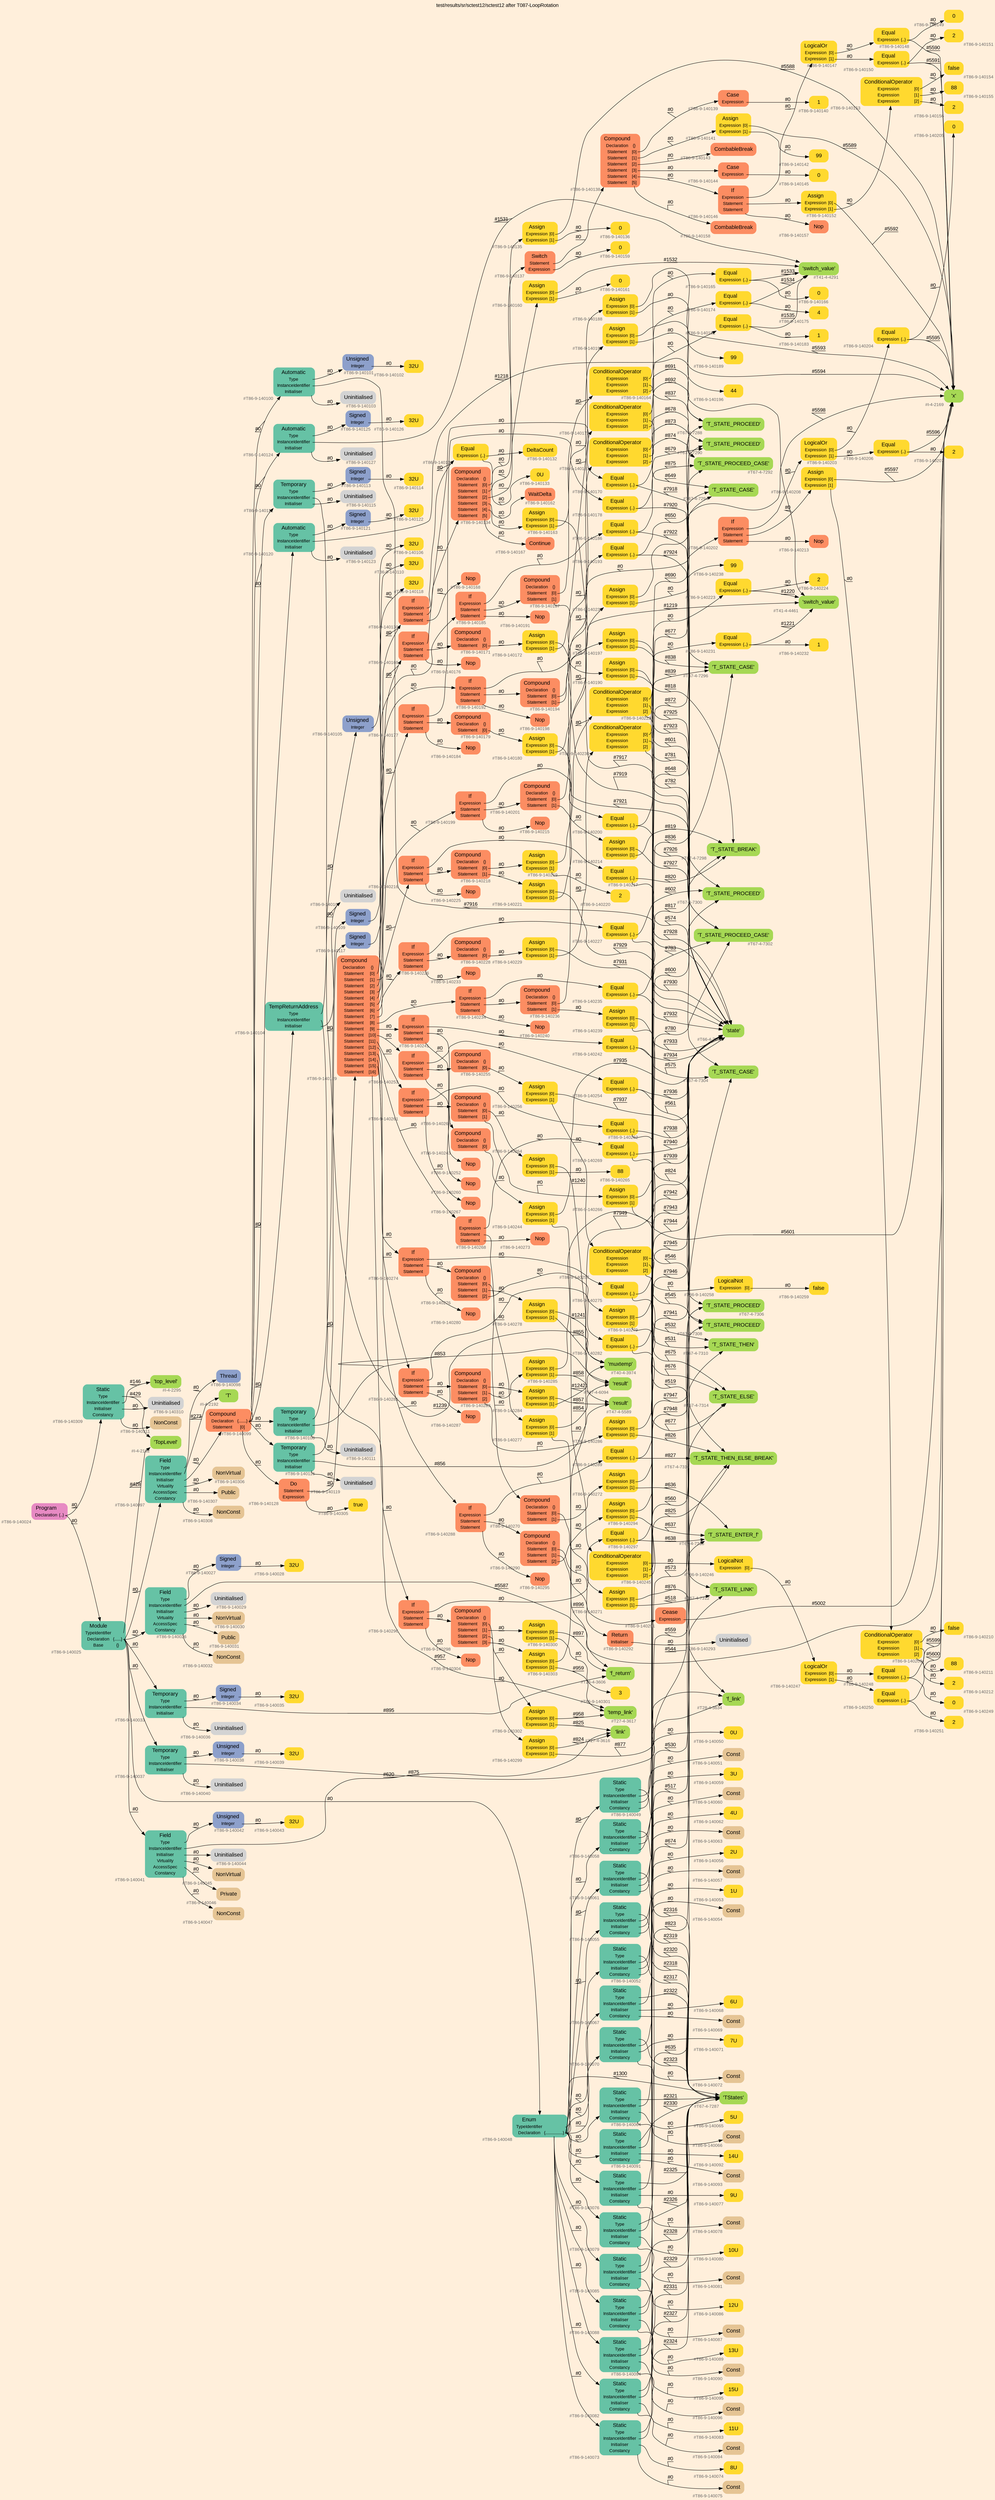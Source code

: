 digraph "test/results/sr/sctest12/sctest12 after T087-LoopRotation" {
label = "test/results/sr/sctest12/sctest12 after T087-LoopRotation"
labelloc = t
graph [
    rankdir = "LR"
    ranksep = 0.3
    bgcolor = antiquewhite1
    color = black
    fontcolor = black
    fontname = "Arial"
];
node [
    fontname = "Arial"
];
edge [
    fontname = "Arial"
];

// -------------------- node figure --------------------
// -------- block #T86-9-140024 ----------
"#T86-9-140024" [
    fillcolor = "/set28/4"
    xlabel = "#T86-9-140024"
    fontsize = "12"
    fontcolor = grey40
    shape = "plaintext"
    label = <<TABLE BORDER="0" CELLBORDER="0" CELLSPACING="0">
     <TR><TD><FONT COLOR="black" POINT-SIZE="15">Program</FONT></TD></TR>
     <TR><TD><FONT COLOR="black" POINT-SIZE="12">Declaration</FONT></TD><TD PORT="port0"><FONT COLOR="black" POINT-SIZE="12">{..}</FONT></TD></TR>
    </TABLE>>
    style = "rounded,filled"
];

// -------- block #T86-9-140025 ----------
"#T86-9-140025" [
    fillcolor = "/set28/1"
    xlabel = "#T86-9-140025"
    fontsize = "12"
    fontcolor = grey40
    shape = "plaintext"
    label = <<TABLE BORDER="0" CELLBORDER="0" CELLSPACING="0">
     <TR><TD><FONT COLOR="black" POINT-SIZE="15">Module</FONT></TD></TR>
     <TR><TD><FONT COLOR="black" POINT-SIZE="12">TypeIdentifier</FONT></TD><TD PORT="port0"></TD></TR>
     <TR><TD><FONT COLOR="black" POINT-SIZE="12">Declaration</FONT></TD><TD PORT="port1"><FONT COLOR="black" POINT-SIZE="12">{......}</FONT></TD></TR>
     <TR><TD><FONT COLOR="black" POINT-SIZE="12">Base</FONT></TD><TD PORT="port2"><FONT COLOR="black" POINT-SIZE="12">{}</FONT></TD></TR>
    </TABLE>>
    style = "rounded,filled"
];

// -------- block #I-4-2162 ----------
"#I-4-2162" [
    fillcolor = "/set28/5"
    xlabel = "#I-4-2162"
    fontsize = "12"
    fontcolor = grey40
    shape = "plaintext"
    label = <<TABLE BORDER="0" CELLBORDER="0" CELLSPACING="0">
     <TR><TD><FONT COLOR="black" POINT-SIZE="15">'TopLevel'</FONT></TD></TR>
    </TABLE>>
    style = "rounded,filled"
];

// -------- block #T86-9-140026 ----------
"#T86-9-140026" [
    fillcolor = "/set28/1"
    xlabel = "#T86-9-140026"
    fontsize = "12"
    fontcolor = grey40
    shape = "plaintext"
    label = <<TABLE BORDER="0" CELLBORDER="0" CELLSPACING="0">
     <TR><TD><FONT COLOR="black" POINT-SIZE="15">Field</FONT></TD></TR>
     <TR><TD><FONT COLOR="black" POINT-SIZE="12">Type</FONT></TD><TD PORT="port0"></TD></TR>
     <TR><TD><FONT COLOR="black" POINT-SIZE="12">InstanceIdentifier</FONT></TD><TD PORT="port1"></TD></TR>
     <TR><TD><FONT COLOR="black" POINT-SIZE="12">Initialiser</FONT></TD><TD PORT="port2"></TD></TR>
     <TR><TD><FONT COLOR="black" POINT-SIZE="12">Virtuality</FONT></TD><TD PORT="port3"></TD></TR>
     <TR><TD><FONT COLOR="black" POINT-SIZE="12">AccessSpec</FONT></TD><TD PORT="port4"></TD></TR>
     <TR><TD><FONT COLOR="black" POINT-SIZE="12">Constancy</FONT></TD><TD PORT="port5"></TD></TR>
    </TABLE>>
    style = "rounded,filled"
];

// -------- block #T86-9-140027 ----------
"#T86-9-140027" [
    fillcolor = "/set28/3"
    xlabel = "#T86-9-140027"
    fontsize = "12"
    fontcolor = grey40
    shape = "plaintext"
    label = <<TABLE BORDER="0" CELLBORDER="0" CELLSPACING="0">
     <TR><TD><FONT COLOR="black" POINT-SIZE="15">Signed</FONT></TD></TR>
     <TR><TD><FONT COLOR="black" POINT-SIZE="12">Integer</FONT></TD><TD PORT="port0"></TD></TR>
    </TABLE>>
    style = "rounded,filled"
];

// -------- block #T86-9-140028 ----------
"#T86-9-140028" [
    fillcolor = "/set28/6"
    xlabel = "#T86-9-140028"
    fontsize = "12"
    fontcolor = grey40
    shape = "plaintext"
    label = <<TABLE BORDER="0" CELLBORDER="0" CELLSPACING="0">
     <TR><TD><FONT COLOR="black" POINT-SIZE="15">32U</FONT></TD></TR>
    </TABLE>>
    style = "rounded,filled"
];

// -------- block #I-4-2169 ----------
"#I-4-2169" [
    fillcolor = "/set28/5"
    xlabel = "#I-4-2169"
    fontsize = "12"
    fontcolor = grey40
    shape = "plaintext"
    label = <<TABLE BORDER="0" CELLBORDER="0" CELLSPACING="0">
     <TR><TD><FONT COLOR="black" POINT-SIZE="15">'x'</FONT></TD></TR>
    </TABLE>>
    style = "rounded,filled"
];

// -------- block #T86-9-140029 ----------
"#T86-9-140029" [
    xlabel = "#T86-9-140029"
    fontsize = "12"
    fontcolor = grey40
    shape = "plaintext"
    label = <<TABLE BORDER="0" CELLBORDER="0" CELLSPACING="0">
     <TR><TD><FONT COLOR="black" POINT-SIZE="15">Uninitialised</FONT></TD></TR>
    </TABLE>>
    style = "rounded,filled"
];

// -------- block #T86-9-140030 ----------
"#T86-9-140030" [
    fillcolor = "/set28/7"
    xlabel = "#T86-9-140030"
    fontsize = "12"
    fontcolor = grey40
    shape = "plaintext"
    label = <<TABLE BORDER="0" CELLBORDER="0" CELLSPACING="0">
     <TR><TD><FONT COLOR="black" POINT-SIZE="15">NonVirtual</FONT></TD></TR>
    </TABLE>>
    style = "rounded,filled"
];

// -------- block #T86-9-140031 ----------
"#T86-9-140031" [
    fillcolor = "/set28/7"
    xlabel = "#T86-9-140031"
    fontsize = "12"
    fontcolor = grey40
    shape = "plaintext"
    label = <<TABLE BORDER="0" CELLBORDER="0" CELLSPACING="0">
     <TR><TD><FONT COLOR="black" POINT-SIZE="15">Public</FONT></TD></TR>
    </TABLE>>
    style = "rounded,filled"
];

// -------- block #T86-9-140032 ----------
"#T86-9-140032" [
    fillcolor = "/set28/7"
    xlabel = "#T86-9-140032"
    fontsize = "12"
    fontcolor = grey40
    shape = "plaintext"
    label = <<TABLE BORDER="0" CELLBORDER="0" CELLSPACING="0">
     <TR><TD><FONT COLOR="black" POINT-SIZE="15">NonConst</FONT></TD></TR>
    </TABLE>>
    style = "rounded,filled"
];

// -------- block #T86-9-140033 ----------
"#T86-9-140033" [
    fillcolor = "/set28/1"
    xlabel = "#T86-9-140033"
    fontsize = "12"
    fontcolor = grey40
    shape = "plaintext"
    label = <<TABLE BORDER="0" CELLBORDER="0" CELLSPACING="0">
     <TR><TD><FONT COLOR="black" POINT-SIZE="15">Temporary</FONT></TD></TR>
     <TR><TD><FONT COLOR="black" POINT-SIZE="12">Type</FONT></TD><TD PORT="port0"></TD></TR>
     <TR><TD><FONT COLOR="black" POINT-SIZE="12">InstanceIdentifier</FONT></TD><TD PORT="port1"></TD></TR>
     <TR><TD><FONT COLOR="black" POINT-SIZE="12">Initialiser</FONT></TD><TD PORT="port2"></TD></TR>
    </TABLE>>
    style = "rounded,filled"
];

// -------- block #T86-9-140034 ----------
"#T86-9-140034" [
    fillcolor = "/set28/3"
    xlabel = "#T86-9-140034"
    fontsize = "12"
    fontcolor = grey40
    shape = "plaintext"
    label = <<TABLE BORDER="0" CELLBORDER="0" CELLSPACING="0">
     <TR><TD><FONT COLOR="black" POINT-SIZE="15">Signed</FONT></TD></TR>
     <TR><TD><FONT COLOR="black" POINT-SIZE="12">Integer</FONT></TD><TD PORT="port0"></TD></TR>
    </TABLE>>
    style = "rounded,filled"
];

// -------- block #T86-9-140035 ----------
"#T86-9-140035" [
    fillcolor = "/set28/6"
    xlabel = "#T86-9-140035"
    fontsize = "12"
    fontcolor = grey40
    shape = "plaintext"
    label = <<TABLE BORDER="0" CELLBORDER="0" CELLSPACING="0">
     <TR><TD><FONT COLOR="black" POINT-SIZE="15">32U</FONT></TD></TR>
    </TABLE>>
    style = "rounded,filled"
];

// -------- block #T26-4-3606 ----------
"#T26-4-3606" [
    fillcolor = "/set28/5"
    xlabel = "#T26-4-3606"
    fontsize = "12"
    fontcolor = grey40
    shape = "plaintext"
    label = <<TABLE BORDER="0" CELLBORDER="0" CELLSPACING="0">
     <TR><TD><FONT COLOR="black" POINT-SIZE="15">'f_return'</FONT></TD></TR>
    </TABLE>>
    style = "rounded,filled"
];

// -------- block #T86-9-140036 ----------
"#T86-9-140036" [
    xlabel = "#T86-9-140036"
    fontsize = "12"
    fontcolor = grey40
    shape = "plaintext"
    label = <<TABLE BORDER="0" CELLBORDER="0" CELLSPACING="0">
     <TR><TD><FONT COLOR="black" POINT-SIZE="15">Uninitialised</FONT></TD></TR>
    </TABLE>>
    style = "rounded,filled"
];

// -------- block #T86-9-140037 ----------
"#T86-9-140037" [
    fillcolor = "/set28/1"
    xlabel = "#T86-9-140037"
    fontsize = "12"
    fontcolor = grey40
    shape = "plaintext"
    label = <<TABLE BORDER="0" CELLBORDER="0" CELLSPACING="0">
     <TR><TD><FONT COLOR="black" POINT-SIZE="15">Temporary</FONT></TD></TR>
     <TR><TD><FONT COLOR="black" POINT-SIZE="12">Type</FONT></TD><TD PORT="port0"></TD></TR>
     <TR><TD><FONT COLOR="black" POINT-SIZE="12">InstanceIdentifier</FONT></TD><TD PORT="port1"></TD></TR>
     <TR><TD><FONT COLOR="black" POINT-SIZE="12">Initialiser</FONT></TD><TD PORT="port2"></TD></TR>
    </TABLE>>
    style = "rounded,filled"
];

// -------- block #T86-9-140038 ----------
"#T86-9-140038" [
    fillcolor = "/set28/3"
    xlabel = "#T86-9-140038"
    fontsize = "12"
    fontcolor = grey40
    shape = "plaintext"
    label = <<TABLE BORDER="0" CELLBORDER="0" CELLSPACING="0">
     <TR><TD><FONT COLOR="black" POINT-SIZE="15">Unsigned</FONT></TD></TR>
     <TR><TD><FONT COLOR="black" POINT-SIZE="12">Integer</FONT></TD><TD PORT="port0"></TD></TR>
    </TABLE>>
    style = "rounded,filled"
];

// -------- block #T86-9-140039 ----------
"#T86-9-140039" [
    fillcolor = "/set28/6"
    xlabel = "#T86-9-140039"
    fontsize = "12"
    fontcolor = grey40
    shape = "plaintext"
    label = <<TABLE BORDER="0" CELLBORDER="0" CELLSPACING="0">
     <TR><TD><FONT COLOR="black" POINT-SIZE="15">32U</FONT></TD></TR>
    </TABLE>>
    style = "rounded,filled"
];

// -------- block #T28-4-3634 ----------
"#T28-4-3634" [
    fillcolor = "/set28/5"
    xlabel = "#T28-4-3634"
    fontsize = "12"
    fontcolor = grey40
    shape = "plaintext"
    label = <<TABLE BORDER="0" CELLBORDER="0" CELLSPACING="0">
     <TR><TD><FONT COLOR="black" POINT-SIZE="15">'f_link'</FONT></TD></TR>
    </TABLE>>
    style = "rounded,filled"
];

// -------- block #T86-9-140040 ----------
"#T86-9-140040" [
    xlabel = "#T86-9-140040"
    fontsize = "12"
    fontcolor = grey40
    shape = "plaintext"
    label = <<TABLE BORDER="0" CELLBORDER="0" CELLSPACING="0">
     <TR><TD><FONT COLOR="black" POINT-SIZE="15">Uninitialised</FONT></TD></TR>
    </TABLE>>
    style = "rounded,filled"
];

// -------- block #T86-9-140041 ----------
"#T86-9-140041" [
    fillcolor = "/set28/1"
    xlabel = "#T86-9-140041"
    fontsize = "12"
    fontcolor = grey40
    shape = "plaintext"
    label = <<TABLE BORDER="0" CELLBORDER="0" CELLSPACING="0">
     <TR><TD><FONT COLOR="black" POINT-SIZE="15">Field</FONT></TD></TR>
     <TR><TD><FONT COLOR="black" POINT-SIZE="12">Type</FONT></TD><TD PORT="port0"></TD></TR>
     <TR><TD><FONT COLOR="black" POINT-SIZE="12">InstanceIdentifier</FONT></TD><TD PORT="port1"></TD></TR>
     <TR><TD><FONT COLOR="black" POINT-SIZE="12">Initialiser</FONT></TD><TD PORT="port2"></TD></TR>
     <TR><TD><FONT COLOR="black" POINT-SIZE="12">Virtuality</FONT></TD><TD PORT="port3"></TD></TR>
     <TR><TD><FONT COLOR="black" POINT-SIZE="12">AccessSpec</FONT></TD><TD PORT="port4"></TD></TR>
     <TR><TD><FONT COLOR="black" POINT-SIZE="12">Constancy</FONT></TD><TD PORT="port5"></TD></TR>
    </TABLE>>
    style = "rounded,filled"
];

// -------- block #T86-9-140042 ----------
"#T86-9-140042" [
    fillcolor = "/set28/3"
    xlabel = "#T86-9-140042"
    fontsize = "12"
    fontcolor = grey40
    shape = "plaintext"
    label = <<TABLE BORDER="0" CELLBORDER="0" CELLSPACING="0">
     <TR><TD><FONT COLOR="black" POINT-SIZE="15">Unsigned</FONT></TD></TR>
     <TR><TD><FONT COLOR="black" POINT-SIZE="12">Integer</FONT></TD><TD PORT="port0"></TD></TR>
    </TABLE>>
    style = "rounded,filled"
];

// -------- block #T86-9-140043 ----------
"#T86-9-140043" [
    fillcolor = "/set28/6"
    xlabel = "#T86-9-140043"
    fontsize = "12"
    fontcolor = grey40
    shape = "plaintext"
    label = <<TABLE BORDER="0" CELLBORDER="0" CELLSPACING="0">
     <TR><TD><FONT COLOR="black" POINT-SIZE="15">32U</FONT></TD></TR>
    </TABLE>>
    style = "rounded,filled"
];

// -------- block #T27-4-3616 ----------
"#T27-4-3616" [
    fillcolor = "/set28/5"
    xlabel = "#T27-4-3616"
    fontsize = "12"
    fontcolor = grey40
    shape = "plaintext"
    label = <<TABLE BORDER="0" CELLBORDER="0" CELLSPACING="0">
     <TR><TD><FONT COLOR="black" POINT-SIZE="15">'link'</FONT></TD></TR>
    </TABLE>>
    style = "rounded,filled"
];

// -------- block #T86-9-140044 ----------
"#T86-9-140044" [
    xlabel = "#T86-9-140044"
    fontsize = "12"
    fontcolor = grey40
    shape = "plaintext"
    label = <<TABLE BORDER="0" CELLBORDER="0" CELLSPACING="0">
     <TR><TD><FONT COLOR="black" POINT-SIZE="15">Uninitialised</FONT></TD></TR>
    </TABLE>>
    style = "rounded,filled"
];

// -------- block #T86-9-140045 ----------
"#T86-9-140045" [
    fillcolor = "/set28/7"
    xlabel = "#T86-9-140045"
    fontsize = "12"
    fontcolor = grey40
    shape = "plaintext"
    label = <<TABLE BORDER="0" CELLBORDER="0" CELLSPACING="0">
     <TR><TD><FONT COLOR="black" POINT-SIZE="15">NonVirtual</FONT></TD></TR>
    </TABLE>>
    style = "rounded,filled"
];

// -------- block #T86-9-140046 ----------
"#T86-9-140046" [
    fillcolor = "/set28/7"
    xlabel = "#T86-9-140046"
    fontsize = "12"
    fontcolor = grey40
    shape = "plaintext"
    label = <<TABLE BORDER="0" CELLBORDER="0" CELLSPACING="0">
     <TR><TD><FONT COLOR="black" POINT-SIZE="15">Private</FONT></TD></TR>
    </TABLE>>
    style = "rounded,filled"
];

// -------- block #T86-9-140047 ----------
"#T86-9-140047" [
    fillcolor = "/set28/7"
    xlabel = "#T86-9-140047"
    fontsize = "12"
    fontcolor = grey40
    shape = "plaintext"
    label = <<TABLE BORDER="0" CELLBORDER="0" CELLSPACING="0">
     <TR><TD><FONT COLOR="black" POINT-SIZE="15">NonConst</FONT></TD></TR>
    </TABLE>>
    style = "rounded,filled"
];

// -------- block #T86-9-140048 ----------
"#T86-9-140048" [
    fillcolor = "/set28/1"
    xlabel = "#T86-9-140048"
    fontsize = "12"
    fontcolor = grey40
    shape = "plaintext"
    label = <<TABLE BORDER="0" CELLBORDER="0" CELLSPACING="0">
     <TR><TD><FONT COLOR="black" POINT-SIZE="15">Enum</FONT></TD></TR>
     <TR><TD><FONT COLOR="black" POINT-SIZE="12">TypeIdentifier</FONT></TD><TD PORT="port0"></TD></TR>
     <TR><TD><FONT COLOR="black" POINT-SIZE="12">Declaration</FONT></TD><TD PORT="port1"><FONT COLOR="black" POINT-SIZE="12">{................}</FONT></TD></TR>
    </TABLE>>
    style = "rounded,filled"
];

// -------- block #T67-4-7287 ----------
"#T67-4-7287" [
    fillcolor = "/set28/5"
    xlabel = "#T67-4-7287"
    fontsize = "12"
    fontcolor = grey40
    shape = "plaintext"
    label = <<TABLE BORDER="0" CELLBORDER="0" CELLSPACING="0">
     <TR><TD><FONT COLOR="black" POINT-SIZE="15">'TStates'</FONT></TD></TR>
    </TABLE>>
    style = "rounded,filled"
];

// -------- block #T86-9-140049 ----------
"#T86-9-140049" [
    fillcolor = "/set28/1"
    xlabel = "#T86-9-140049"
    fontsize = "12"
    fontcolor = grey40
    shape = "plaintext"
    label = <<TABLE BORDER="0" CELLBORDER="0" CELLSPACING="0">
     <TR><TD><FONT COLOR="black" POINT-SIZE="15">Static</FONT></TD></TR>
     <TR><TD><FONT COLOR="black" POINT-SIZE="12">Type</FONT></TD><TD PORT="port0"></TD></TR>
     <TR><TD><FONT COLOR="black" POINT-SIZE="12">InstanceIdentifier</FONT></TD><TD PORT="port1"></TD></TR>
     <TR><TD><FONT COLOR="black" POINT-SIZE="12">Initialiser</FONT></TD><TD PORT="port2"></TD></TR>
     <TR><TD><FONT COLOR="black" POINT-SIZE="12">Constancy</FONT></TD><TD PORT="port3"></TD></TR>
    </TABLE>>
    style = "rounded,filled"
];

// -------- block #T67-4-7288 ----------
"#T67-4-7288" [
    fillcolor = "/set28/5"
    xlabel = "#T67-4-7288"
    fontsize = "12"
    fontcolor = grey40
    shape = "plaintext"
    label = <<TABLE BORDER="0" CELLBORDER="0" CELLSPACING="0">
     <TR><TD><FONT COLOR="black" POINT-SIZE="15">'T_STATE_PROCEED'</FONT></TD></TR>
    </TABLE>>
    style = "rounded,filled"
];

// -------- block #T86-9-140050 ----------
"#T86-9-140050" [
    fillcolor = "/set28/6"
    xlabel = "#T86-9-140050"
    fontsize = "12"
    fontcolor = grey40
    shape = "plaintext"
    label = <<TABLE BORDER="0" CELLBORDER="0" CELLSPACING="0">
     <TR><TD><FONT COLOR="black" POINT-SIZE="15">0U</FONT></TD></TR>
    </TABLE>>
    style = "rounded,filled"
];

// -------- block #T86-9-140051 ----------
"#T86-9-140051" [
    fillcolor = "/set28/7"
    xlabel = "#T86-9-140051"
    fontsize = "12"
    fontcolor = grey40
    shape = "plaintext"
    label = <<TABLE BORDER="0" CELLBORDER="0" CELLSPACING="0">
     <TR><TD><FONT COLOR="black" POINT-SIZE="15">Const</FONT></TD></TR>
    </TABLE>>
    style = "rounded,filled"
];

// -------- block #T86-9-140052 ----------
"#T86-9-140052" [
    fillcolor = "/set28/1"
    xlabel = "#T86-9-140052"
    fontsize = "12"
    fontcolor = grey40
    shape = "plaintext"
    label = <<TABLE BORDER="0" CELLBORDER="0" CELLSPACING="0">
     <TR><TD><FONT COLOR="black" POINT-SIZE="15">Static</FONT></TD></TR>
     <TR><TD><FONT COLOR="black" POINT-SIZE="12">Type</FONT></TD><TD PORT="port0"></TD></TR>
     <TR><TD><FONT COLOR="black" POINT-SIZE="12">InstanceIdentifier</FONT></TD><TD PORT="port1"></TD></TR>
     <TR><TD><FONT COLOR="black" POINT-SIZE="12">Initialiser</FONT></TD><TD PORT="port2"></TD></TR>
     <TR><TD><FONT COLOR="black" POINT-SIZE="12">Constancy</FONT></TD><TD PORT="port3"></TD></TR>
    </TABLE>>
    style = "rounded,filled"
];

// -------- block #T67-4-7290 ----------
"#T67-4-7290" [
    fillcolor = "/set28/5"
    xlabel = "#T67-4-7290"
    fontsize = "12"
    fontcolor = grey40
    shape = "plaintext"
    label = <<TABLE BORDER="0" CELLBORDER="0" CELLSPACING="0">
     <TR><TD><FONT COLOR="black" POINT-SIZE="15">'T_STATE_PROCEED'</FONT></TD></TR>
    </TABLE>>
    style = "rounded,filled"
];

// -------- block #T86-9-140053 ----------
"#T86-9-140053" [
    fillcolor = "/set28/6"
    xlabel = "#T86-9-140053"
    fontsize = "12"
    fontcolor = grey40
    shape = "plaintext"
    label = <<TABLE BORDER="0" CELLBORDER="0" CELLSPACING="0">
     <TR><TD><FONT COLOR="black" POINT-SIZE="15">1U</FONT></TD></TR>
    </TABLE>>
    style = "rounded,filled"
];

// -------- block #T86-9-140054 ----------
"#T86-9-140054" [
    fillcolor = "/set28/7"
    xlabel = "#T86-9-140054"
    fontsize = "12"
    fontcolor = grey40
    shape = "plaintext"
    label = <<TABLE BORDER="0" CELLBORDER="0" CELLSPACING="0">
     <TR><TD><FONT COLOR="black" POINT-SIZE="15">Const</FONT></TD></TR>
    </TABLE>>
    style = "rounded,filled"
];

// -------- block #T86-9-140055 ----------
"#T86-9-140055" [
    fillcolor = "/set28/1"
    xlabel = "#T86-9-140055"
    fontsize = "12"
    fontcolor = grey40
    shape = "plaintext"
    label = <<TABLE BORDER="0" CELLBORDER="0" CELLSPACING="0">
     <TR><TD><FONT COLOR="black" POINT-SIZE="15">Static</FONT></TD></TR>
     <TR><TD><FONT COLOR="black" POINT-SIZE="12">Type</FONT></TD><TD PORT="port0"></TD></TR>
     <TR><TD><FONT COLOR="black" POINT-SIZE="12">InstanceIdentifier</FONT></TD><TD PORT="port1"></TD></TR>
     <TR><TD><FONT COLOR="black" POINT-SIZE="12">Initialiser</FONT></TD><TD PORT="port2"></TD></TR>
     <TR><TD><FONT COLOR="black" POINT-SIZE="12">Constancy</FONT></TD><TD PORT="port3"></TD></TR>
    </TABLE>>
    style = "rounded,filled"
];

// -------- block #T67-4-7292 ----------
"#T67-4-7292" [
    fillcolor = "/set28/5"
    xlabel = "#T67-4-7292"
    fontsize = "12"
    fontcolor = grey40
    shape = "plaintext"
    label = <<TABLE BORDER="0" CELLBORDER="0" CELLSPACING="0">
     <TR><TD><FONT COLOR="black" POINT-SIZE="15">'T_STATE_PROCEED_CASE'</FONT></TD></TR>
    </TABLE>>
    style = "rounded,filled"
];

// -------- block #T86-9-140056 ----------
"#T86-9-140056" [
    fillcolor = "/set28/6"
    xlabel = "#T86-9-140056"
    fontsize = "12"
    fontcolor = grey40
    shape = "plaintext"
    label = <<TABLE BORDER="0" CELLBORDER="0" CELLSPACING="0">
     <TR><TD><FONT COLOR="black" POINT-SIZE="15">2U</FONT></TD></TR>
    </TABLE>>
    style = "rounded,filled"
];

// -------- block #T86-9-140057 ----------
"#T86-9-140057" [
    fillcolor = "/set28/7"
    xlabel = "#T86-9-140057"
    fontsize = "12"
    fontcolor = grey40
    shape = "plaintext"
    label = <<TABLE BORDER="0" CELLBORDER="0" CELLSPACING="0">
     <TR><TD><FONT COLOR="black" POINT-SIZE="15">Const</FONT></TD></TR>
    </TABLE>>
    style = "rounded,filled"
];

// -------- block #T86-9-140058 ----------
"#T86-9-140058" [
    fillcolor = "/set28/1"
    xlabel = "#T86-9-140058"
    fontsize = "12"
    fontcolor = grey40
    shape = "plaintext"
    label = <<TABLE BORDER="0" CELLBORDER="0" CELLSPACING="0">
     <TR><TD><FONT COLOR="black" POINT-SIZE="15">Static</FONT></TD></TR>
     <TR><TD><FONT COLOR="black" POINT-SIZE="12">Type</FONT></TD><TD PORT="port0"></TD></TR>
     <TR><TD><FONT COLOR="black" POINT-SIZE="12">InstanceIdentifier</FONT></TD><TD PORT="port1"></TD></TR>
     <TR><TD><FONT COLOR="black" POINT-SIZE="12">Initialiser</FONT></TD><TD PORT="port2"></TD></TR>
     <TR><TD><FONT COLOR="black" POINT-SIZE="12">Constancy</FONT></TD><TD PORT="port3"></TD></TR>
    </TABLE>>
    style = "rounded,filled"
];

// -------- block #T67-4-7294 ----------
"#T67-4-7294" [
    fillcolor = "/set28/5"
    xlabel = "#T67-4-7294"
    fontsize = "12"
    fontcolor = grey40
    shape = "plaintext"
    label = <<TABLE BORDER="0" CELLBORDER="0" CELLSPACING="0">
     <TR><TD><FONT COLOR="black" POINT-SIZE="15">'T_STATE_CASE'</FONT></TD></TR>
    </TABLE>>
    style = "rounded,filled"
];

// -------- block #T86-9-140059 ----------
"#T86-9-140059" [
    fillcolor = "/set28/6"
    xlabel = "#T86-9-140059"
    fontsize = "12"
    fontcolor = grey40
    shape = "plaintext"
    label = <<TABLE BORDER="0" CELLBORDER="0" CELLSPACING="0">
     <TR><TD><FONT COLOR="black" POINT-SIZE="15">3U</FONT></TD></TR>
    </TABLE>>
    style = "rounded,filled"
];

// -------- block #T86-9-140060 ----------
"#T86-9-140060" [
    fillcolor = "/set28/7"
    xlabel = "#T86-9-140060"
    fontsize = "12"
    fontcolor = grey40
    shape = "plaintext"
    label = <<TABLE BORDER="0" CELLBORDER="0" CELLSPACING="0">
     <TR><TD><FONT COLOR="black" POINT-SIZE="15">Const</FONT></TD></TR>
    </TABLE>>
    style = "rounded,filled"
];

// -------- block #T86-9-140061 ----------
"#T86-9-140061" [
    fillcolor = "/set28/1"
    xlabel = "#T86-9-140061"
    fontsize = "12"
    fontcolor = grey40
    shape = "plaintext"
    label = <<TABLE BORDER="0" CELLBORDER="0" CELLSPACING="0">
     <TR><TD><FONT COLOR="black" POINT-SIZE="15">Static</FONT></TD></TR>
     <TR><TD><FONT COLOR="black" POINT-SIZE="12">Type</FONT></TD><TD PORT="port0"></TD></TR>
     <TR><TD><FONT COLOR="black" POINT-SIZE="12">InstanceIdentifier</FONT></TD><TD PORT="port1"></TD></TR>
     <TR><TD><FONT COLOR="black" POINT-SIZE="12">Initialiser</FONT></TD><TD PORT="port2"></TD></TR>
     <TR><TD><FONT COLOR="black" POINT-SIZE="12">Constancy</FONT></TD><TD PORT="port3"></TD></TR>
    </TABLE>>
    style = "rounded,filled"
];

// -------- block #T67-4-7296 ----------
"#T67-4-7296" [
    fillcolor = "/set28/5"
    xlabel = "#T67-4-7296"
    fontsize = "12"
    fontcolor = grey40
    shape = "plaintext"
    label = <<TABLE BORDER="0" CELLBORDER="0" CELLSPACING="0">
     <TR><TD><FONT COLOR="black" POINT-SIZE="15">'T_STATE_CASE'</FONT></TD></TR>
    </TABLE>>
    style = "rounded,filled"
];

// -------- block #T86-9-140062 ----------
"#T86-9-140062" [
    fillcolor = "/set28/6"
    xlabel = "#T86-9-140062"
    fontsize = "12"
    fontcolor = grey40
    shape = "plaintext"
    label = <<TABLE BORDER="0" CELLBORDER="0" CELLSPACING="0">
     <TR><TD><FONT COLOR="black" POINT-SIZE="15">4U</FONT></TD></TR>
    </TABLE>>
    style = "rounded,filled"
];

// -------- block #T86-9-140063 ----------
"#T86-9-140063" [
    fillcolor = "/set28/7"
    xlabel = "#T86-9-140063"
    fontsize = "12"
    fontcolor = grey40
    shape = "plaintext"
    label = <<TABLE BORDER="0" CELLBORDER="0" CELLSPACING="0">
     <TR><TD><FONT COLOR="black" POINT-SIZE="15">Const</FONT></TD></TR>
    </TABLE>>
    style = "rounded,filled"
];

// -------- block #T86-9-140064 ----------
"#T86-9-140064" [
    fillcolor = "/set28/1"
    xlabel = "#T86-9-140064"
    fontsize = "12"
    fontcolor = grey40
    shape = "plaintext"
    label = <<TABLE BORDER="0" CELLBORDER="0" CELLSPACING="0">
     <TR><TD><FONT COLOR="black" POINT-SIZE="15">Static</FONT></TD></TR>
     <TR><TD><FONT COLOR="black" POINT-SIZE="12">Type</FONT></TD><TD PORT="port0"></TD></TR>
     <TR><TD><FONT COLOR="black" POINT-SIZE="12">InstanceIdentifier</FONT></TD><TD PORT="port1"></TD></TR>
     <TR><TD><FONT COLOR="black" POINT-SIZE="12">Initialiser</FONT></TD><TD PORT="port2"></TD></TR>
     <TR><TD><FONT COLOR="black" POINT-SIZE="12">Constancy</FONT></TD><TD PORT="port3"></TD></TR>
    </TABLE>>
    style = "rounded,filled"
];

// -------- block #T67-4-7298 ----------
"#T67-4-7298" [
    fillcolor = "/set28/5"
    xlabel = "#T67-4-7298"
    fontsize = "12"
    fontcolor = grey40
    shape = "plaintext"
    label = <<TABLE BORDER="0" CELLBORDER="0" CELLSPACING="0">
     <TR><TD><FONT COLOR="black" POINT-SIZE="15">'T_STATE_BREAK'</FONT></TD></TR>
    </TABLE>>
    style = "rounded,filled"
];

// -------- block #T86-9-140065 ----------
"#T86-9-140065" [
    fillcolor = "/set28/6"
    xlabel = "#T86-9-140065"
    fontsize = "12"
    fontcolor = grey40
    shape = "plaintext"
    label = <<TABLE BORDER="0" CELLBORDER="0" CELLSPACING="0">
     <TR><TD><FONT COLOR="black" POINT-SIZE="15">5U</FONT></TD></TR>
    </TABLE>>
    style = "rounded,filled"
];

// -------- block #T86-9-140066 ----------
"#T86-9-140066" [
    fillcolor = "/set28/7"
    xlabel = "#T86-9-140066"
    fontsize = "12"
    fontcolor = grey40
    shape = "plaintext"
    label = <<TABLE BORDER="0" CELLBORDER="0" CELLSPACING="0">
     <TR><TD><FONT COLOR="black" POINT-SIZE="15">Const</FONT></TD></TR>
    </TABLE>>
    style = "rounded,filled"
];

// -------- block #T86-9-140067 ----------
"#T86-9-140067" [
    fillcolor = "/set28/1"
    xlabel = "#T86-9-140067"
    fontsize = "12"
    fontcolor = grey40
    shape = "plaintext"
    label = <<TABLE BORDER="0" CELLBORDER="0" CELLSPACING="0">
     <TR><TD><FONT COLOR="black" POINT-SIZE="15">Static</FONT></TD></TR>
     <TR><TD><FONT COLOR="black" POINT-SIZE="12">Type</FONT></TD><TD PORT="port0"></TD></TR>
     <TR><TD><FONT COLOR="black" POINT-SIZE="12">InstanceIdentifier</FONT></TD><TD PORT="port1"></TD></TR>
     <TR><TD><FONT COLOR="black" POINT-SIZE="12">Initialiser</FONT></TD><TD PORT="port2"></TD></TR>
     <TR><TD><FONT COLOR="black" POINT-SIZE="12">Constancy</FONT></TD><TD PORT="port3"></TD></TR>
    </TABLE>>
    style = "rounded,filled"
];

// -------- block #T67-4-7300 ----------
"#T67-4-7300" [
    fillcolor = "/set28/5"
    xlabel = "#T67-4-7300"
    fontsize = "12"
    fontcolor = grey40
    shape = "plaintext"
    label = <<TABLE BORDER="0" CELLBORDER="0" CELLSPACING="0">
     <TR><TD><FONT COLOR="black" POINT-SIZE="15">'T_STATE_PROCEED'</FONT></TD></TR>
    </TABLE>>
    style = "rounded,filled"
];

// -------- block #T86-9-140068 ----------
"#T86-9-140068" [
    fillcolor = "/set28/6"
    xlabel = "#T86-9-140068"
    fontsize = "12"
    fontcolor = grey40
    shape = "plaintext"
    label = <<TABLE BORDER="0" CELLBORDER="0" CELLSPACING="0">
     <TR><TD><FONT COLOR="black" POINT-SIZE="15">6U</FONT></TD></TR>
    </TABLE>>
    style = "rounded,filled"
];

// -------- block #T86-9-140069 ----------
"#T86-9-140069" [
    fillcolor = "/set28/7"
    xlabel = "#T86-9-140069"
    fontsize = "12"
    fontcolor = grey40
    shape = "plaintext"
    label = <<TABLE BORDER="0" CELLBORDER="0" CELLSPACING="0">
     <TR><TD><FONT COLOR="black" POINT-SIZE="15">Const</FONT></TD></TR>
    </TABLE>>
    style = "rounded,filled"
];

// -------- block #T86-9-140070 ----------
"#T86-9-140070" [
    fillcolor = "/set28/1"
    xlabel = "#T86-9-140070"
    fontsize = "12"
    fontcolor = grey40
    shape = "plaintext"
    label = <<TABLE BORDER="0" CELLBORDER="0" CELLSPACING="0">
     <TR><TD><FONT COLOR="black" POINT-SIZE="15">Static</FONT></TD></TR>
     <TR><TD><FONT COLOR="black" POINT-SIZE="12">Type</FONT></TD><TD PORT="port0"></TD></TR>
     <TR><TD><FONT COLOR="black" POINT-SIZE="12">InstanceIdentifier</FONT></TD><TD PORT="port1"></TD></TR>
     <TR><TD><FONT COLOR="black" POINT-SIZE="12">Initialiser</FONT></TD><TD PORT="port2"></TD></TR>
     <TR><TD><FONT COLOR="black" POINT-SIZE="12">Constancy</FONT></TD><TD PORT="port3"></TD></TR>
    </TABLE>>
    style = "rounded,filled"
];

// -------- block #T67-4-7302 ----------
"#T67-4-7302" [
    fillcolor = "/set28/5"
    xlabel = "#T67-4-7302"
    fontsize = "12"
    fontcolor = grey40
    shape = "plaintext"
    label = <<TABLE BORDER="0" CELLBORDER="0" CELLSPACING="0">
     <TR><TD><FONT COLOR="black" POINT-SIZE="15">'T_STATE_PROCEED_CASE'</FONT></TD></TR>
    </TABLE>>
    style = "rounded,filled"
];

// -------- block #T86-9-140071 ----------
"#T86-9-140071" [
    fillcolor = "/set28/6"
    xlabel = "#T86-9-140071"
    fontsize = "12"
    fontcolor = grey40
    shape = "plaintext"
    label = <<TABLE BORDER="0" CELLBORDER="0" CELLSPACING="0">
     <TR><TD><FONT COLOR="black" POINT-SIZE="15">7U</FONT></TD></TR>
    </TABLE>>
    style = "rounded,filled"
];

// -------- block #T86-9-140072 ----------
"#T86-9-140072" [
    fillcolor = "/set28/7"
    xlabel = "#T86-9-140072"
    fontsize = "12"
    fontcolor = grey40
    shape = "plaintext"
    label = <<TABLE BORDER="0" CELLBORDER="0" CELLSPACING="0">
     <TR><TD><FONT COLOR="black" POINT-SIZE="15">Const</FONT></TD></TR>
    </TABLE>>
    style = "rounded,filled"
];

// -------- block #T86-9-140073 ----------
"#T86-9-140073" [
    fillcolor = "/set28/1"
    xlabel = "#T86-9-140073"
    fontsize = "12"
    fontcolor = grey40
    shape = "plaintext"
    label = <<TABLE BORDER="0" CELLBORDER="0" CELLSPACING="0">
     <TR><TD><FONT COLOR="black" POINT-SIZE="15">Static</FONT></TD></TR>
     <TR><TD><FONT COLOR="black" POINT-SIZE="12">Type</FONT></TD><TD PORT="port0"></TD></TR>
     <TR><TD><FONT COLOR="black" POINT-SIZE="12">InstanceIdentifier</FONT></TD><TD PORT="port1"></TD></TR>
     <TR><TD><FONT COLOR="black" POINT-SIZE="12">Initialiser</FONT></TD><TD PORT="port2"></TD></TR>
     <TR><TD><FONT COLOR="black" POINT-SIZE="12">Constancy</FONT></TD><TD PORT="port3"></TD></TR>
    </TABLE>>
    style = "rounded,filled"
];

// -------- block #T67-4-7304 ----------
"#T67-4-7304" [
    fillcolor = "/set28/5"
    xlabel = "#T67-4-7304"
    fontsize = "12"
    fontcolor = grey40
    shape = "plaintext"
    label = <<TABLE BORDER="0" CELLBORDER="0" CELLSPACING="0">
     <TR><TD><FONT COLOR="black" POINT-SIZE="15">'T_STATE_CASE'</FONT></TD></TR>
    </TABLE>>
    style = "rounded,filled"
];

// -------- block #T86-9-140074 ----------
"#T86-9-140074" [
    fillcolor = "/set28/6"
    xlabel = "#T86-9-140074"
    fontsize = "12"
    fontcolor = grey40
    shape = "plaintext"
    label = <<TABLE BORDER="0" CELLBORDER="0" CELLSPACING="0">
     <TR><TD><FONT COLOR="black" POINT-SIZE="15">8U</FONT></TD></TR>
    </TABLE>>
    style = "rounded,filled"
];

// -------- block #T86-9-140075 ----------
"#T86-9-140075" [
    fillcolor = "/set28/7"
    xlabel = "#T86-9-140075"
    fontsize = "12"
    fontcolor = grey40
    shape = "plaintext"
    label = <<TABLE BORDER="0" CELLBORDER="0" CELLSPACING="0">
     <TR><TD><FONT COLOR="black" POINT-SIZE="15">Const</FONT></TD></TR>
    </TABLE>>
    style = "rounded,filled"
];

// -------- block #T86-9-140076 ----------
"#T86-9-140076" [
    fillcolor = "/set28/1"
    xlabel = "#T86-9-140076"
    fontsize = "12"
    fontcolor = grey40
    shape = "plaintext"
    label = <<TABLE BORDER="0" CELLBORDER="0" CELLSPACING="0">
     <TR><TD><FONT COLOR="black" POINT-SIZE="15">Static</FONT></TD></TR>
     <TR><TD><FONT COLOR="black" POINT-SIZE="12">Type</FONT></TD><TD PORT="port0"></TD></TR>
     <TR><TD><FONT COLOR="black" POINT-SIZE="12">InstanceIdentifier</FONT></TD><TD PORT="port1"></TD></TR>
     <TR><TD><FONT COLOR="black" POINT-SIZE="12">Initialiser</FONT></TD><TD PORT="port2"></TD></TR>
     <TR><TD><FONT COLOR="black" POINT-SIZE="12">Constancy</FONT></TD><TD PORT="port3"></TD></TR>
    </TABLE>>
    style = "rounded,filled"
];

// -------- block #T67-4-7306 ----------
"#T67-4-7306" [
    fillcolor = "/set28/5"
    xlabel = "#T67-4-7306"
    fontsize = "12"
    fontcolor = grey40
    shape = "plaintext"
    label = <<TABLE BORDER="0" CELLBORDER="0" CELLSPACING="0">
     <TR><TD><FONT COLOR="black" POINT-SIZE="15">'T_STATE_PROCEED'</FONT></TD></TR>
    </TABLE>>
    style = "rounded,filled"
];

// -------- block #T86-9-140077 ----------
"#T86-9-140077" [
    fillcolor = "/set28/6"
    xlabel = "#T86-9-140077"
    fontsize = "12"
    fontcolor = grey40
    shape = "plaintext"
    label = <<TABLE BORDER="0" CELLBORDER="0" CELLSPACING="0">
     <TR><TD><FONT COLOR="black" POINT-SIZE="15">9U</FONT></TD></TR>
    </TABLE>>
    style = "rounded,filled"
];

// -------- block #T86-9-140078 ----------
"#T86-9-140078" [
    fillcolor = "/set28/7"
    xlabel = "#T86-9-140078"
    fontsize = "12"
    fontcolor = grey40
    shape = "plaintext"
    label = <<TABLE BORDER="0" CELLBORDER="0" CELLSPACING="0">
     <TR><TD><FONT COLOR="black" POINT-SIZE="15">Const</FONT></TD></TR>
    </TABLE>>
    style = "rounded,filled"
];

// -------- block #T86-9-140079 ----------
"#T86-9-140079" [
    fillcolor = "/set28/1"
    xlabel = "#T86-9-140079"
    fontsize = "12"
    fontcolor = grey40
    shape = "plaintext"
    label = <<TABLE BORDER="0" CELLBORDER="0" CELLSPACING="0">
     <TR><TD><FONT COLOR="black" POINT-SIZE="15">Static</FONT></TD></TR>
     <TR><TD><FONT COLOR="black" POINT-SIZE="12">Type</FONT></TD><TD PORT="port0"></TD></TR>
     <TR><TD><FONT COLOR="black" POINT-SIZE="12">InstanceIdentifier</FONT></TD><TD PORT="port1"></TD></TR>
     <TR><TD><FONT COLOR="black" POINT-SIZE="12">Initialiser</FONT></TD><TD PORT="port2"></TD></TR>
     <TR><TD><FONT COLOR="black" POINT-SIZE="12">Constancy</FONT></TD><TD PORT="port3"></TD></TR>
    </TABLE>>
    style = "rounded,filled"
];

// -------- block #T67-4-7308 ----------
"#T67-4-7308" [
    fillcolor = "/set28/5"
    xlabel = "#T67-4-7308"
    fontsize = "12"
    fontcolor = grey40
    shape = "plaintext"
    label = <<TABLE BORDER="0" CELLBORDER="0" CELLSPACING="0">
     <TR><TD><FONT COLOR="black" POINT-SIZE="15">'T_STATE_PROCEED'</FONT></TD></TR>
    </TABLE>>
    style = "rounded,filled"
];

// -------- block #T86-9-140080 ----------
"#T86-9-140080" [
    fillcolor = "/set28/6"
    xlabel = "#T86-9-140080"
    fontsize = "12"
    fontcolor = grey40
    shape = "plaintext"
    label = <<TABLE BORDER="0" CELLBORDER="0" CELLSPACING="0">
     <TR><TD><FONT COLOR="black" POINT-SIZE="15">10U</FONT></TD></TR>
    </TABLE>>
    style = "rounded,filled"
];

// -------- block #T86-9-140081 ----------
"#T86-9-140081" [
    fillcolor = "/set28/7"
    xlabel = "#T86-9-140081"
    fontsize = "12"
    fontcolor = grey40
    shape = "plaintext"
    label = <<TABLE BORDER="0" CELLBORDER="0" CELLSPACING="0">
     <TR><TD><FONT COLOR="black" POINT-SIZE="15">Const</FONT></TD></TR>
    </TABLE>>
    style = "rounded,filled"
];

// -------- block #T86-9-140082 ----------
"#T86-9-140082" [
    fillcolor = "/set28/1"
    xlabel = "#T86-9-140082"
    fontsize = "12"
    fontcolor = grey40
    shape = "plaintext"
    label = <<TABLE BORDER="0" CELLBORDER="0" CELLSPACING="0">
     <TR><TD><FONT COLOR="black" POINT-SIZE="15">Static</FONT></TD></TR>
     <TR><TD><FONT COLOR="black" POINT-SIZE="12">Type</FONT></TD><TD PORT="port0"></TD></TR>
     <TR><TD><FONT COLOR="black" POINT-SIZE="12">InstanceIdentifier</FONT></TD><TD PORT="port1"></TD></TR>
     <TR><TD><FONT COLOR="black" POINT-SIZE="12">Initialiser</FONT></TD><TD PORT="port2"></TD></TR>
     <TR><TD><FONT COLOR="black" POINT-SIZE="12">Constancy</FONT></TD><TD PORT="port3"></TD></TR>
    </TABLE>>
    style = "rounded,filled"
];

// -------- block #T67-4-7310 ----------
"#T67-4-7310" [
    fillcolor = "/set28/5"
    xlabel = "#T67-4-7310"
    fontsize = "12"
    fontcolor = grey40
    shape = "plaintext"
    label = <<TABLE BORDER="0" CELLBORDER="0" CELLSPACING="0">
     <TR><TD><FONT COLOR="black" POINT-SIZE="15">'T_STATE_THEN'</FONT></TD></TR>
    </TABLE>>
    style = "rounded,filled"
];

// -------- block #T86-9-140083 ----------
"#T86-9-140083" [
    fillcolor = "/set28/6"
    xlabel = "#T86-9-140083"
    fontsize = "12"
    fontcolor = grey40
    shape = "plaintext"
    label = <<TABLE BORDER="0" CELLBORDER="0" CELLSPACING="0">
     <TR><TD><FONT COLOR="black" POINT-SIZE="15">11U</FONT></TD></TR>
    </TABLE>>
    style = "rounded,filled"
];

// -------- block #T86-9-140084 ----------
"#T86-9-140084" [
    fillcolor = "/set28/7"
    xlabel = "#T86-9-140084"
    fontsize = "12"
    fontcolor = grey40
    shape = "plaintext"
    label = <<TABLE BORDER="0" CELLBORDER="0" CELLSPACING="0">
     <TR><TD><FONT COLOR="black" POINT-SIZE="15">Const</FONT></TD></TR>
    </TABLE>>
    style = "rounded,filled"
];

// -------- block #T86-9-140085 ----------
"#T86-9-140085" [
    fillcolor = "/set28/1"
    xlabel = "#T86-9-140085"
    fontsize = "12"
    fontcolor = grey40
    shape = "plaintext"
    label = <<TABLE BORDER="0" CELLBORDER="0" CELLSPACING="0">
     <TR><TD><FONT COLOR="black" POINT-SIZE="15">Static</FONT></TD></TR>
     <TR><TD><FONT COLOR="black" POINT-SIZE="12">Type</FONT></TD><TD PORT="port0"></TD></TR>
     <TR><TD><FONT COLOR="black" POINT-SIZE="12">InstanceIdentifier</FONT></TD><TD PORT="port1"></TD></TR>
     <TR><TD><FONT COLOR="black" POINT-SIZE="12">Initialiser</FONT></TD><TD PORT="port2"></TD></TR>
     <TR><TD><FONT COLOR="black" POINT-SIZE="12">Constancy</FONT></TD><TD PORT="port3"></TD></TR>
    </TABLE>>
    style = "rounded,filled"
];

// -------- block #T67-4-7312 ----------
"#T67-4-7312" [
    fillcolor = "/set28/5"
    xlabel = "#T67-4-7312"
    fontsize = "12"
    fontcolor = grey40
    shape = "plaintext"
    label = <<TABLE BORDER="0" CELLBORDER="0" CELLSPACING="0">
     <TR><TD><FONT COLOR="black" POINT-SIZE="15">'T_STATE_LINK'</FONT></TD></TR>
    </TABLE>>
    style = "rounded,filled"
];

// -------- block #T86-9-140086 ----------
"#T86-9-140086" [
    fillcolor = "/set28/6"
    xlabel = "#T86-9-140086"
    fontsize = "12"
    fontcolor = grey40
    shape = "plaintext"
    label = <<TABLE BORDER="0" CELLBORDER="0" CELLSPACING="0">
     <TR><TD><FONT COLOR="black" POINT-SIZE="15">12U</FONT></TD></TR>
    </TABLE>>
    style = "rounded,filled"
];

// -------- block #T86-9-140087 ----------
"#T86-9-140087" [
    fillcolor = "/set28/7"
    xlabel = "#T86-9-140087"
    fontsize = "12"
    fontcolor = grey40
    shape = "plaintext"
    label = <<TABLE BORDER="0" CELLBORDER="0" CELLSPACING="0">
     <TR><TD><FONT COLOR="black" POINT-SIZE="15">Const</FONT></TD></TR>
    </TABLE>>
    style = "rounded,filled"
];

// -------- block #T86-9-140088 ----------
"#T86-9-140088" [
    fillcolor = "/set28/1"
    xlabel = "#T86-9-140088"
    fontsize = "12"
    fontcolor = grey40
    shape = "plaintext"
    label = <<TABLE BORDER="0" CELLBORDER="0" CELLSPACING="0">
     <TR><TD><FONT COLOR="black" POINT-SIZE="15">Static</FONT></TD></TR>
     <TR><TD><FONT COLOR="black" POINT-SIZE="12">Type</FONT></TD><TD PORT="port0"></TD></TR>
     <TR><TD><FONT COLOR="black" POINT-SIZE="12">InstanceIdentifier</FONT></TD><TD PORT="port1"></TD></TR>
     <TR><TD><FONT COLOR="black" POINT-SIZE="12">Initialiser</FONT></TD><TD PORT="port2"></TD></TR>
     <TR><TD><FONT COLOR="black" POINT-SIZE="12">Constancy</FONT></TD><TD PORT="port3"></TD></TR>
    </TABLE>>
    style = "rounded,filled"
];

// -------- block #T67-4-7314 ----------
"#T67-4-7314" [
    fillcolor = "/set28/5"
    xlabel = "#T67-4-7314"
    fontsize = "12"
    fontcolor = grey40
    shape = "plaintext"
    label = <<TABLE BORDER="0" CELLBORDER="0" CELLSPACING="0">
     <TR><TD><FONT COLOR="black" POINT-SIZE="15">'T_STATE_ELSE'</FONT></TD></TR>
    </TABLE>>
    style = "rounded,filled"
];

// -------- block #T86-9-140089 ----------
"#T86-9-140089" [
    fillcolor = "/set28/6"
    xlabel = "#T86-9-140089"
    fontsize = "12"
    fontcolor = grey40
    shape = "plaintext"
    label = <<TABLE BORDER="0" CELLBORDER="0" CELLSPACING="0">
     <TR><TD><FONT COLOR="black" POINT-SIZE="15">13U</FONT></TD></TR>
    </TABLE>>
    style = "rounded,filled"
];

// -------- block #T86-9-140090 ----------
"#T86-9-140090" [
    fillcolor = "/set28/7"
    xlabel = "#T86-9-140090"
    fontsize = "12"
    fontcolor = grey40
    shape = "plaintext"
    label = <<TABLE BORDER="0" CELLBORDER="0" CELLSPACING="0">
     <TR><TD><FONT COLOR="black" POINT-SIZE="15">Const</FONT></TD></TR>
    </TABLE>>
    style = "rounded,filled"
];

// -------- block #T86-9-140091 ----------
"#T86-9-140091" [
    fillcolor = "/set28/1"
    xlabel = "#T86-9-140091"
    fontsize = "12"
    fontcolor = grey40
    shape = "plaintext"
    label = <<TABLE BORDER="0" CELLBORDER="0" CELLSPACING="0">
     <TR><TD><FONT COLOR="black" POINT-SIZE="15">Static</FONT></TD></TR>
     <TR><TD><FONT COLOR="black" POINT-SIZE="12">Type</FONT></TD><TD PORT="port0"></TD></TR>
     <TR><TD><FONT COLOR="black" POINT-SIZE="12">InstanceIdentifier</FONT></TD><TD PORT="port1"></TD></TR>
     <TR><TD><FONT COLOR="black" POINT-SIZE="12">Initialiser</FONT></TD><TD PORT="port2"></TD></TR>
     <TR><TD><FONT COLOR="black" POINT-SIZE="12">Constancy</FONT></TD><TD PORT="port3"></TD></TR>
    </TABLE>>
    style = "rounded,filled"
];

// -------- block #T67-4-7316 ----------
"#T67-4-7316" [
    fillcolor = "/set28/5"
    xlabel = "#T67-4-7316"
    fontsize = "12"
    fontcolor = grey40
    shape = "plaintext"
    label = <<TABLE BORDER="0" CELLBORDER="0" CELLSPACING="0">
     <TR><TD><FONT COLOR="black" POINT-SIZE="15">'T_STATE_THEN_ELSE_BREAK'</FONT></TD></TR>
    </TABLE>>
    style = "rounded,filled"
];

// -------- block #T86-9-140092 ----------
"#T86-9-140092" [
    fillcolor = "/set28/6"
    xlabel = "#T86-9-140092"
    fontsize = "12"
    fontcolor = grey40
    shape = "plaintext"
    label = <<TABLE BORDER="0" CELLBORDER="0" CELLSPACING="0">
     <TR><TD><FONT COLOR="black" POINT-SIZE="15">14U</FONT></TD></TR>
    </TABLE>>
    style = "rounded,filled"
];

// -------- block #T86-9-140093 ----------
"#T86-9-140093" [
    fillcolor = "/set28/7"
    xlabel = "#T86-9-140093"
    fontsize = "12"
    fontcolor = grey40
    shape = "plaintext"
    label = <<TABLE BORDER="0" CELLBORDER="0" CELLSPACING="0">
     <TR><TD><FONT COLOR="black" POINT-SIZE="15">Const</FONT></TD></TR>
    </TABLE>>
    style = "rounded,filled"
];

// -------- block #T86-9-140094 ----------
"#T86-9-140094" [
    fillcolor = "/set28/1"
    xlabel = "#T86-9-140094"
    fontsize = "12"
    fontcolor = grey40
    shape = "plaintext"
    label = <<TABLE BORDER="0" CELLBORDER="0" CELLSPACING="0">
     <TR><TD><FONT COLOR="black" POINT-SIZE="15">Static</FONT></TD></TR>
     <TR><TD><FONT COLOR="black" POINT-SIZE="12">Type</FONT></TD><TD PORT="port0"></TD></TR>
     <TR><TD><FONT COLOR="black" POINT-SIZE="12">InstanceIdentifier</FONT></TD><TD PORT="port1"></TD></TR>
     <TR><TD><FONT COLOR="black" POINT-SIZE="12">Initialiser</FONT></TD><TD PORT="port2"></TD></TR>
     <TR><TD><FONT COLOR="black" POINT-SIZE="12">Constancy</FONT></TD><TD PORT="port3"></TD></TR>
    </TABLE>>
    style = "rounded,filled"
];

// -------- block #T67-4-7318 ----------
"#T67-4-7318" [
    fillcolor = "/set28/5"
    xlabel = "#T67-4-7318"
    fontsize = "12"
    fontcolor = grey40
    shape = "plaintext"
    label = <<TABLE BORDER="0" CELLBORDER="0" CELLSPACING="0">
     <TR><TD><FONT COLOR="black" POINT-SIZE="15">'T_STATE_ENTER_f'</FONT></TD></TR>
    </TABLE>>
    style = "rounded,filled"
];

// -------- block #T86-9-140095 ----------
"#T86-9-140095" [
    fillcolor = "/set28/6"
    xlabel = "#T86-9-140095"
    fontsize = "12"
    fontcolor = grey40
    shape = "plaintext"
    label = <<TABLE BORDER="0" CELLBORDER="0" CELLSPACING="0">
     <TR><TD><FONT COLOR="black" POINT-SIZE="15">15U</FONT></TD></TR>
    </TABLE>>
    style = "rounded,filled"
];

// -------- block #T86-9-140096 ----------
"#T86-9-140096" [
    fillcolor = "/set28/7"
    xlabel = "#T86-9-140096"
    fontsize = "12"
    fontcolor = grey40
    shape = "plaintext"
    label = <<TABLE BORDER="0" CELLBORDER="0" CELLSPACING="0">
     <TR><TD><FONT COLOR="black" POINT-SIZE="15">Const</FONT></TD></TR>
    </TABLE>>
    style = "rounded,filled"
];

// -------- block #T86-9-140097 ----------
"#T86-9-140097" [
    fillcolor = "/set28/1"
    xlabel = "#T86-9-140097"
    fontsize = "12"
    fontcolor = grey40
    shape = "plaintext"
    label = <<TABLE BORDER="0" CELLBORDER="0" CELLSPACING="0">
     <TR><TD><FONT COLOR="black" POINT-SIZE="15">Field</FONT></TD></TR>
     <TR><TD><FONT COLOR="black" POINT-SIZE="12">Type</FONT></TD><TD PORT="port0"></TD></TR>
     <TR><TD><FONT COLOR="black" POINT-SIZE="12">InstanceIdentifier</FONT></TD><TD PORT="port1"></TD></TR>
     <TR><TD><FONT COLOR="black" POINT-SIZE="12">Initialiser</FONT></TD><TD PORT="port2"></TD></TR>
     <TR><TD><FONT COLOR="black" POINT-SIZE="12">Virtuality</FONT></TD><TD PORT="port3"></TD></TR>
     <TR><TD><FONT COLOR="black" POINT-SIZE="12">AccessSpec</FONT></TD><TD PORT="port4"></TD></TR>
     <TR><TD><FONT COLOR="black" POINT-SIZE="12">Constancy</FONT></TD><TD PORT="port5"></TD></TR>
    </TABLE>>
    style = "rounded,filled"
];

// -------- block #T86-9-140098 ----------
"#T86-9-140098" [
    fillcolor = "/set28/3"
    xlabel = "#T86-9-140098"
    fontsize = "12"
    fontcolor = grey40
    shape = "plaintext"
    label = <<TABLE BORDER="0" CELLBORDER="0" CELLSPACING="0">
     <TR><TD><FONT COLOR="black" POINT-SIZE="15">Thread</FONT></TD></TR>
    </TABLE>>
    style = "rounded,filled"
];

// -------- block #I-4-2192 ----------
"#I-4-2192" [
    fillcolor = "/set28/5"
    xlabel = "#I-4-2192"
    fontsize = "12"
    fontcolor = grey40
    shape = "plaintext"
    label = <<TABLE BORDER="0" CELLBORDER="0" CELLSPACING="0">
     <TR><TD><FONT COLOR="black" POINT-SIZE="15">'T'</FONT></TD></TR>
    </TABLE>>
    style = "rounded,filled"
];

// -------- block #T86-9-140099 ----------
"#T86-9-140099" [
    fillcolor = "/set28/2"
    xlabel = "#T86-9-140099"
    fontsize = "12"
    fontcolor = grey40
    shape = "plaintext"
    label = <<TABLE BORDER="0" CELLBORDER="0" CELLSPACING="0">
     <TR><TD><FONT COLOR="black" POINT-SIZE="15">Compound</FONT></TD></TR>
     <TR><TD><FONT COLOR="black" POINT-SIZE="12">Declaration</FONT></TD><TD PORT="port0"><FONT COLOR="black" POINT-SIZE="12">{.......}</FONT></TD></TR>
     <TR><TD><FONT COLOR="black" POINT-SIZE="12">Statement</FONT></TD><TD PORT="port1"><FONT COLOR="black" POINT-SIZE="12">[0]</FONT></TD></TR>
    </TABLE>>
    style = "rounded,filled"
];

// -------- block #T86-9-140100 ----------
"#T86-9-140100" [
    fillcolor = "/set28/1"
    xlabel = "#T86-9-140100"
    fontsize = "12"
    fontcolor = grey40
    shape = "plaintext"
    label = <<TABLE BORDER="0" CELLBORDER="0" CELLSPACING="0">
     <TR><TD><FONT COLOR="black" POINT-SIZE="15">Automatic</FONT></TD></TR>
     <TR><TD><FONT COLOR="black" POINT-SIZE="12">Type</FONT></TD><TD PORT="port0"></TD></TR>
     <TR><TD><FONT COLOR="black" POINT-SIZE="12">InstanceIdentifier</FONT></TD><TD PORT="port1"></TD></TR>
     <TR><TD><FONT COLOR="black" POINT-SIZE="12">Initialiser</FONT></TD><TD PORT="port2"></TD></TR>
    </TABLE>>
    style = "rounded,filled"
];

// -------- block #T86-9-140101 ----------
"#T86-9-140101" [
    fillcolor = "/set28/3"
    xlabel = "#T86-9-140101"
    fontsize = "12"
    fontcolor = grey40
    shape = "plaintext"
    label = <<TABLE BORDER="0" CELLBORDER="0" CELLSPACING="0">
     <TR><TD><FONT COLOR="black" POINT-SIZE="15">Unsigned</FONT></TD></TR>
     <TR><TD><FONT COLOR="black" POINT-SIZE="12">Integer</FONT></TD><TD PORT="port0"></TD></TR>
    </TABLE>>
    style = "rounded,filled"
];

// -------- block #T86-9-140102 ----------
"#T86-9-140102" [
    fillcolor = "/set28/6"
    xlabel = "#T86-9-140102"
    fontsize = "12"
    fontcolor = grey40
    shape = "plaintext"
    label = <<TABLE BORDER="0" CELLBORDER="0" CELLSPACING="0">
     <TR><TD><FONT COLOR="black" POINT-SIZE="15">32U</FONT></TD></TR>
    </TABLE>>
    style = "rounded,filled"
];

// -------- block #T66-4-7252 ----------
"#T66-4-7252" [
    fillcolor = "/set28/5"
    xlabel = "#T66-4-7252"
    fontsize = "12"
    fontcolor = grey40
    shape = "plaintext"
    label = <<TABLE BORDER="0" CELLBORDER="0" CELLSPACING="0">
     <TR><TD><FONT COLOR="black" POINT-SIZE="15">'state'</FONT></TD></TR>
    </TABLE>>
    style = "rounded,filled"
];

// -------- block #T86-9-140103 ----------
"#T86-9-140103" [
    xlabel = "#T86-9-140103"
    fontsize = "12"
    fontcolor = grey40
    shape = "plaintext"
    label = <<TABLE BORDER="0" CELLBORDER="0" CELLSPACING="0">
     <TR><TD><FONT COLOR="black" POINT-SIZE="15">Uninitialised</FONT></TD></TR>
    </TABLE>>
    style = "rounded,filled"
];

// -------- block #T86-9-140104 ----------
"#T86-9-140104" [
    fillcolor = "/set28/1"
    xlabel = "#T86-9-140104"
    fontsize = "12"
    fontcolor = grey40
    shape = "plaintext"
    label = <<TABLE BORDER="0" CELLBORDER="0" CELLSPACING="0">
     <TR><TD><FONT COLOR="black" POINT-SIZE="15">TempReturnAddress</FONT></TD></TR>
     <TR><TD><FONT COLOR="black" POINT-SIZE="12">Type</FONT></TD><TD PORT="port0"></TD></TR>
     <TR><TD><FONT COLOR="black" POINT-SIZE="12">InstanceIdentifier</FONT></TD><TD PORT="port1"></TD></TR>
     <TR><TD><FONT COLOR="black" POINT-SIZE="12">Initialiser</FONT></TD><TD PORT="port2"></TD></TR>
    </TABLE>>
    style = "rounded,filled"
];

// -------- block #T86-9-140105 ----------
"#T86-9-140105" [
    fillcolor = "/set28/3"
    xlabel = "#T86-9-140105"
    fontsize = "12"
    fontcolor = grey40
    shape = "plaintext"
    label = <<TABLE BORDER="0" CELLBORDER="0" CELLSPACING="0">
     <TR><TD><FONT COLOR="black" POINT-SIZE="15">Unsigned</FONT></TD></TR>
     <TR><TD><FONT COLOR="black" POINT-SIZE="12">Integer</FONT></TD><TD PORT="port0"></TD></TR>
    </TABLE>>
    style = "rounded,filled"
];

// -------- block #T86-9-140106 ----------
"#T86-9-140106" [
    fillcolor = "/set28/6"
    xlabel = "#T86-9-140106"
    fontsize = "12"
    fontcolor = grey40
    shape = "plaintext"
    label = <<TABLE BORDER="0" CELLBORDER="0" CELLSPACING="0">
     <TR><TD><FONT COLOR="black" POINT-SIZE="15">32U</FONT></TD></TR>
    </TABLE>>
    style = "rounded,filled"
];

// -------- block #T27-4-3617 ----------
"#T27-4-3617" [
    fillcolor = "/set28/5"
    xlabel = "#T27-4-3617"
    fontsize = "12"
    fontcolor = grey40
    shape = "plaintext"
    label = <<TABLE BORDER="0" CELLBORDER="0" CELLSPACING="0">
     <TR><TD><FONT COLOR="black" POINT-SIZE="15">'temp_link'</FONT></TD></TR>
    </TABLE>>
    style = "rounded,filled"
];

// -------- block #T86-9-140107 ----------
"#T86-9-140107" [
    xlabel = "#T86-9-140107"
    fontsize = "12"
    fontcolor = grey40
    shape = "plaintext"
    label = <<TABLE BORDER="0" CELLBORDER="0" CELLSPACING="0">
     <TR><TD><FONT COLOR="black" POINT-SIZE="15">Uninitialised</FONT></TD></TR>
    </TABLE>>
    style = "rounded,filled"
];

// -------- block #T86-9-140108 ----------
"#T86-9-140108" [
    fillcolor = "/set28/1"
    xlabel = "#T86-9-140108"
    fontsize = "12"
    fontcolor = grey40
    shape = "plaintext"
    label = <<TABLE BORDER="0" CELLBORDER="0" CELLSPACING="0">
     <TR><TD><FONT COLOR="black" POINT-SIZE="15">Temporary</FONT></TD></TR>
     <TR><TD><FONT COLOR="black" POINT-SIZE="12">Type</FONT></TD><TD PORT="port0"></TD></TR>
     <TR><TD><FONT COLOR="black" POINT-SIZE="12">InstanceIdentifier</FONT></TD><TD PORT="port1"></TD></TR>
     <TR><TD><FONT COLOR="black" POINT-SIZE="12">Initialiser</FONT></TD><TD PORT="port2"></TD></TR>
    </TABLE>>
    style = "rounded,filled"
];

// -------- block #T86-9-140109 ----------
"#T86-9-140109" [
    fillcolor = "/set28/3"
    xlabel = "#T86-9-140109"
    fontsize = "12"
    fontcolor = grey40
    shape = "plaintext"
    label = <<TABLE BORDER="0" CELLBORDER="0" CELLSPACING="0">
     <TR><TD><FONT COLOR="black" POINT-SIZE="15">Signed</FONT></TD></TR>
     <TR><TD><FONT COLOR="black" POINT-SIZE="12">Integer</FONT></TD><TD PORT="port0"></TD></TR>
    </TABLE>>
    style = "rounded,filled"
];

// -------- block #T86-9-140110 ----------
"#T86-9-140110" [
    fillcolor = "/set28/6"
    xlabel = "#T86-9-140110"
    fontsize = "12"
    fontcolor = grey40
    shape = "plaintext"
    label = <<TABLE BORDER="0" CELLBORDER="0" CELLSPACING="0">
     <TR><TD><FONT COLOR="black" POINT-SIZE="15">32U</FONT></TD></TR>
    </TABLE>>
    style = "rounded,filled"
];

// -------- block #T47-4-6094 ----------
"#T47-4-6094" [
    fillcolor = "/set28/5"
    xlabel = "#T47-4-6094"
    fontsize = "12"
    fontcolor = grey40
    shape = "plaintext"
    label = <<TABLE BORDER="0" CELLBORDER="0" CELLSPACING="0">
     <TR><TD><FONT COLOR="black" POINT-SIZE="15">'result'</FONT></TD></TR>
    </TABLE>>
    style = "rounded,filled"
];

// -------- block #T86-9-140111 ----------
"#T86-9-140111" [
    xlabel = "#T86-9-140111"
    fontsize = "12"
    fontcolor = grey40
    shape = "plaintext"
    label = <<TABLE BORDER="0" CELLBORDER="0" CELLSPACING="0">
     <TR><TD><FONT COLOR="black" POINT-SIZE="15">Uninitialised</FONT></TD></TR>
    </TABLE>>
    style = "rounded,filled"
];

// -------- block #T86-9-140112 ----------
"#T86-9-140112" [
    fillcolor = "/set28/1"
    xlabel = "#T86-9-140112"
    fontsize = "12"
    fontcolor = grey40
    shape = "plaintext"
    label = <<TABLE BORDER="0" CELLBORDER="0" CELLSPACING="0">
     <TR><TD><FONT COLOR="black" POINT-SIZE="15">Temporary</FONT></TD></TR>
     <TR><TD><FONT COLOR="black" POINT-SIZE="12">Type</FONT></TD><TD PORT="port0"></TD></TR>
     <TR><TD><FONT COLOR="black" POINT-SIZE="12">InstanceIdentifier</FONT></TD><TD PORT="port1"></TD></TR>
     <TR><TD><FONT COLOR="black" POINT-SIZE="12">Initialiser</FONT></TD><TD PORT="port2"></TD></TR>
    </TABLE>>
    style = "rounded,filled"
];

// -------- block #T86-9-140113 ----------
"#T86-9-140113" [
    fillcolor = "/set28/3"
    xlabel = "#T86-9-140113"
    fontsize = "12"
    fontcolor = grey40
    shape = "plaintext"
    label = <<TABLE BORDER="0" CELLBORDER="0" CELLSPACING="0">
     <TR><TD><FONT COLOR="black" POINT-SIZE="15">Signed</FONT></TD></TR>
     <TR><TD><FONT COLOR="black" POINT-SIZE="12">Integer</FONT></TD><TD PORT="port0"></TD></TR>
    </TABLE>>
    style = "rounded,filled"
];

// -------- block #T86-9-140114 ----------
"#T86-9-140114" [
    fillcolor = "/set28/6"
    xlabel = "#T86-9-140114"
    fontsize = "12"
    fontcolor = grey40
    shape = "plaintext"
    label = <<TABLE BORDER="0" CELLBORDER="0" CELLSPACING="0">
     <TR><TD><FONT COLOR="black" POINT-SIZE="15">32U</FONT></TD></TR>
    </TABLE>>
    style = "rounded,filled"
];

// -------- block #T40-4-3974 ----------
"#T40-4-3974" [
    fillcolor = "/set28/5"
    xlabel = "#T40-4-3974"
    fontsize = "12"
    fontcolor = grey40
    shape = "plaintext"
    label = <<TABLE BORDER="0" CELLBORDER="0" CELLSPACING="0">
     <TR><TD><FONT COLOR="black" POINT-SIZE="15">'muxtemp'</FONT></TD></TR>
    </TABLE>>
    style = "rounded,filled"
];

// -------- block #T86-9-140115 ----------
"#T86-9-140115" [
    xlabel = "#T86-9-140115"
    fontsize = "12"
    fontcolor = grey40
    shape = "plaintext"
    label = <<TABLE BORDER="0" CELLBORDER="0" CELLSPACING="0">
     <TR><TD><FONT COLOR="black" POINT-SIZE="15">Uninitialised</FONT></TD></TR>
    </TABLE>>
    style = "rounded,filled"
];

// -------- block #T86-9-140116 ----------
"#T86-9-140116" [
    fillcolor = "/set28/1"
    xlabel = "#T86-9-140116"
    fontsize = "12"
    fontcolor = grey40
    shape = "plaintext"
    label = <<TABLE BORDER="0" CELLBORDER="0" CELLSPACING="0">
     <TR><TD><FONT COLOR="black" POINT-SIZE="15">Temporary</FONT></TD></TR>
     <TR><TD><FONT COLOR="black" POINT-SIZE="12">Type</FONT></TD><TD PORT="port0"></TD></TR>
     <TR><TD><FONT COLOR="black" POINT-SIZE="12">InstanceIdentifier</FONT></TD><TD PORT="port1"></TD></TR>
     <TR><TD><FONT COLOR="black" POINT-SIZE="12">Initialiser</FONT></TD><TD PORT="port2"></TD></TR>
    </TABLE>>
    style = "rounded,filled"
];

// -------- block #T86-9-140117 ----------
"#T86-9-140117" [
    fillcolor = "/set28/3"
    xlabel = "#T86-9-140117"
    fontsize = "12"
    fontcolor = grey40
    shape = "plaintext"
    label = <<TABLE BORDER="0" CELLBORDER="0" CELLSPACING="0">
     <TR><TD><FONT COLOR="black" POINT-SIZE="15">Signed</FONT></TD></TR>
     <TR><TD><FONT COLOR="black" POINT-SIZE="12">Integer</FONT></TD><TD PORT="port0"></TD></TR>
    </TABLE>>
    style = "rounded,filled"
];

// -------- block #T86-9-140118 ----------
"#T86-9-140118" [
    fillcolor = "/set28/6"
    xlabel = "#T86-9-140118"
    fontsize = "12"
    fontcolor = grey40
    shape = "plaintext"
    label = <<TABLE BORDER="0" CELLBORDER="0" CELLSPACING="0">
     <TR><TD><FONT COLOR="black" POINT-SIZE="15">32U</FONT></TD></TR>
    </TABLE>>
    style = "rounded,filled"
];

// -------- block #T47-4-5589 ----------
"#T47-4-5589" [
    fillcolor = "/set28/5"
    xlabel = "#T47-4-5589"
    fontsize = "12"
    fontcolor = grey40
    shape = "plaintext"
    label = <<TABLE BORDER="0" CELLBORDER="0" CELLSPACING="0">
     <TR><TD><FONT COLOR="black" POINT-SIZE="15">'result'</FONT></TD></TR>
    </TABLE>>
    style = "rounded,filled"
];

// -------- block #T86-9-140119 ----------
"#T86-9-140119" [
    xlabel = "#T86-9-140119"
    fontsize = "12"
    fontcolor = grey40
    shape = "plaintext"
    label = <<TABLE BORDER="0" CELLBORDER="0" CELLSPACING="0">
     <TR><TD><FONT COLOR="black" POINT-SIZE="15">Uninitialised</FONT></TD></TR>
    </TABLE>>
    style = "rounded,filled"
];

// -------- block #T86-9-140120 ----------
"#T86-9-140120" [
    fillcolor = "/set28/1"
    xlabel = "#T86-9-140120"
    fontsize = "12"
    fontcolor = grey40
    shape = "plaintext"
    label = <<TABLE BORDER="0" CELLBORDER="0" CELLSPACING="0">
     <TR><TD><FONT COLOR="black" POINT-SIZE="15">Automatic</FONT></TD></TR>
     <TR><TD><FONT COLOR="black" POINT-SIZE="12">Type</FONT></TD><TD PORT="port0"></TD></TR>
     <TR><TD><FONT COLOR="black" POINT-SIZE="12">InstanceIdentifier</FONT></TD><TD PORT="port1"></TD></TR>
     <TR><TD><FONT COLOR="black" POINT-SIZE="12">Initialiser</FONT></TD><TD PORT="port2"></TD></TR>
    </TABLE>>
    style = "rounded,filled"
];

// -------- block #T86-9-140121 ----------
"#T86-9-140121" [
    fillcolor = "/set28/3"
    xlabel = "#T86-9-140121"
    fontsize = "12"
    fontcolor = grey40
    shape = "plaintext"
    label = <<TABLE BORDER="0" CELLBORDER="0" CELLSPACING="0">
     <TR><TD><FONT COLOR="black" POINT-SIZE="15">Signed</FONT></TD></TR>
     <TR><TD><FONT COLOR="black" POINT-SIZE="12">Integer</FONT></TD><TD PORT="port0"></TD></TR>
    </TABLE>>
    style = "rounded,filled"
];

// -------- block #T86-9-140122 ----------
"#T86-9-140122" [
    fillcolor = "/set28/6"
    xlabel = "#T86-9-140122"
    fontsize = "12"
    fontcolor = grey40
    shape = "plaintext"
    label = <<TABLE BORDER="0" CELLBORDER="0" CELLSPACING="0">
     <TR><TD><FONT COLOR="black" POINT-SIZE="15">32U</FONT></TD></TR>
    </TABLE>>
    style = "rounded,filled"
];

// -------- block #T41-4-4461 ----------
"#T41-4-4461" [
    fillcolor = "/set28/5"
    xlabel = "#T41-4-4461"
    fontsize = "12"
    fontcolor = grey40
    shape = "plaintext"
    label = <<TABLE BORDER="0" CELLBORDER="0" CELLSPACING="0">
     <TR><TD><FONT COLOR="black" POINT-SIZE="15">'switch_value'</FONT></TD></TR>
    </TABLE>>
    style = "rounded,filled"
];

// -------- block #T86-9-140123 ----------
"#T86-9-140123" [
    xlabel = "#T86-9-140123"
    fontsize = "12"
    fontcolor = grey40
    shape = "plaintext"
    label = <<TABLE BORDER="0" CELLBORDER="0" CELLSPACING="0">
     <TR><TD><FONT COLOR="black" POINT-SIZE="15">Uninitialised</FONT></TD></TR>
    </TABLE>>
    style = "rounded,filled"
];

// -------- block #T86-9-140124 ----------
"#T86-9-140124" [
    fillcolor = "/set28/1"
    xlabel = "#T86-9-140124"
    fontsize = "12"
    fontcolor = grey40
    shape = "plaintext"
    label = <<TABLE BORDER="0" CELLBORDER="0" CELLSPACING="0">
     <TR><TD><FONT COLOR="black" POINT-SIZE="15">Automatic</FONT></TD></TR>
     <TR><TD><FONT COLOR="black" POINT-SIZE="12">Type</FONT></TD><TD PORT="port0"></TD></TR>
     <TR><TD><FONT COLOR="black" POINT-SIZE="12">InstanceIdentifier</FONT></TD><TD PORT="port1"></TD></TR>
     <TR><TD><FONT COLOR="black" POINT-SIZE="12">Initialiser</FONT></TD><TD PORT="port2"></TD></TR>
    </TABLE>>
    style = "rounded,filled"
];

// -------- block #T86-9-140125 ----------
"#T86-9-140125" [
    fillcolor = "/set28/3"
    xlabel = "#T86-9-140125"
    fontsize = "12"
    fontcolor = grey40
    shape = "plaintext"
    label = <<TABLE BORDER="0" CELLBORDER="0" CELLSPACING="0">
     <TR><TD><FONT COLOR="black" POINT-SIZE="15">Signed</FONT></TD></TR>
     <TR><TD><FONT COLOR="black" POINT-SIZE="12">Integer</FONT></TD><TD PORT="port0"></TD></TR>
    </TABLE>>
    style = "rounded,filled"
];

// -------- block #T86-9-140126 ----------
"#T86-9-140126" [
    fillcolor = "/set28/6"
    xlabel = "#T86-9-140126"
    fontsize = "12"
    fontcolor = grey40
    shape = "plaintext"
    label = <<TABLE BORDER="0" CELLBORDER="0" CELLSPACING="0">
     <TR><TD><FONT COLOR="black" POINT-SIZE="15">32U</FONT></TD></TR>
    </TABLE>>
    style = "rounded,filled"
];

// -------- block #T41-4-4291 ----------
"#T41-4-4291" [
    fillcolor = "/set28/5"
    xlabel = "#T41-4-4291"
    fontsize = "12"
    fontcolor = grey40
    shape = "plaintext"
    label = <<TABLE BORDER="0" CELLBORDER="0" CELLSPACING="0">
     <TR><TD><FONT COLOR="black" POINT-SIZE="15">'switch_value'</FONT></TD></TR>
    </TABLE>>
    style = "rounded,filled"
];

// -------- block #T86-9-140127 ----------
"#T86-9-140127" [
    xlabel = "#T86-9-140127"
    fontsize = "12"
    fontcolor = grey40
    shape = "plaintext"
    label = <<TABLE BORDER="0" CELLBORDER="0" CELLSPACING="0">
     <TR><TD><FONT COLOR="black" POINT-SIZE="15">Uninitialised</FONT></TD></TR>
    </TABLE>>
    style = "rounded,filled"
];

// -------- block #T86-9-140128 ----------
"#T86-9-140128" [
    fillcolor = "/set28/2"
    xlabel = "#T86-9-140128"
    fontsize = "12"
    fontcolor = grey40
    shape = "plaintext"
    label = <<TABLE BORDER="0" CELLBORDER="0" CELLSPACING="0">
     <TR><TD><FONT COLOR="black" POINT-SIZE="15">Do</FONT></TD></TR>
     <TR><TD><FONT COLOR="black" POINT-SIZE="12">Statement</FONT></TD><TD PORT="port0"></TD></TR>
     <TR><TD><FONT COLOR="black" POINT-SIZE="12">Expression</FONT></TD><TD PORT="port1"></TD></TR>
    </TABLE>>
    style = "rounded,filled"
];

// -------- block #T86-9-140129 ----------
"#T86-9-140129" [
    fillcolor = "/set28/2"
    xlabel = "#T86-9-140129"
    fontsize = "12"
    fontcolor = grey40
    shape = "plaintext"
    label = <<TABLE BORDER="0" CELLBORDER="0" CELLSPACING="0">
     <TR><TD><FONT COLOR="black" POINT-SIZE="15">Compound</FONT></TD></TR>
     <TR><TD><FONT COLOR="black" POINT-SIZE="12">Declaration</FONT></TD><TD PORT="port0"><FONT COLOR="black" POINT-SIZE="12">{}</FONT></TD></TR>
     <TR><TD><FONT COLOR="black" POINT-SIZE="12">Statement</FONT></TD><TD PORT="port1"><FONT COLOR="black" POINT-SIZE="12">[0]</FONT></TD></TR>
     <TR><TD><FONT COLOR="black" POINT-SIZE="12">Statement</FONT></TD><TD PORT="port2"><FONT COLOR="black" POINT-SIZE="12">[1]</FONT></TD></TR>
     <TR><TD><FONT COLOR="black" POINT-SIZE="12">Statement</FONT></TD><TD PORT="port3"><FONT COLOR="black" POINT-SIZE="12">[2]</FONT></TD></TR>
     <TR><TD><FONT COLOR="black" POINT-SIZE="12">Statement</FONT></TD><TD PORT="port4"><FONT COLOR="black" POINT-SIZE="12">[3]</FONT></TD></TR>
     <TR><TD><FONT COLOR="black" POINT-SIZE="12">Statement</FONT></TD><TD PORT="port5"><FONT COLOR="black" POINT-SIZE="12">[4]</FONT></TD></TR>
     <TR><TD><FONT COLOR="black" POINT-SIZE="12">Statement</FONT></TD><TD PORT="port6"><FONT COLOR="black" POINT-SIZE="12">[5]</FONT></TD></TR>
     <TR><TD><FONT COLOR="black" POINT-SIZE="12">Statement</FONT></TD><TD PORT="port7"><FONT COLOR="black" POINT-SIZE="12">[6]</FONT></TD></TR>
     <TR><TD><FONT COLOR="black" POINT-SIZE="12">Statement</FONT></TD><TD PORT="port8"><FONT COLOR="black" POINT-SIZE="12">[7]</FONT></TD></TR>
     <TR><TD><FONT COLOR="black" POINT-SIZE="12">Statement</FONT></TD><TD PORT="port9"><FONT COLOR="black" POINT-SIZE="12">[8]</FONT></TD></TR>
     <TR><TD><FONT COLOR="black" POINT-SIZE="12">Statement</FONT></TD><TD PORT="port10"><FONT COLOR="black" POINT-SIZE="12">[9]</FONT></TD></TR>
     <TR><TD><FONT COLOR="black" POINT-SIZE="12">Statement</FONT></TD><TD PORT="port11"><FONT COLOR="black" POINT-SIZE="12">[10]</FONT></TD></TR>
     <TR><TD><FONT COLOR="black" POINT-SIZE="12">Statement</FONT></TD><TD PORT="port12"><FONT COLOR="black" POINT-SIZE="12">[11]</FONT></TD></TR>
     <TR><TD><FONT COLOR="black" POINT-SIZE="12">Statement</FONT></TD><TD PORT="port13"><FONT COLOR="black" POINT-SIZE="12">[12]</FONT></TD></TR>
     <TR><TD><FONT COLOR="black" POINT-SIZE="12">Statement</FONT></TD><TD PORT="port14"><FONT COLOR="black" POINT-SIZE="12">[13]</FONT></TD></TR>
     <TR><TD><FONT COLOR="black" POINT-SIZE="12">Statement</FONT></TD><TD PORT="port15"><FONT COLOR="black" POINT-SIZE="12">[14]</FONT></TD></TR>
     <TR><TD><FONT COLOR="black" POINT-SIZE="12">Statement</FONT></TD><TD PORT="port16"><FONT COLOR="black" POINT-SIZE="12">[15]</FONT></TD></TR>
     <TR><TD><FONT COLOR="black" POINT-SIZE="12">Statement</FONT></TD><TD PORT="port17"><FONT COLOR="black" POINT-SIZE="12">[16]</FONT></TD></TR>
    </TABLE>>
    style = "rounded,filled"
];

// -------- block #T86-9-140130 ----------
"#T86-9-140130" [
    fillcolor = "/set28/2"
    xlabel = "#T86-9-140130"
    fontsize = "12"
    fontcolor = grey40
    shape = "plaintext"
    label = <<TABLE BORDER="0" CELLBORDER="0" CELLSPACING="0">
     <TR><TD><FONT COLOR="black" POINT-SIZE="15">If</FONT></TD></TR>
     <TR><TD><FONT COLOR="black" POINT-SIZE="12">Expression</FONT></TD><TD PORT="port0"></TD></TR>
     <TR><TD><FONT COLOR="black" POINT-SIZE="12">Statement</FONT></TD><TD PORT="port1"></TD></TR>
     <TR><TD><FONT COLOR="black" POINT-SIZE="12">Statement</FONT></TD><TD PORT="port2"></TD></TR>
    </TABLE>>
    style = "rounded,filled"
];

// -------- block #T86-9-140131 ----------
"#T86-9-140131" [
    fillcolor = "/set28/6"
    xlabel = "#T86-9-140131"
    fontsize = "12"
    fontcolor = grey40
    shape = "plaintext"
    label = <<TABLE BORDER="0" CELLBORDER="0" CELLSPACING="0">
     <TR><TD><FONT COLOR="black" POINT-SIZE="15">Equal</FONT></TD></TR>
     <TR><TD><FONT COLOR="black" POINT-SIZE="12">Expression</FONT></TD><TD PORT="port0"><FONT COLOR="black" POINT-SIZE="12">{..}</FONT></TD></TR>
    </TABLE>>
    style = "rounded,filled"
];

// -------- block #T86-9-140132 ----------
"#T86-9-140132" [
    fillcolor = "/set28/6"
    xlabel = "#T86-9-140132"
    fontsize = "12"
    fontcolor = grey40
    shape = "plaintext"
    label = <<TABLE BORDER="0" CELLBORDER="0" CELLSPACING="0">
     <TR><TD><FONT COLOR="black" POINT-SIZE="15">DeltaCount</FONT></TD></TR>
    </TABLE>>
    style = "rounded,filled"
];

// -------- block #T86-9-140133 ----------
"#T86-9-140133" [
    fillcolor = "/set28/6"
    xlabel = "#T86-9-140133"
    fontsize = "12"
    fontcolor = grey40
    shape = "plaintext"
    label = <<TABLE BORDER="0" CELLBORDER="0" CELLSPACING="0">
     <TR><TD><FONT COLOR="black" POINT-SIZE="15">0U</FONT></TD></TR>
    </TABLE>>
    style = "rounded,filled"
];

// -------- block #T86-9-140134 ----------
"#T86-9-140134" [
    fillcolor = "/set28/2"
    xlabel = "#T86-9-140134"
    fontsize = "12"
    fontcolor = grey40
    shape = "plaintext"
    label = <<TABLE BORDER="0" CELLBORDER="0" CELLSPACING="0">
     <TR><TD><FONT COLOR="black" POINT-SIZE="15">Compound</FONT></TD></TR>
     <TR><TD><FONT COLOR="black" POINT-SIZE="12">Declaration</FONT></TD><TD PORT="port0"><FONT COLOR="black" POINT-SIZE="12">{}</FONT></TD></TR>
     <TR><TD><FONT COLOR="black" POINT-SIZE="12">Statement</FONT></TD><TD PORT="port1"><FONT COLOR="black" POINT-SIZE="12">[0]</FONT></TD></TR>
     <TR><TD><FONT COLOR="black" POINT-SIZE="12">Statement</FONT></TD><TD PORT="port2"><FONT COLOR="black" POINT-SIZE="12">[1]</FONT></TD></TR>
     <TR><TD><FONT COLOR="black" POINT-SIZE="12">Statement</FONT></TD><TD PORT="port3"><FONT COLOR="black" POINT-SIZE="12">[2]</FONT></TD></TR>
     <TR><TD><FONT COLOR="black" POINT-SIZE="12">Statement</FONT></TD><TD PORT="port4"><FONT COLOR="black" POINT-SIZE="12">[3]</FONT></TD></TR>
     <TR><TD><FONT COLOR="black" POINT-SIZE="12">Statement</FONT></TD><TD PORT="port5"><FONT COLOR="black" POINT-SIZE="12">[4]</FONT></TD></TR>
     <TR><TD><FONT COLOR="black" POINT-SIZE="12">Statement</FONT></TD><TD PORT="port6"><FONT COLOR="black" POINT-SIZE="12">[5]</FONT></TD></TR>
    </TABLE>>
    style = "rounded,filled"
];

// -------- block #T86-9-140135 ----------
"#T86-9-140135" [
    fillcolor = "/set28/6"
    xlabel = "#T86-9-140135"
    fontsize = "12"
    fontcolor = grey40
    shape = "plaintext"
    label = <<TABLE BORDER="0" CELLBORDER="0" CELLSPACING="0">
     <TR><TD><FONT COLOR="black" POINT-SIZE="15">Assign</FONT></TD></TR>
     <TR><TD><FONT COLOR="black" POINT-SIZE="12">Expression</FONT></TD><TD PORT="port0"><FONT COLOR="black" POINT-SIZE="12">[0]</FONT></TD></TR>
     <TR><TD><FONT COLOR="black" POINT-SIZE="12">Expression</FONT></TD><TD PORT="port1"><FONT COLOR="black" POINT-SIZE="12">[1]</FONT></TD></TR>
    </TABLE>>
    style = "rounded,filled"
];

// -------- block #T86-9-140136 ----------
"#T86-9-140136" [
    fillcolor = "/set28/6"
    xlabel = "#T86-9-140136"
    fontsize = "12"
    fontcolor = grey40
    shape = "plaintext"
    label = <<TABLE BORDER="0" CELLBORDER="0" CELLSPACING="0">
     <TR><TD><FONT COLOR="black" POINT-SIZE="15">0</FONT></TD></TR>
    </TABLE>>
    style = "rounded,filled"
];

// -------- block #T86-9-140137 ----------
"#T86-9-140137" [
    fillcolor = "/set28/2"
    xlabel = "#T86-9-140137"
    fontsize = "12"
    fontcolor = grey40
    shape = "plaintext"
    label = <<TABLE BORDER="0" CELLBORDER="0" CELLSPACING="0">
     <TR><TD><FONT COLOR="black" POINT-SIZE="15">Switch</FONT></TD></TR>
     <TR><TD><FONT COLOR="black" POINT-SIZE="12">Statement</FONT></TD><TD PORT="port0"></TD></TR>
     <TR><TD><FONT COLOR="black" POINT-SIZE="12">Expression</FONT></TD><TD PORT="port1"></TD></TR>
    </TABLE>>
    style = "rounded,filled"
];

// -------- block #T86-9-140138 ----------
"#T86-9-140138" [
    fillcolor = "/set28/2"
    xlabel = "#T86-9-140138"
    fontsize = "12"
    fontcolor = grey40
    shape = "plaintext"
    label = <<TABLE BORDER="0" CELLBORDER="0" CELLSPACING="0">
     <TR><TD><FONT COLOR="black" POINT-SIZE="15">Compound</FONT></TD></TR>
     <TR><TD><FONT COLOR="black" POINT-SIZE="12">Declaration</FONT></TD><TD PORT="port0"><FONT COLOR="black" POINT-SIZE="12">{}</FONT></TD></TR>
     <TR><TD><FONT COLOR="black" POINT-SIZE="12">Statement</FONT></TD><TD PORT="port1"><FONT COLOR="black" POINT-SIZE="12">[0]</FONT></TD></TR>
     <TR><TD><FONT COLOR="black" POINT-SIZE="12">Statement</FONT></TD><TD PORT="port2"><FONT COLOR="black" POINT-SIZE="12">[1]</FONT></TD></TR>
     <TR><TD><FONT COLOR="black" POINT-SIZE="12">Statement</FONT></TD><TD PORT="port3"><FONT COLOR="black" POINT-SIZE="12">[2]</FONT></TD></TR>
     <TR><TD><FONT COLOR="black" POINT-SIZE="12">Statement</FONT></TD><TD PORT="port4"><FONT COLOR="black" POINT-SIZE="12">[3]</FONT></TD></TR>
     <TR><TD><FONT COLOR="black" POINT-SIZE="12">Statement</FONT></TD><TD PORT="port5"><FONT COLOR="black" POINT-SIZE="12">[4]</FONT></TD></TR>
     <TR><TD><FONT COLOR="black" POINT-SIZE="12">Statement</FONT></TD><TD PORT="port6"><FONT COLOR="black" POINT-SIZE="12">[5]</FONT></TD></TR>
    </TABLE>>
    style = "rounded,filled"
];

// -------- block #T86-9-140139 ----------
"#T86-9-140139" [
    fillcolor = "/set28/2"
    xlabel = "#T86-9-140139"
    fontsize = "12"
    fontcolor = grey40
    shape = "plaintext"
    label = <<TABLE BORDER="0" CELLBORDER="0" CELLSPACING="0">
     <TR><TD><FONT COLOR="black" POINT-SIZE="15">Case</FONT></TD></TR>
     <TR><TD><FONT COLOR="black" POINT-SIZE="12">Expression</FONT></TD><TD PORT="port0"></TD></TR>
    </TABLE>>
    style = "rounded,filled"
];

// -------- block #T86-9-140140 ----------
"#T86-9-140140" [
    fillcolor = "/set28/6"
    xlabel = "#T86-9-140140"
    fontsize = "12"
    fontcolor = grey40
    shape = "plaintext"
    label = <<TABLE BORDER="0" CELLBORDER="0" CELLSPACING="0">
     <TR><TD><FONT COLOR="black" POINT-SIZE="15">1</FONT></TD></TR>
    </TABLE>>
    style = "rounded,filled"
];

// -------- block #T86-9-140141 ----------
"#T86-9-140141" [
    fillcolor = "/set28/6"
    xlabel = "#T86-9-140141"
    fontsize = "12"
    fontcolor = grey40
    shape = "plaintext"
    label = <<TABLE BORDER="0" CELLBORDER="0" CELLSPACING="0">
     <TR><TD><FONT COLOR="black" POINT-SIZE="15">Assign</FONT></TD></TR>
     <TR><TD><FONT COLOR="black" POINT-SIZE="12">Expression</FONT></TD><TD PORT="port0"><FONT COLOR="black" POINT-SIZE="12">[0]</FONT></TD></TR>
     <TR><TD><FONT COLOR="black" POINT-SIZE="12">Expression</FONT></TD><TD PORT="port1"><FONT COLOR="black" POINT-SIZE="12">[1]</FONT></TD></TR>
    </TABLE>>
    style = "rounded,filled"
];

// -------- block #T86-9-140142 ----------
"#T86-9-140142" [
    fillcolor = "/set28/6"
    xlabel = "#T86-9-140142"
    fontsize = "12"
    fontcolor = grey40
    shape = "plaintext"
    label = <<TABLE BORDER="0" CELLBORDER="0" CELLSPACING="0">
     <TR><TD><FONT COLOR="black" POINT-SIZE="15">99</FONT></TD></TR>
    </TABLE>>
    style = "rounded,filled"
];

// -------- block #T86-9-140143 ----------
"#T86-9-140143" [
    fillcolor = "/set28/2"
    xlabel = "#T86-9-140143"
    fontsize = "12"
    fontcolor = grey40
    shape = "plaintext"
    label = <<TABLE BORDER="0" CELLBORDER="0" CELLSPACING="0">
     <TR><TD><FONT COLOR="black" POINT-SIZE="15">CombableBreak</FONT></TD></TR>
    </TABLE>>
    style = "rounded,filled"
];

// -------- block #T86-9-140144 ----------
"#T86-9-140144" [
    fillcolor = "/set28/2"
    xlabel = "#T86-9-140144"
    fontsize = "12"
    fontcolor = grey40
    shape = "plaintext"
    label = <<TABLE BORDER="0" CELLBORDER="0" CELLSPACING="0">
     <TR><TD><FONT COLOR="black" POINT-SIZE="15">Case</FONT></TD></TR>
     <TR><TD><FONT COLOR="black" POINT-SIZE="12">Expression</FONT></TD><TD PORT="port0"></TD></TR>
    </TABLE>>
    style = "rounded,filled"
];

// -------- block #T86-9-140145 ----------
"#T86-9-140145" [
    fillcolor = "/set28/6"
    xlabel = "#T86-9-140145"
    fontsize = "12"
    fontcolor = grey40
    shape = "plaintext"
    label = <<TABLE BORDER="0" CELLBORDER="0" CELLSPACING="0">
     <TR><TD><FONT COLOR="black" POINT-SIZE="15">0</FONT></TD></TR>
    </TABLE>>
    style = "rounded,filled"
];

// -------- block #T86-9-140146 ----------
"#T86-9-140146" [
    fillcolor = "/set28/2"
    xlabel = "#T86-9-140146"
    fontsize = "12"
    fontcolor = grey40
    shape = "plaintext"
    label = <<TABLE BORDER="0" CELLBORDER="0" CELLSPACING="0">
     <TR><TD><FONT COLOR="black" POINT-SIZE="15">If</FONT></TD></TR>
     <TR><TD><FONT COLOR="black" POINT-SIZE="12">Expression</FONT></TD><TD PORT="port0"></TD></TR>
     <TR><TD><FONT COLOR="black" POINT-SIZE="12">Statement</FONT></TD><TD PORT="port1"></TD></TR>
     <TR><TD><FONT COLOR="black" POINT-SIZE="12">Statement</FONT></TD><TD PORT="port2"></TD></TR>
    </TABLE>>
    style = "rounded,filled"
];

// -------- block #T86-9-140147 ----------
"#T86-9-140147" [
    fillcolor = "/set28/6"
    xlabel = "#T86-9-140147"
    fontsize = "12"
    fontcolor = grey40
    shape = "plaintext"
    label = <<TABLE BORDER="0" CELLBORDER="0" CELLSPACING="0">
     <TR><TD><FONT COLOR="black" POINT-SIZE="15">LogicalOr</FONT></TD></TR>
     <TR><TD><FONT COLOR="black" POINT-SIZE="12">Expression</FONT></TD><TD PORT="port0"><FONT COLOR="black" POINT-SIZE="12">[0]</FONT></TD></TR>
     <TR><TD><FONT COLOR="black" POINT-SIZE="12">Expression</FONT></TD><TD PORT="port1"><FONT COLOR="black" POINT-SIZE="12">[1]</FONT></TD></TR>
    </TABLE>>
    style = "rounded,filled"
];

// -------- block #T86-9-140148 ----------
"#T86-9-140148" [
    fillcolor = "/set28/6"
    xlabel = "#T86-9-140148"
    fontsize = "12"
    fontcolor = grey40
    shape = "plaintext"
    label = <<TABLE BORDER="0" CELLBORDER="0" CELLSPACING="0">
     <TR><TD><FONT COLOR="black" POINT-SIZE="15">Equal</FONT></TD></TR>
     <TR><TD><FONT COLOR="black" POINT-SIZE="12">Expression</FONT></TD><TD PORT="port0"><FONT COLOR="black" POINT-SIZE="12">{..}</FONT></TD></TR>
    </TABLE>>
    style = "rounded,filled"
];

// -------- block #T86-9-140149 ----------
"#T86-9-140149" [
    fillcolor = "/set28/6"
    xlabel = "#T86-9-140149"
    fontsize = "12"
    fontcolor = grey40
    shape = "plaintext"
    label = <<TABLE BORDER="0" CELLBORDER="0" CELLSPACING="0">
     <TR><TD><FONT COLOR="black" POINT-SIZE="15">0</FONT></TD></TR>
    </TABLE>>
    style = "rounded,filled"
];

// -------- block #T86-9-140150 ----------
"#T86-9-140150" [
    fillcolor = "/set28/6"
    xlabel = "#T86-9-140150"
    fontsize = "12"
    fontcolor = grey40
    shape = "plaintext"
    label = <<TABLE BORDER="0" CELLBORDER="0" CELLSPACING="0">
     <TR><TD><FONT COLOR="black" POINT-SIZE="15">Equal</FONT></TD></TR>
     <TR><TD><FONT COLOR="black" POINT-SIZE="12">Expression</FONT></TD><TD PORT="port0"><FONT COLOR="black" POINT-SIZE="12">{..}</FONT></TD></TR>
    </TABLE>>
    style = "rounded,filled"
];

// -------- block #T86-9-140151 ----------
"#T86-9-140151" [
    fillcolor = "/set28/6"
    xlabel = "#T86-9-140151"
    fontsize = "12"
    fontcolor = grey40
    shape = "plaintext"
    label = <<TABLE BORDER="0" CELLBORDER="0" CELLSPACING="0">
     <TR><TD><FONT COLOR="black" POINT-SIZE="15">2</FONT></TD></TR>
    </TABLE>>
    style = "rounded,filled"
];

// -------- block #T86-9-140152 ----------
"#T86-9-140152" [
    fillcolor = "/set28/6"
    xlabel = "#T86-9-140152"
    fontsize = "12"
    fontcolor = grey40
    shape = "plaintext"
    label = <<TABLE BORDER="0" CELLBORDER="0" CELLSPACING="0">
     <TR><TD><FONT COLOR="black" POINT-SIZE="15">Assign</FONT></TD></TR>
     <TR><TD><FONT COLOR="black" POINT-SIZE="12">Expression</FONT></TD><TD PORT="port0"><FONT COLOR="black" POINT-SIZE="12">[0]</FONT></TD></TR>
     <TR><TD><FONT COLOR="black" POINT-SIZE="12">Expression</FONT></TD><TD PORT="port1"><FONT COLOR="black" POINT-SIZE="12">[1]</FONT></TD></TR>
    </TABLE>>
    style = "rounded,filled"
];

// -------- block #T86-9-140153 ----------
"#T86-9-140153" [
    fillcolor = "/set28/6"
    xlabel = "#T86-9-140153"
    fontsize = "12"
    fontcolor = grey40
    shape = "plaintext"
    label = <<TABLE BORDER="0" CELLBORDER="0" CELLSPACING="0">
     <TR><TD><FONT COLOR="black" POINT-SIZE="15">ConditionalOperator</FONT></TD></TR>
     <TR><TD><FONT COLOR="black" POINT-SIZE="12">Expression</FONT></TD><TD PORT="port0"><FONT COLOR="black" POINT-SIZE="12">[0]</FONT></TD></TR>
     <TR><TD><FONT COLOR="black" POINT-SIZE="12">Expression</FONT></TD><TD PORT="port1"><FONT COLOR="black" POINT-SIZE="12">[1]</FONT></TD></TR>
     <TR><TD><FONT COLOR="black" POINT-SIZE="12">Expression</FONT></TD><TD PORT="port2"><FONT COLOR="black" POINT-SIZE="12">[2]</FONT></TD></TR>
    </TABLE>>
    style = "rounded,filled"
];

// -------- block #T86-9-140154 ----------
"#T86-9-140154" [
    fillcolor = "/set28/6"
    xlabel = "#T86-9-140154"
    fontsize = "12"
    fontcolor = grey40
    shape = "plaintext"
    label = <<TABLE BORDER="0" CELLBORDER="0" CELLSPACING="0">
     <TR><TD><FONT COLOR="black" POINT-SIZE="15">false</FONT></TD></TR>
    </TABLE>>
    style = "rounded,filled"
];

// -------- block #T86-9-140155 ----------
"#T86-9-140155" [
    fillcolor = "/set28/6"
    xlabel = "#T86-9-140155"
    fontsize = "12"
    fontcolor = grey40
    shape = "plaintext"
    label = <<TABLE BORDER="0" CELLBORDER="0" CELLSPACING="0">
     <TR><TD><FONT COLOR="black" POINT-SIZE="15">88</FONT></TD></TR>
    </TABLE>>
    style = "rounded,filled"
];

// -------- block #T86-9-140156 ----------
"#T86-9-140156" [
    fillcolor = "/set28/6"
    xlabel = "#T86-9-140156"
    fontsize = "12"
    fontcolor = grey40
    shape = "plaintext"
    label = <<TABLE BORDER="0" CELLBORDER="0" CELLSPACING="0">
     <TR><TD><FONT COLOR="black" POINT-SIZE="15">2</FONT></TD></TR>
    </TABLE>>
    style = "rounded,filled"
];

// -------- block #T86-9-140157 ----------
"#T86-9-140157" [
    fillcolor = "/set28/2"
    xlabel = "#T86-9-140157"
    fontsize = "12"
    fontcolor = grey40
    shape = "plaintext"
    label = <<TABLE BORDER="0" CELLBORDER="0" CELLSPACING="0">
     <TR><TD><FONT COLOR="black" POINT-SIZE="15">Nop</FONT></TD></TR>
    </TABLE>>
    style = "rounded,filled"
];

// -------- block #T86-9-140158 ----------
"#T86-9-140158" [
    fillcolor = "/set28/2"
    xlabel = "#T86-9-140158"
    fontsize = "12"
    fontcolor = grey40
    shape = "plaintext"
    label = <<TABLE BORDER="0" CELLBORDER="0" CELLSPACING="0">
     <TR><TD><FONT COLOR="black" POINT-SIZE="15">CombableBreak</FONT></TD></TR>
    </TABLE>>
    style = "rounded,filled"
];

// -------- block #T86-9-140159 ----------
"#T86-9-140159" [
    fillcolor = "/set28/6"
    xlabel = "#T86-9-140159"
    fontsize = "12"
    fontcolor = grey40
    shape = "plaintext"
    label = <<TABLE BORDER="0" CELLBORDER="0" CELLSPACING="0">
     <TR><TD><FONT COLOR="black" POINT-SIZE="15">0</FONT></TD></TR>
    </TABLE>>
    style = "rounded,filled"
];

// -------- block #T86-9-140160 ----------
"#T86-9-140160" [
    fillcolor = "/set28/6"
    xlabel = "#T86-9-140160"
    fontsize = "12"
    fontcolor = grey40
    shape = "plaintext"
    label = <<TABLE BORDER="0" CELLBORDER="0" CELLSPACING="0">
     <TR><TD><FONT COLOR="black" POINT-SIZE="15">Assign</FONT></TD></TR>
     <TR><TD><FONT COLOR="black" POINT-SIZE="12">Expression</FONT></TD><TD PORT="port0"><FONT COLOR="black" POINT-SIZE="12">[0]</FONT></TD></TR>
     <TR><TD><FONT COLOR="black" POINT-SIZE="12">Expression</FONT></TD><TD PORT="port1"><FONT COLOR="black" POINT-SIZE="12">[1]</FONT></TD></TR>
    </TABLE>>
    style = "rounded,filled"
];

// -------- block #T86-9-140161 ----------
"#T86-9-140161" [
    fillcolor = "/set28/6"
    xlabel = "#T86-9-140161"
    fontsize = "12"
    fontcolor = grey40
    shape = "plaintext"
    label = <<TABLE BORDER="0" CELLBORDER="0" CELLSPACING="0">
     <TR><TD><FONT COLOR="black" POINT-SIZE="15">0</FONT></TD></TR>
    </TABLE>>
    style = "rounded,filled"
];

// -------- block #T86-9-140162 ----------
"#T86-9-140162" [
    fillcolor = "/set28/2"
    xlabel = "#T86-9-140162"
    fontsize = "12"
    fontcolor = grey40
    shape = "plaintext"
    label = <<TABLE BORDER="0" CELLBORDER="0" CELLSPACING="0">
     <TR><TD><FONT COLOR="black" POINT-SIZE="15">WaitDelta</FONT></TD></TR>
    </TABLE>>
    style = "rounded,filled"
];

// -------- block #T86-9-140163 ----------
"#T86-9-140163" [
    fillcolor = "/set28/6"
    xlabel = "#T86-9-140163"
    fontsize = "12"
    fontcolor = grey40
    shape = "plaintext"
    label = <<TABLE BORDER="0" CELLBORDER="0" CELLSPACING="0">
     <TR><TD><FONT COLOR="black" POINT-SIZE="15">Assign</FONT></TD></TR>
     <TR><TD><FONT COLOR="black" POINT-SIZE="12">Expression</FONT></TD><TD PORT="port0"><FONT COLOR="black" POINT-SIZE="12">[0]</FONT></TD></TR>
     <TR><TD><FONT COLOR="black" POINT-SIZE="12">Expression</FONT></TD><TD PORT="port1"><FONT COLOR="black" POINT-SIZE="12">[1]</FONT></TD></TR>
    </TABLE>>
    style = "rounded,filled"
];

// -------- block #T86-9-140164 ----------
"#T86-9-140164" [
    fillcolor = "/set28/6"
    xlabel = "#T86-9-140164"
    fontsize = "12"
    fontcolor = grey40
    shape = "plaintext"
    label = <<TABLE BORDER="0" CELLBORDER="0" CELLSPACING="0">
     <TR><TD><FONT COLOR="black" POINT-SIZE="15">ConditionalOperator</FONT></TD></TR>
     <TR><TD><FONT COLOR="black" POINT-SIZE="12">Expression</FONT></TD><TD PORT="port0"><FONT COLOR="black" POINT-SIZE="12">[0]</FONT></TD></TR>
     <TR><TD><FONT COLOR="black" POINT-SIZE="12">Expression</FONT></TD><TD PORT="port1"><FONT COLOR="black" POINT-SIZE="12">[1]</FONT></TD></TR>
     <TR><TD><FONT COLOR="black" POINT-SIZE="12">Expression</FONT></TD><TD PORT="port2"><FONT COLOR="black" POINT-SIZE="12">[2]</FONT></TD></TR>
    </TABLE>>
    style = "rounded,filled"
];

// -------- block #T86-9-140165 ----------
"#T86-9-140165" [
    fillcolor = "/set28/6"
    xlabel = "#T86-9-140165"
    fontsize = "12"
    fontcolor = grey40
    shape = "plaintext"
    label = <<TABLE BORDER="0" CELLBORDER="0" CELLSPACING="0">
     <TR><TD><FONT COLOR="black" POINT-SIZE="15">Equal</FONT></TD></TR>
     <TR><TD><FONT COLOR="black" POINT-SIZE="12">Expression</FONT></TD><TD PORT="port0"><FONT COLOR="black" POINT-SIZE="12">{..}</FONT></TD></TR>
    </TABLE>>
    style = "rounded,filled"
];

// -------- block #T86-9-140166 ----------
"#T86-9-140166" [
    fillcolor = "/set28/6"
    xlabel = "#T86-9-140166"
    fontsize = "12"
    fontcolor = grey40
    shape = "plaintext"
    label = <<TABLE BORDER="0" CELLBORDER="0" CELLSPACING="0">
     <TR><TD><FONT COLOR="black" POINT-SIZE="15">0</FONT></TD></TR>
    </TABLE>>
    style = "rounded,filled"
];

// -------- block #T86-9-140167 ----------
"#T86-9-140167" [
    fillcolor = "/set28/2"
    xlabel = "#T86-9-140167"
    fontsize = "12"
    fontcolor = grey40
    shape = "plaintext"
    label = <<TABLE BORDER="0" CELLBORDER="0" CELLSPACING="0">
     <TR><TD><FONT COLOR="black" POINT-SIZE="15">Continue</FONT></TD></TR>
    </TABLE>>
    style = "rounded,filled"
];

// -------- block #T86-9-140168 ----------
"#T86-9-140168" [
    fillcolor = "/set28/2"
    xlabel = "#T86-9-140168"
    fontsize = "12"
    fontcolor = grey40
    shape = "plaintext"
    label = <<TABLE BORDER="0" CELLBORDER="0" CELLSPACING="0">
     <TR><TD><FONT COLOR="black" POINT-SIZE="15">Nop</FONT></TD></TR>
    </TABLE>>
    style = "rounded,filled"
];

// -------- block #T86-9-140169 ----------
"#T86-9-140169" [
    fillcolor = "/set28/2"
    xlabel = "#T86-9-140169"
    fontsize = "12"
    fontcolor = grey40
    shape = "plaintext"
    label = <<TABLE BORDER="0" CELLBORDER="0" CELLSPACING="0">
     <TR><TD><FONT COLOR="black" POINT-SIZE="15">If</FONT></TD></TR>
     <TR><TD><FONT COLOR="black" POINT-SIZE="12">Expression</FONT></TD><TD PORT="port0"></TD></TR>
     <TR><TD><FONT COLOR="black" POINT-SIZE="12">Statement</FONT></TD><TD PORT="port1"></TD></TR>
     <TR><TD><FONT COLOR="black" POINT-SIZE="12">Statement</FONT></TD><TD PORT="port2"></TD></TR>
    </TABLE>>
    style = "rounded,filled"
];

// -------- block #T86-9-140170 ----------
"#T86-9-140170" [
    fillcolor = "/set28/6"
    xlabel = "#T86-9-140170"
    fontsize = "12"
    fontcolor = grey40
    shape = "plaintext"
    label = <<TABLE BORDER="0" CELLBORDER="0" CELLSPACING="0">
     <TR><TD><FONT COLOR="black" POINT-SIZE="15">Equal</FONT></TD></TR>
     <TR><TD><FONT COLOR="black" POINT-SIZE="12">Expression</FONT></TD><TD PORT="port0"><FONT COLOR="black" POINT-SIZE="12">{..}</FONT></TD></TR>
    </TABLE>>
    style = "rounded,filled"
];

// -------- block #T86-9-140171 ----------
"#T86-9-140171" [
    fillcolor = "/set28/2"
    xlabel = "#T86-9-140171"
    fontsize = "12"
    fontcolor = grey40
    shape = "plaintext"
    label = <<TABLE BORDER="0" CELLBORDER="0" CELLSPACING="0">
     <TR><TD><FONT COLOR="black" POINT-SIZE="15">Compound</FONT></TD></TR>
     <TR><TD><FONT COLOR="black" POINT-SIZE="12">Declaration</FONT></TD><TD PORT="port0"><FONT COLOR="black" POINT-SIZE="12">{}</FONT></TD></TR>
     <TR><TD><FONT COLOR="black" POINT-SIZE="12">Statement</FONT></TD><TD PORT="port1"><FONT COLOR="black" POINT-SIZE="12">[0]</FONT></TD></TR>
    </TABLE>>
    style = "rounded,filled"
];

// -------- block #T86-9-140172 ----------
"#T86-9-140172" [
    fillcolor = "/set28/6"
    xlabel = "#T86-9-140172"
    fontsize = "12"
    fontcolor = grey40
    shape = "plaintext"
    label = <<TABLE BORDER="0" CELLBORDER="0" CELLSPACING="0">
     <TR><TD><FONT COLOR="black" POINT-SIZE="15">Assign</FONT></TD></TR>
     <TR><TD><FONT COLOR="black" POINT-SIZE="12">Expression</FONT></TD><TD PORT="port0"><FONT COLOR="black" POINT-SIZE="12">[0]</FONT></TD></TR>
     <TR><TD><FONT COLOR="black" POINT-SIZE="12">Expression</FONT></TD><TD PORT="port1"><FONT COLOR="black" POINT-SIZE="12">[1]</FONT></TD></TR>
    </TABLE>>
    style = "rounded,filled"
];

// -------- block #T86-9-140173 ----------
"#T86-9-140173" [
    fillcolor = "/set28/6"
    xlabel = "#T86-9-140173"
    fontsize = "12"
    fontcolor = grey40
    shape = "plaintext"
    label = <<TABLE BORDER="0" CELLBORDER="0" CELLSPACING="0">
     <TR><TD><FONT COLOR="black" POINT-SIZE="15">ConditionalOperator</FONT></TD></TR>
     <TR><TD><FONT COLOR="black" POINT-SIZE="12">Expression</FONT></TD><TD PORT="port0"><FONT COLOR="black" POINT-SIZE="12">[0]</FONT></TD></TR>
     <TR><TD><FONT COLOR="black" POINT-SIZE="12">Expression</FONT></TD><TD PORT="port1"><FONT COLOR="black" POINT-SIZE="12">[1]</FONT></TD></TR>
     <TR><TD><FONT COLOR="black" POINT-SIZE="12">Expression</FONT></TD><TD PORT="port2"><FONT COLOR="black" POINT-SIZE="12">[2]</FONT></TD></TR>
    </TABLE>>
    style = "rounded,filled"
];

// -------- block #T86-9-140174 ----------
"#T86-9-140174" [
    fillcolor = "/set28/6"
    xlabel = "#T86-9-140174"
    fontsize = "12"
    fontcolor = grey40
    shape = "plaintext"
    label = <<TABLE BORDER="0" CELLBORDER="0" CELLSPACING="0">
     <TR><TD><FONT COLOR="black" POINT-SIZE="15">Equal</FONT></TD></TR>
     <TR><TD><FONT COLOR="black" POINT-SIZE="12">Expression</FONT></TD><TD PORT="port0"><FONT COLOR="black" POINT-SIZE="12">{..}</FONT></TD></TR>
    </TABLE>>
    style = "rounded,filled"
];

// -------- block #T86-9-140175 ----------
"#T86-9-140175" [
    fillcolor = "/set28/6"
    xlabel = "#T86-9-140175"
    fontsize = "12"
    fontcolor = grey40
    shape = "plaintext"
    label = <<TABLE BORDER="0" CELLBORDER="0" CELLSPACING="0">
     <TR><TD><FONT COLOR="black" POINT-SIZE="15">4</FONT></TD></TR>
    </TABLE>>
    style = "rounded,filled"
];

// -------- block #T86-9-140176 ----------
"#T86-9-140176" [
    fillcolor = "/set28/2"
    xlabel = "#T86-9-140176"
    fontsize = "12"
    fontcolor = grey40
    shape = "plaintext"
    label = <<TABLE BORDER="0" CELLBORDER="0" CELLSPACING="0">
     <TR><TD><FONT COLOR="black" POINT-SIZE="15">Nop</FONT></TD></TR>
    </TABLE>>
    style = "rounded,filled"
];

// -------- block #T86-9-140177 ----------
"#T86-9-140177" [
    fillcolor = "/set28/2"
    xlabel = "#T86-9-140177"
    fontsize = "12"
    fontcolor = grey40
    shape = "plaintext"
    label = <<TABLE BORDER="0" CELLBORDER="0" CELLSPACING="0">
     <TR><TD><FONT COLOR="black" POINT-SIZE="15">If</FONT></TD></TR>
     <TR><TD><FONT COLOR="black" POINT-SIZE="12">Expression</FONT></TD><TD PORT="port0"></TD></TR>
     <TR><TD><FONT COLOR="black" POINT-SIZE="12">Statement</FONT></TD><TD PORT="port1"></TD></TR>
     <TR><TD><FONT COLOR="black" POINT-SIZE="12">Statement</FONT></TD><TD PORT="port2"></TD></TR>
    </TABLE>>
    style = "rounded,filled"
];

// -------- block #T86-9-140178 ----------
"#T86-9-140178" [
    fillcolor = "/set28/6"
    xlabel = "#T86-9-140178"
    fontsize = "12"
    fontcolor = grey40
    shape = "plaintext"
    label = <<TABLE BORDER="0" CELLBORDER="0" CELLSPACING="0">
     <TR><TD><FONT COLOR="black" POINT-SIZE="15">Equal</FONT></TD></TR>
     <TR><TD><FONT COLOR="black" POINT-SIZE="12">Expression</FONT></TD><TD PORT="port0"><FONT COLOR="black" POINT-SIZE="12">{..}</FONT></TD></TR>
    </TABLE>>
    style = "rounded,filled"
];

// -------- block #T86-9-140179 ----------
"#T86-9-140179" [
    fillcolor = "/set28/2"
    xlabel = "#T86-9-140179"
    fontsize = "12"
    fontcolor = grey40
    shape = "plaintext"
    label = <<TABLE BORDER="0" CELLBORDER="0" CELLSPACING="0">
     <TR><TD><FONT COLOR="black" POINT-SIZE="15">Compound</FONT></TD></TR>
     <TR><TD><FONT COLOR="black" POINT-SIZE="12">Declaration</FONT></TD><TD PORT="port0"><FONT COLOR="black" POINT-SIZE="12">{}</FONT></TD></TR>
     <TR><TD><FONT COLOR="black" POINT-SIZE="12">Statement</FONT></TD><TD PORT="port1"><FONT COLOR="black" POINT-SIZE="12">[0]</FONT></TD></TR>
    </TABLE>>
    style = "rounded,filled"
];

// -------- block #T86-9-140180 ----------
"#T86-9-140180" [
    fillcolor = "/set28/6"
    xlabel = "#T86-9-140180"
    fontsize = "12"
    fontcolor = grey40
    shape = "plaintext"
    label = <<TABLE BORDER="0" CELLBORDER="0" CELLSPACING="0">
     <TR><TD><FONT COLOR="black" POINT-SIZE="15">Assign</FONT></TD></TR>
     <TR><TD><FONT COLOR="black" POINT-SIZE="12">Expression</FONT></TD><TD PORT="port0"><FONT COLOR="black" POINT-SIZE="12">[0]</FONT></TD></TR>
     <TR><TD><FONT COLOR="black" POINT-SIZE="12">Expression</FONT></TD><TD PORT="port1"><FONT COLOR="black" POINT-SIZE="12">[1]</FONT></TD></TR>
    </TABLE>>
    style = "rounded,filled"
];

// -------- block #T86-9-140181 ----------
"#T86-9-140181" [
    fillcolor = "/set28/6"
    xlabel = "#T86-9-140181"
    fontsize = "12"
    fontcolor = grey40
    shape = "plaintext"
    label = <<TABLE BORDER="0" CELLBORDER="0" CELLSPACING="0">
     <TR><TD><FONT COLOR="black" POINT-SIZE="15">ConditionalOperator</FONT></TD></TR>
     <TR><TD><FONT COLOR="black" POINT-SIZE="12">Expression</FONT></TD><TD PORT="port0"><FONT COLOR="black" POINT-SIZE="12">[0]</FONT></TD></TR>
     <TR><TD><FONT COLOR="black" POINT-SIZE="12">Expression</FONT></TD><TD PORT="port1"><FONT COLOR="black" POINT-SIZE="12">[1]</FONT></TD></TR>
     <TR><TD><FONT COLOR="black" POINT-SIZE="12">Expression</FONT></TD><TD PORT="port2"><FONT COLOR="black" POINT-SIZE="12">[2]</FONT></TD></TR>
    </TABLE>>
    style = "rounded,filled"
];

// -------- block #T86-9-140182 ----------
"#T86-9-140182" [
    fillcolor = "/set28/6"
    xlabel = "#T86-9-140182"
    fontsize = "12"
    fontcolor = grey40
    shape = "plaintext"
    label = <<TABLE BORDER="0" CELLBORDER="0" CELLSPACING="0">
     <TR><TD><FONT COLOR="black" POINT-SIZE="15">Equal</FONT></TD></TR>
     <TR><TD><FONT COLOR="black" POINT-SIZE="12">Expression</FONT></TD><TD PORT="port0"><FONT COLOR="black" POINT-SIZE="12">{..}</FONT></TD></TR>
    </TABLE>>
    style = "rounded,filled"
];

// -------- block #T86-9-140183 ----------
"#T86-9-140183" [
    fillcolor = "/set28/6"
    xlabel = "#T86-9-140183"
    fontsize = "12"
    fontcolor = grey40
    shape = "plaintext"
    label = <<TABLE BORDER="0" CELLBORDER="0" CELLSPACING="0">
     <TR><TD><FONT COLOR="black" POINT-SIZE="15">1</FONT></TD></TR>
    </TABLE>>
    style = "rounded,filled"
];

// -------- block #T86-9-140184 ----------
"#T86-9-140184" [
    fillcolor = "/set28/2"
    xlabel = "#T86-9-140184"
    fontsize = "12"
    fontcolor = grey40
    shape = "plaintext"
    label = <<TABLE BORDER="0" CELLBORDER="0" CELLSPACING="0">
     <TR><TD><FONT COLOR="black" POINT-SIZE="15">Nop</FONT></TD></TR>
    </TABLE>>
    style = "rounded,filled"
];

// -------- block #T86-9-140185 ----------
"#T86-9-140185" [
    fillcolor = "/set28/2"
    xlabel = "#T86-9-140185"
    fontsize = "12"
    fontcolor = grey40
    shape = "plaintext"
    label = <<TABLE BORDER="0" CELLBORDER="0" CELLSPACING="0">
     <TR><TD><FONT COLOR="black" POINT-SIZE="15">If</FONT></TD></TR>
     <TR><TD><FONT COLOR="black" POINT-SIZE="12">Expression</FONT></TD><TD PORT="port0"></TD></TR>
     <TR><TD><FONT COLOR="black" POINT-SIZE="12">Statement</FONT></TD><TD PORT="port1"></TD></TR>
     <TR><TD><FONT COLOR="black" POINT-SIZE="12">Statement</FONT></TD><TD PORT="port2"></TD></TR>
    </TABLE>>
    style = "rounded,filled"
];

// -------- block #T86-9-140186 ----------
"#T86-9-140186" [
    fillcolor = "/set28/6"
    xlabel = "#T86-9-140186"
    fontsize = "12"
    fontcolor = grey40
    shape = "plaintext"
    label = <<TABLE BORDER="0" CELLBORDER="0" CELLSPACING="0">
     <TR><TD><FONT COLOR="black" POINT-SIZE="15">Equal</FONT></TD></TR>
     <TR><TD><FONT COLOR="black" POINT-SIZE="12">Expression</FONT></TD><TD PORT="port0"><FONT COLOR="black" POINT-SIZE="12">{..}</FONT></TD></TR>
    </TABLE>>
    style = "rounded,filled"
];

// -------- block #T86-9-140187 ----------
"#T86-9-140187" [
    fillcolor = "/set28/2"
    xlabel = "#T86-9-140187"
    fontsize = "12"
    fontcolor = grey40
    shape = "plaintext"
    label = <<TABLE BORDER="0" CELLBORDER="0" CELLSPACING="0">
     <TR><TD><FONT COLOR="black" POINT-SIZE="15">Compound</FONT></TD></TR>
     <TR><TD><FONT COLOR="black" POINT-SIZE="12">Declaration</FONT></TD><TD PORT="port0"><FONT COLOR="black" POINT-SIZE="12">{}</FONT></TD></TR>
     <TR><TD><FONT COLOR="black" POINT-SIZE="12">Statement</FONT></TD><TD PORT="port1"><FONT COLOR="black" POINT-SIZE="12">[0]</FONT></TD></TR>
     <TR><TD><FONT COLOR="black" POINT-SIZE="12">Statement</FONT></TD><TD PORT="port2"><FONT COLOR="black" POINT-SIZE="12">[1]</FONT></TD></TR>
    </TABLE>>
    style = "rounded,filled"
];

// -------- block #T86-9-140188 ----------
"#T86-9-140188" [
    fillcolor = "/set28/6"
    xlabel = "#T86-9-140188"
    fontsize = "12"
    fontcolor = grey40
    shape = "plaintext"
    label = <<TABLE BORDER="0" CELLBORDER="0" CELLSPACING="0">
     <TR><TD><FONT COLOR="black" POINT-SIZE="15">Assign</FONT></TD></TR>
     <TR><TD><FONT COLOR="black" POINT-SIZE="12">Expression</FONT></TD><TD PORT="port0"><FONT COLOR="black" POINT-SIZE="12">[0]</FONT></TD></TR>
     <TR><TD><FONT COLOR="black" POINT-SIZE="12">Expression</FONT></TD><TD PORT="port1"><FONT COLOR="black" POINT-SIZE="12">[1]</FONT></TD></TR>
    </TABLE>>
    style = "rounded,filled"
];

// -------- block #T86-9-140189 ----------
"#T86-9-140189" [
    fillcolor = "/set28/6"
    xlabel = "#T86-9-140189"
    fontsize = "12"
    fontcolor = grey40
    shape = "plaintext"
    label = <<TABLE BORDER="0" CELLBORDER="0" CELLSPACING="0">
     <TR><TD><FONT COLOR="black" POINT-SIZE="15">99</FONT></TD></TR>
    </TABLE>>
    style = "rounded,filled"
];

// -------- block #T86-9-140190 ----------
"#T86-9-140190" [
    fillcolor = "/set28/6"
    xlabel = "#T86-9-140190"
    fontsize = "12"
    fontcolor = grey40
    shape = "plaintext"
    label = <<TABLE BORDER="0" CELLBORDER="0" CELLSPACING="0">
     <TR><TD><FONT COLOR="black" POINT-SIZE="15">Assign</FONT></TD></TR>
     <TR><TD><FONT COLOR="black" POINT-SIZE="12">Expression</FONT></TD><TD PORT="port0"><FONT COLOR="black" POINT-SIZE="12">[0]</FONT></TD></TR>
     <TR><TD><FONT COLOR="black" POINT-SIZE="12">Expression</FONT></TD><TD PORT="port1"><FONT COLOR="black" POINT-SIZE="12">[1]</FONT></TD></TR>
    </TABLE>>
    style = "rounded,filled"
];

// -------- block #T86-9-140191 ----------
"#T86-9-140191" [
    fillcolor = "/set28/2"
    xlabel = "#T86-9-140191"
    fontsize = "12"
    fontcolor = grey40
    shape = "plaintext"
    label = <<TABLE BORDER="0" CELLBORDER="0" CELLSPACING="0">
     <TR><TD><FONT COLOR="black" POINT-SIZE="15">Nop</FONT></TD></TR>
    </TABLE>>
    style = "rounded,filled"
];

// -------- block #T86-9-140192 ----------
"#T86-9-140192" [
    fillcolor = "/set28/2"
    xlabel = "#T86-9-140192"
    fontsize = "12"
    fontcolor = grey40
    shape = "plaintext"
    label = <<TABLE BORDER="0" CELLBORDER="0" CELLSPACING="0">
     <TR><TD><FONT COLOR="black" POINT-SIZE="15">If</FONT></TD></TR>
     <TR><TD><FONT COLOR="black" POINT-SIZE="12">Expression</FONT></TD><TD PORT="port0"></TD></TR>
     <TR><TD><FONT COLOR="black" POINT-SIZE="12">Statement</FONT></TD><TD PORT="port1"></TD></TR>
     <TR><TD><FONT COLOR="black" POINT-SIZE="12">Statement</FONT></TD><TD PORT="port2"></TD></TR>
    </TABLE>>
    style = "rounded,filled"
];

// -------- block #T86-9-140193 ----------
"#T86-9-140193" [
    fillcolor = "/set28/6"
    xlabel = "#T86-9-140193"
    fontsize = "12"
    fontcolor = grey40
    shape = "plaintext"
    label = <<TABLE BORDER="0" CELLBORDER="0" CELLSPACING="0">
     <TR><TD><FONT COLOR="black" POINT-SIZE="15">Equal</FONT></TD></TR>
     <TR><TD><FONT COLOR="black" POINT-SIZE="12">Expression</FONT></TD><TD PORT="port0"><FONT COLOR="black" POINT-SIZE="12">{..}</FONT></TD></TR>
    </TABLE>>
    style = "rounded,filled"
];

// -------- block #T86-9-140194 ----------
"#T86-9-140194" [
    fillcolor = "/set28/2"
    xlabel = "#T86-9-140194"
    fontsize = "12"
    fontcolor = grey40
    shape = "plaintext"
    label = <<TABLE BORDER="0" CELLBORDER="0" CELLSPACING="0">
     <TR><TD><FONT COLOR="black" POINT-SIZE="15">Compound</FONT></TD></TR>
     <TR><TD><FONT COLOR="black" POINT-SIZE="12">Declaration</FONT></TD><TD PORT="port0"><FONT COLOR="black" POINT-SIZE="12">{}</FONT></TD></TR>
     <TR><TD><FONT COLOR="black" POINT-SIZE="12">Statement</FONT></TD><TD PORT="port1"><FONT COLOR="black" POINT-SIZE="12">[0]</FONT></TD></TR>
     <TR><TD><FONT COLOR="black" POINT-SIZE="12">Statement</FONT></TD><TD PORT="port2"><FONT COLOR="black" POINT-SIZE="12">[1]</FONT></TD></TR>
    </TABLE>>
    style = "rounded,filled"
];

// -------- block #T86-9-140195 ----------
"#T86-9-140195" [
    fillcolor = "/set28/6"
    xlabel = "#T86-9-140195"
    fontsize = "12"
    fontcolor = grey40
    shape = "plaintext"
    label = <<TABLE BORDER="0" CELLBORDER="0" CELLSPACING="0">
     <TR><TD><FONT COLOR="black" POINT-SIZE="15">Assign</FONT></TD></TR>
     <TR><TD><FONT COLOR="black" POINT-SIZE="12">Expression</FONT></TD><TD PORT="port0"><FONT COLOR="black" POINT-SIZE="12">[0]</FONT></TD></TR>
     <TR><TD><FONT COLOR="black" POINT-SIZE="12">Expression</FONT></TD><TD PORT="port1"><FONT COLOR="black" POINT-SIZE="12">[1]</FONT></TD></TR>
    </TABLE>>
    style = "rounded,filled"
];

// -------- block #T86-9-140196 ----------
"#T86-9-140196" [
    fillcolor = "/set28/6"
    xlabel = "#T86-9-140196"
    fontsize = "12"
    fontcolor = grey40
    shape = "plaintext"
    label = <<TABLE BORDER="0" CELLBORDER="0" CELLSPACING="0">
     <TR><TD><FONT COLOR="black" POINT-SIZE="15">44</FONT></TD></TR>
    </TABLE>>
    style = "rounded,filled"
];

// -------- block #T86-9-140197 ----------
"#T86-9-140197" [
    fillcolor = "/set28/6"
    xlabel = "#T86-9-140197"
    fontsize = "12"
    fontcolor = grey40
    shape = "plaintext"
    label = <<TABLE BORDER="0" CELLBORDER="0" CELLSPACING="0">
     <TR><TD><FONT COLOR="black" POINT-SIZE="15">Assign</FONT></TD></TR>
     <TR><TD><FONT COLOR="black" POINT-SIZE="12">Expression</FONT></TD><TD PORT="port0"><FONT COLOR="black" POINT-SIZE="12">[0]</FONT></TD></TR>
     <TR><TD><FONT COLOR="black" POINT-SIZE="12">Expression</FONT></TD><TD PORT="port1"><FONT COLOR="black" POINT-SIZE="12">[1]</FONT></TD></TR>
    </TABLE>>
    style = "rounded,filled"
];

// -------- block #T86-9-140198 ----------
"#T86-9-140198" [
    fillcolor = "/set28/2"
    xlabel = "#T86-9-140198"
    fontsize = "12"
    fontcolor = grey40
    shape = "plaintext"
    label = <<TABLE BORDER="0" CELLBORDER="0" CELLSPACING="0">
     <TR><TD><FONT COLOR="black" POINT-SIZE="15">Nop</FONT></TD></TR>
    </TABLE>>
    style = "rounded,filled"
];

// -------- block #T86-9-140199 ----------
"#T86-9-140199" [
    fillcolor = "/set28/2"
    xlabel = "#T86-9-140199"
    fontsize = "12"
    fontcolor = grey40
    shape = "plaintext"
    label = <<TABLE BORDER="0" CELLBORDER="0" CELLSPACING="0">
     <TR><TD><FONT COLOR="black" POINT-SIZE="15">If</FONT></TD></TR>
     <TR><TD><FONT COLOR="black" POINT-SIZE="12">Expression</FONT></TD><TD PORT="port0"></TD></TR>
     <TR><TD><FONT COLOR="black" POINT-SIZE="12">Statement</FONT></TD><TD PORT="port1"></TD></TR>
     <TR><TD><FONT COLOR="black" POINT-SIZE="12">Statement</FONT></TD><TD PORT="port2"></TD></TR>
    </TABLE>>
    style = "rounded,filled"
];

// -------- block #T86-9-140200 ----------
"#T86-9-140200" [
    fillcolor = "/set28/6"
    xlabel = "#T86-9-140200"
    fontsize = "12"
    fontcolor = grey40
    shape = "plaintext"
    label = <<TABLE BORDER="0" CELLBORDER="0" CELLSPACING="0">
     <TR><TD><FONT COLOR="black" POINT-SIZE="15">Equal</FONT></TD></TR>
     <TR><TD><FONT COLOR="black" POINT-SIZE="12">Expression</FONT></TD><TD PORT="port0"><FONT COLOR="black" POINT-SIZE="12">{..}</FONT></TD></TR>
    </TABLE>>
    style = "rounded,filled"
];

// -------- block #T86-9-140201 ----------
"#T86-9-140201" [
    fillcolor = "/set28/2"
    xlabel = "#T86-9-140201"
    fontsize = "12"
    fontcolor = grey40
    shape = "plaintext"
    label = <<TABLE BORDER="0" CELLBORDER="0" CELLSPACING="0">
     <TR><TD><FONT COLOR="black" POINT-SIZE="15">Compound</FONT></TD></TR>
     <TR><TD><FONT COLOR="black" POINT-SIZE="12">Declaration</FONT></TD><TD PORT="port0"><FONT COLOR="black" POINT-SIZE="12">{}</FONT></TD></TR>
     <TR><TD><FONT COLOR="black" POINT-SIZE="12">Statement</FONT></TD><TD PORT="port1"><FONT COLOR="black" POINT-SIZE="12">[0]</FONT></TD></TR>
     <TR><TD><FONT COLOR="black" POINT-SIZE="12">Statement</FONT></TD><TD PORT="port2"><FONT COLOR="black" POINT-SIZE="12">[1]</FONT></TD></TR>
    </TABLE>>
    style = "rounded,filled"
];

// -------- block #T86-9-140202 ----------
"#T86-9-140202" [
    fillcolor = "/set28/2"
    xlabel = "#T86-9-140202"
    fontsize = "12"
    fontcolor = grey40
    shape = "plaintext"
    label = <<TABLE BORDER="0" CELLBORDER="0" CELLSPACING="0">
     <TR><TD><FONT COLOR="black" POINT-SIZE="15">If</FONT></TD></TR>
     <TR><TD><FONT COLOR="black" POINT-SIZE="12">Expression</FONT></TD><TD PORT="port0"></TD></TR>
     <TR><TD><FONT COLOR="black" POINT-SIZE="12">Statement</FONT></TD><TD PORT="port1"></TD></TR>
     <TR><TD><FONT COLOR="black" POINT-SIZE="12">Statement</FONT></TD><TD PORT="port2"></TD></TR>
    </TABLE>>
    style = "rounded,filled"
];

// -------- block #T86-9-140203 ----------
"#T86-9-140203" [
    fillcolor = "/set28/6"
    xlabel = "#T86-9-140203"
    fontsize = "12"
    fontcolor = grey40
    shape = "plaintext"
    label = <<TABLE BORDER="0" CELLBORDER="0" CELLSPACING="0">
     <TR><TD><FONT COLOR="black" POINT-SIZE="15">LogicalOr</FONT></TD></TR>
     <TR><TD><FONT COLOR="black" POINT-SIZE="12">Expression</FONT></TD><TD PORT="port0"><FONT COLOR="black" POINT-SIZE="12">[0]</FONT></TD></TR>
     <TR><TD><FONT COLOR="black" POINT-SIZE="12">Expression</FONT></TD><TD PORT="port1"><FONT COLOR="black" POINT-SIZE="12">[1]</FONT></TD></TR>
    </TABLE>>
    style = "rounded,filled"
];

// -------- block #T86-9-140204 ----------
"#T86-9-140204" [
    fillcolor = "/set28/6"
    xlabel = "#T86-9-140204"
    fontsize = "12"
    fontcolor = grey40
    shape = "plaintext"
    label = <<TABLE BORDER="0" CELLBORDER="0" CELLSPACING="0">
     <TR><TD><FONT COLOR="black" POINT-SIZE="15">Equal</FONT></TD></TR>
     <TR><TD><FONT COLOR="black" POINT-SIZE="12">Expression</FONT></TD><TD PORT="port0"><FONT COLOR="black" POINT-SIZE="12">{..}</FONT></TD></TR>
    </TABLE>>
    style = "rounded,filled"
];

// -------- block #T86-9-140205 ----------
"#T86-9-140205" [
    fillcolor = "/set28/6"
    xlabel = "#T86-9-140205"
    fontsize = "12"
    fontcolor = grey40
    shape = "plaintext"
    label = <<TABLE BORDER="0" CELLBORDER="0" CELLSPACING="0">
     <TR><TD><FONT COLOR="black" POINT-SIZE="15">0</FONT></TD></TR>
    </TABLE>>
    style = "rounded,filled"
];

// -------- block #T86-9-140206 ----------
"#T86-9-140206" [
    fillcolor = "/set28/6"
    xlabel = "#T86-9-140206"
    fontsize = "12"
    fontcolor = grey40
    shape = "plaintext"
    label = <<TABLE BORDER="0" CELLBORDER="0" CELLSPACING="0">
     <TR><TD><FONT COLOR="black" POINT-SIZE="15">Equal</FONT></TD></TR>
     <TR><TD><FONT COLOR="black" POINT-SIZE="12">Expression</FONT></TD><TD PORT="port0"><FONT COLOR="black" POINT-SIZE="12">{..}</FONT></TD></TR>
    </TABLE>>
    style = "rounded,filled"
];

// -------- block #T86-9-140207 ----------
"#T86-9-140207" [
    fillcolor = "/set28/6"
    xlabel = "#T86-9-140207"
    fontsize = "12"
    fontcolor = grey40
    shape = "plaintext"
    label = <<TABLE BORDER="0" CELLBORDER="0" CELLSPACING="0">
     <TR><TD><FONT COLOR="black" POINT-SIZE="15">2</FONT></TD></TR>
    </TABLE>>
    style = "rounded,filled"
];

// -------- block #T86-9-140208 ----------
"#T86-9-140208" [
    fillcolor = "/set28/6"
    xlabel = "#T86-9-140208"
    fontsize = "12"
    fontcolor = grey40
    shape = "plaintext"
    label = <<TABLE BORDER="0" CELLBORDER="0" CELLSPACING="0">
     <TR><TD><FONT COLOR="black" POINT-SIZE="15">Assign</FONT></TD></TR>
     <TR><TD><FONT COLOR="black" POINT-SIZE="12">Expression</FONT></TD><TD PORT="port0"><FONT COLOR="black" POINT-SIZE="12">[0]</FONT></TD></TR>
     <TR><TD><FONT COLOR="black" POINT-SIZE="12">Expression</FONT></TD><TD PORT="port1"><FONT COLOR="black" POINT-SIZE="12">[1]</FONT></TD></TR>
    </TABLE>>
    style = "rounded,filled"
];

// -------- block #T86-9-140209 ----------
"#T86-9-140209" [
    fillcolor = "/set28/6"
    xlabel = "#T86-9-140209"
    fontsize = "12"
    fontcolor = grey40
    shape = "plaintext"
    label = <<TABLE BORDER="0" CELLBORDER="0" CELLSPACING="0">
     <TR><TD><FONT COLOR="black" POINT-SIZE="15">ConditionalOperator</FONT></TD></TR>
     <TR><TD><FONT COLOR="black" POINT-SIZE="12">Expression</FONT></TD><TD PORT="port0"><FONT COLOR="black" POINT-SIZE="12">[0]</FONT></TD></TR>
     <TR><TD><FONT COLOR="black" POINT-SIZE="12">Expression</FONT></TD><TD PORT="port1"><FONT COLOR="black" POINT-SIZE="12">[1]</FONT></TD></TR>
     <TR><TD><FONT COLOR="black" POINT-SIZE="12">Expression</FONT></TD><TD PORT="port2"><FONT COLOR="black" POINT-SIZE="12">[2]</FONT></TD></TR>
    </TABLE>>
    style = "rounded,filled"
];

// -------- block #T86-9-140210 ----------
"#T86-9-140210" [
    fillcolor = "/set28/6"
    xlabel = "#T86-9-140210"
    fontsize = "12"
    fontcolor = grey40
    shape = "plaintext"
    label = <<TABLE BORDER="0" CELLBORDER="0" CELLSPACING="0">
     <TR><TD><FONT COLOR="black" POINT-SIZE="15">false</FONT></TD></TR>
    </TABLE>>
    style = "rounded,filled"
];

// -------- block #T86-9-140211 ----------
"#T86-9-140211" [
    fillcolor = "/set28/6"
    xlabel = "#T86-9-140211"
    fontsize = "12"
    fontcolor = grey40
    shape = "plaintext"
    label = <<TABLE BORDER="0" CELLBORDER="0" CELLSPACING="0">
     <TR><TD><FONT COLOR="black" POINT-SIZE="15">88</FONT></TD></TR>
    </TABLE>>
    style = "rounded,filled"
];

// -------- block #T86-9-140212 ----------
"#T86-9-140212" [
    fillcolor = "/set28/6"
    xlabel = "#T86-9-140212"
    fontsize = "12"
    fontcolor = grey40
    shape = "plaintext"
    label = <<TABLE BORDER="0" CELLBORDER="0" CELLSPACING="0">
     <TR><TD><FONT COLOR="black" POINT-SIZE="15">2</FONT></TD></TR>
    </TABLE>>
    style = "rounded,filled"
];

// -------- block #T86-9-140213 ----------
"#T86-9-140213" [
    fillcolor = "/set28/2"
    xlabel = "#T86-9-140213"
    fontsize = "12"
    fontcolor = grey40
    shape = "plaintext"
    label = <<TABLE BORDER="0" CELLBORDER="0" CELLSPACING="0">
     <TR><TD><FONT COLOR="black" POINT-SIZE="15">Nop</FONT></TD></TR>
    </TABLE>>
    style = "rounded,filled"
];

// -------- block #T86-9-140214 ----------
"#T86-9-140214" [
    fillcolor = "/set28/6"
    xlabel = "#T86-9-140214"
    fontsize = "12"
    fontcolor = grey40
    shape = "plaintext"
    label = <<TABLE BORDER="0" CELLBORDER="0" CELLSPACING="0">
     <TR><TD><FONT COLOR="black" POINT-SIZE="15">Assign</FONT></TD></TR>
     <TR><TD><FONT COLOR="black" POINT-SIZE="12">Expression</FONT></TD><TD PORT="port0"><FONT COLOR="black" POINT-SIZE="12">[0]</FONT></TD></TR>
     <TR><TD><FONT COLOR="black" POINT-SIZE="12">Expression</FONT></TD><TD PORT="port1"><FONT COLOR="black" POINT-SIZE="12">[1]</FONT></TD></TR>
    </TABLE>>
    style = "rounded,filled"
];

// -------- block #T86-9-140215 ----------
"#T86-9-140215" [
    fillcolor = "/set28/2"
    xlabel = "#T86-9-140215"
    fontsize = "12"
    fontcolor = grey40
    shape = "plaintext"
    label = <<TABLE BORDER="0" CELLBORDER="0" CELLSPACING="0">
     <TR><TD><FONT COLOR="black" POINT-SIZE="15">Nop</FONT></TD></TR>
    </TABLE>>
    style = "rounded,filled"
];

// -------- block #T86-9-140216 ----------
"#T86-9-140216" [
    fillcolor = "/set28/2"
    xlabel = "#T86-9-140216"
    fontsize = "12"
    fontcolor = grey40
    shape = "plaintext"
    label = <<TABLE BORDER="0" CELLBORDER="0" CELLSPACING="0">
     <TR><TD><FONT COLOR="black" POINT-SIZE="15">If</FONT></TD></TR>
     <TR><TD><FONT COLOR="black" POINT-SIZE="12">Expression</FONT></TD><TD PORT="port0"></TD></TR>
     <TR><TD><FONT COLOR="black" POINT-SIZE="12">Statement</FONT></TD><TD PORT="port1"></TD></TR>
     <TR><TD><FONT COLOR="black" POINT-SIZE="12">Statement</FONT></TD><TD PORT="port2"></TD></TR>
    </TABLE>>
    style = "rounded,filled"
];

// -------- block #T86-9-140217 ----------
"#T86-9-140217" [
    fillcolor = "/set28/6"
    xlabel = "#T86-9-140217"
    fontsize = "12"
    fontcolor = grey40
    shape = "plaintext"
    label = <<TABLE BORDER="0" CELLBORDER="0" CELLSPACING="0">
     <TR><TD><FONT COLOR="black" POINT-SIZE="15">Equal</FONT></TD></TR>
     <TR><TD><FONT COLOR="black" POINT-SIZE="12">Expression</FONT></TD><TD PORT="port0"><FONT COLOR="black" POINT-SIZE="12">{..}</FONT></TD></TR>
    </TABLE>>
    style = "rounded,filled"
];

// -------- block #T86-9-140218 ----------
"#T86-9-140218" [
    fillcolor = "/set28/2"
    xlabel = "#T86-9-140218"
    fontsize = "12"
    fontcolor = grey40
    shape = "plaintext"
    label = <<TABLE BORDER="0" CELLBORDER="0" CELLSPACING="0">
     <TR><TD><FONT COLOR="black" POINT-SIZE="15">Compound</FONT></TD></TR>
     <TR><TD><FONT COLOR="black" POINT-SIZE="12">Declaration</FONT></TD><TD PORT="port0"><FONT COLOR="black" POINT-SIZE="12">{}</FONT></TD></TR>
     <TR><TD><FONT COLOR="black" POINT-SIZE="12">Statement</FONT></TD><TD PORT="port1"><FONT COLOR="black" POINT-SIZE="12">[0]</FONT></TD></TR>
     <TR><TD><FONT COLOR="black" POINT-SIZE="12">Statement</FONT></TD><TD PORT="port2"><FONT COLOR="black" POINT-SIZE="12">[1]</FONT></TD></TR>
    </TABLE>>
    style = "rounded,filled"
];

// -------- block #T86-9-140219 ----------
"#T86-9-140219" [
    fillcolor = "/set28/6"
    xlabel = "#T86-9-140219"
    fontsize = "12"
    fontcolor = grey40
    shape = "plaintext"
    label = <<TABLE BORDER="0" CELLBORDER="0" CELLSPACING="0">
     <TR><TD><FONT COLOR="black" POINT-SIZE="15">Assign</FONT></TD></TR>
     <TR><TD><FONT COLOR="black" POINT-SIZE="12">Expression</FONT></TD><TD PORT="port0"><FONT COLOR="black" POINT-SIZE="12">[0]</FONT></TD></TR>
     <TR><TD><FONT COLOR="black" POINT-SIZE="12">Expression</FONT></TD><TD PORT="port1"><FONT COLOR="black" POINT-SIZE="12">[1]</FONT></TD></TR>
    </TABLE>>
    style = "rounded,filled"
];

// -------- block #T86-9-140220 ----------
"#T86-9-140220" [
    fillcolor = "/set28/6"
    xlabel = "#T86-9-140220"
    fontsize = "12"
    fontcolor = grey40
    shape = "plaintext"
    label = <<TABLE BORDER="0" CELLBORDER="0" CELLSPACING="0">
     <TR><TD><FONT COLOR="black" POINT-SIZE="15">2</FONT></TD></TR>
    </TABLE>>
    style = "rounded,filled"
];

// -------- block #T86-9-140221 ----------
"#T86-9-140221" [
    fillcolor = "/set28/6"
    xlabel = "#T86-9-140221"
    fontsize = "12"
    fontcolor = grey40
    shape = "plaintext"
    label = <<TABLE BORDER="0" CELLBORDER="0" CELLSPACING="0">
     <TR><TD><FONT COLOR="black" POINT-SIZE="15">Assign</FONT></TD></TR>
     <TR><TD><FONT COLOR="black" POINT-SIZE="12">Expression</FONT></TD><TD PORT="port0"><FONT COLOR="black" POINT-SIZE="12">[0]</FONT></TD></TR>
     <TR><TD><FONT COLOR="black" POINT-SIZE="12">Expression</FONT></TD><TD PORT="port1"><FONT COLOR="black" POINT-SIZE="12">[1]</FONT></TD></TR>
    </TABLE>>
    style = "rounded,filled"
];

// -------- block #T86-9-140222 ----------
"#T86-9-140222" [
    fillcolor = "/set28/6"
    xlabel = "#T86-9-140222"
    fontsize = "12"
    fontcolor = grey40
    shape = "plaintext"
    label = <<TABLE BORDER="0" CELLBORDER="0" CELLSPACING="0">
     <TR><TD><FONT COLOR="black" POINT-SIZE="15">ConditionalOperator</FONT></TD></TR>
     <TR><TD><FONT COLOR="black" POINT-SIZE="12">Expression</FONT></TD><TD PORT="port0"><FONT COLOR="black" POINT-SIZE="12">[0]</FONT></TD></TR>
     <TR><TD><FONT COLOR="black" POINT-SIZE="12">Expression</FONT></TD><TD PORT="port1"><FONT COLOR="black" POINT-SIZE="12">[1]</FONT></TD></TR>
     <TR><TD><FONT COLOR="black" POINT-SIZE="12">Expression</FONT></TD><TD PORT="port2"><FONT COLOR="black" POINT-SIZE="12">[2]</FONT></TD></TR>
    </TABLE>>
    style = "rounded,filled"
];

// -------- block #T86-9-140223 ----------
"#T86-9-140223" [
    fillcolor = "/set28/6"
    xlabel = "#T86-9-140223"
    fontsize = "12"
    fontcolor = grey40
    shape = "plaintext"
    label = <<TABLE BORDER="0" CELLBORDER="0" CELLSPACING="0">
     <TR><TD><FONT COLOR="black" POINT-SIZE="15">Equal</FONT></TD></TR>
     <TR><TD><FONT COLOR="black" POINT-SIZE="12">Expression</FONT></TD><TD PORT="port0"><FONT COLOR="black" POINT-SIZE="12">{..}</FONT></TD></TR>
    </TABLE>>
    style = "rounded,filled"
];

// -------- block #T86-9-140224 ----------
"#T86-9-140224" [
    fillcolor = "/set28/6"
    xlabel = "#T86-9-140224"
    fontsize = "12"
    fontcolor = grey40
    shape = "plaintext"
    label = <<TABLE BORDER="0" CELLBORDER="0" CELLSPACING="0">
     <TR><TD><FONT COLOR="black" POINT-SIZE="15">2</FONT></TD></TR>
    </TABLE>>
    style = "rounded,filled"
];

// -------- block #T86-9-140225 ----------
"#T86-9-140225" [
    fillcolor = "/set28/2"
    xlabel = "#T86-9-140225"
    fontsize = "12"
    fontcolor = grey40
    shape = "plaintext"
    label = <<TABLE BORDER="0" CELLBORDER="0" CELLSPACING="0">
     <TR><TD><FONT COLOR="black" POINT-SIZE="15">Nop</FONT></TD></TR>
    </TABLE>>
    style = "rounded,filled"
];

// -------- block #T86-9-140226 ----------
"#T86-9-140226" [
    fillcolor = "/set28/2"
    xlabel = "#T86-9-140226"
    fontsize = "12"
    fontcolor = grey40
    shape = "plaintext"
    label = <<TABLE BORDER="0" CELLBORDER="0" CELLSPACING="0">
     <TR><TD><FONT COLOR="black" POINT-SIZE="15">If</FONT></TD></TR>
     <TR><TD><FONT COLOR="black" POINT-SIZE="12">Expression</FONT></TD><TD PORT="port0"></TD></TR>
     <TR><TD><FONT COLOR="black" POINT-SIZE="12">Statement</FONT></TD><TD PORT="port1"></TD></TR>
     <TR><TD><FONT COLOR="black" POINT-SIZE="12">Statement</FONT></TD><TD PORT="port2"></TD></TR>
    </TABLE>>
    style = "rounded,filled"
];

// -------- block #T86-9-140227 ----------
"#T86-9-140227" [
    fillcolor = "/set28/6"
    xlabel = "#T86-9-140227"
    fontsize = "12"
    fontcolor = grey40
    shape = "plaintext"
    label = <<TABLE BORDER="0" CELLBORDER="0" CELLSPACING="0">
     <TR><TD><FONT COLOR="black" POINT-SIZE="15">Equal</FONT></TD></TR>
     <TR><TD><FONT COLOR="black" POINT-SIZE="12">Expression</FONT></TD><TD PORT="port0"><FONT COLOR="black" POINT-SIZE="12">{..}</FONT></TD></TR>
    </TABLE>>
    style = "rounded,filled"
];

// -------- block #T86-9-140228 ----------
"#T86-9-140228" [
    fillcolor = "/set28/2"
    xlabel = "#T86-9-140228"
    fontsize = "12"
    fontcolor = grey40
    shape = "plaintext"
    label = <<TABLE BORDER="0" CELLBORDER="0" CELLSPACING="0">
     <TR><TD><FONT COLOR="black" POINT-SIZE="15">Compound</FONT></TD></TR>
     <TR><TD><FONT COLOR="black" POINT-SIZE="12">Declaration</FONT></TD><TD PORT="port0"><FONT COLOR="black" POINT-SIZE="12">{}</FONT></TD></TR>
     <TR><TD><FONT COLOR="black" POINT-SIZE="12">Statement</FONT></TD><TD PORT="port1"><FONT COLOR="black" POINT-SIZE="12">[0]</FONT></TD></TR>
    </TABLE>>
    style = "rounded,filled"
];

// -------- block #T86-9-140229 ----------
"#T86-9-140229" [
    fillcolor = "/set28/6"
    xlabel = "#T86-9-140229"
    fontsize = "12"
    fontcolor = grey40
    shape = "plaintext"
    label = <<TABLE BORDER="0" CELLBORDER="0" CELLSPACING="0">
     <TR><TD><FONT COLOR="black" POINT-SIZE="15">Assign</FONT></TD></TR>
     <TR><TD><FONT COLOR="black" POINT-SIZE="12">Expression</FONT></TD><TD PORT="port0"><FONT COLOR="black" POINT-SIZE="12">[0]</FONT></TD></TR>
     <TR><TD><FONT COLOR="black" POINT-SIZE="12">Expression</FONT></TD><TD PORT="port1"><FONT COLOR="black" POINT-SIZE="12">[1]</FONT></TD></TR>
    </TABLE>>
    style = "rounded,filled"
];

// -------- block #T86-9-140230 ----------
"#T86-9-140230" [
    fillcolor = "/set28/6"
    xlabel = "#T86-9-140230"
    fontsize = "12"
    fontcolor = grey40
    shape = "plaintext"
    label = <<TABLE BORDER="0" CELLBORDER="0" CELLSPACING="0">
     <TR><TD><FONT COLOR="black" POINT-SIZE="15">ConditionalOperator</FONT></TD></TR>
     <TR><TD><FONT COLOR="black" POINT-SIZE="12">Expression</FONT></TD><TD PORT="port0"><FONT COLOR="black" POINT-SIZE="12">[0]</FONT></TD></TR>
     <TR><TD><FONT COLOR="black" POINT-SIZE="12">Expression</FONT></TD><TD PORT="port1"><FONT COLOR="black" POINT-SIZE="12">[1]</FONT></TD></TR>
     <TR><TD><FONT COLOR="black" POINT-SIZE="12">Expression</FONT></TD><TD PORT="port2"><FONT COLOR="black" POINT-SIZE="12">[2]</FONT></TD></TR>
    </TABLE>>
    style = "rounded,filled"
];

// -------- block #T86-9-140231 ----------
"#T86-9-140231" [
    fillcolor = "/set28/6"
    xlabel = "#T86-9-140231"
    fontsize = "12"
    fontcolor = grey40
    shape = "plaintext"
    label = <<TABLE BORDER="0" CELLBORDER="0" CELLSPACING="0">
     <TR><TD><FONT COLOR="black" POINT-SIZE="15">Equal</FONT></TD></TR>
     <TR><TD><FONT COLOR="black" POINT-SIZE="12">Expression</FONT></TD><TD PORT="port0"><FONT COLOR="black" POINT-SIZE="12">{..}</FONT></TD></TR>
    </TABLE>>
    style = "rounded,filled"
];

// -------- block #T86-9-140232 ----------
"#T86-9-140232" [
    fillcolor = "/set28/6"
    xlabel = "#T86-9-140232"
    fontsize = "12"
    fontcolor = grey40
    shape = "plaintext"
    label = <<TABLE BORDER="0" CELLBORDER="0" CELLSPACING="0">
     <TR><TD><FONT COLOR="black" POINT-SIZE="15">1</FONT></TD></TR>
    </TABLE>>
    style = "rounded,filled"
];

// -------- block #T86-9-140233 ----------
"#T86-9-140233" [
    fillcolor = "/set28/2"
    xlabel = "#T86-9-140233"
    fontsize = "12"
    fontcolor = grey40
    shape = "plaintext"
    label = <<TABLE BORDER="0" CELLBORDER="0" CELLSPACING="0">
     <TR><TD><FONT COLOR="black" POINT-SIZE="15">Nop</FONT></TD></TR>
    </TABLE>>
    style = "rounded,filled"
];

// -------- block #T86-9-140234 ----------
"#T86-9-140234" [
    fillcolor = "/set28/2"
    xlabel = "#T86-9-140234"
    fontsize = "12"
    fontcolor = grey40
    shape = "plaintext"
    label = <<TABLE BORDER="0" CELLBORDER="0" CELLSPACING="0">
     <TR><TD><FONT COLOR="black" POINT-SIZE="15">If</FONT></TD></TR>
     <TR><TD><FONT COLOR="black" POINT-SIZE="12">Expression</FONT></TD><TD PORT="port0"></TD></TR>
     <TR><TD><FONT COLOR="black" POINT-SIZE="12">Statement</FONT></TD><TD PORT="port1"></TD></TR>
     <TR><TD><FONT COLOR="black" POINT-SIZE="12">Statement</FONT></TD><TD PORT="port2"></TD></TR>
    </TABLE>>
    style = "rounded,filled"
];

// -------- block #T86-9-140235 ----------
"#T86-9-140235" [
    fillcolor = "/set28/6"
    xlabel = "#T86-9-140235"
    fontsize = "12"
    fontcolor = grey40
    shape = "plaintext"
    label = <<TABLE BORDER="0" CELLBORDER="0" CELLSPACING="0">
     <TR><TD><FONT COLOR="black" POINT-SIZE="15">Equal</FONT></TD></TR>
     <TR><TD><FONT COLOR="black" POINT-SIZE="12">Expression</FONT></TD><TD PORT="port0"><FONT COLOR="black" POINT-SIZE="12">{..}</FONT></TD></TR>
    </TABLE>>
    style = "rounded,filled"
];

// -------- block #T86-9-140236 ----------
"#T86-9-140236" [
    fillcolor = "/set28/2"
    xlabel = "#T86-9-140236"
    fontsize = "12"
    fontcolor = grey40
    shape = "plaintext"
    label = <<TABLE BORDER="0" CELLBORDER="0" CELLSPACING="0">
     <TR><TD><FONT COLOR="black" POINT-SIZE="15">Compound</FONT></TD></TR>
     <TR><TD><FONT COLOR="black" POINT-SIZE="12">Declaration</FONT></TD><TD PORT="port0"><FONT COLOR="black" POINT-SIZE="12">{}</FONT></TD></TR>
     <TR><TD><FONT COLOR="black" POINT-SIZE="12">Statement</FONT></TD><TD PORT="port1"><FONT COLOR="black" POINT-SIZE="12">[0]</FONT></TD></TR>
     <TR><TD><FONT COLOR="black" POINT-SIZE="12">Statement</FONT></TD><TD PORT="port2"><FONT COLOR="black" POINT-SIZE="12">[1]</FONT></TD></TR>
    </TABLE>>
    style = "rounded,filled"
];

// -------- block #T86-9-140237 ----------
"#T86-9-140237" [
    fillcolor = "/set28/6"
    xlabel = "#T86-9-140237"
    fontsize = "12"
    fontcolor = grey40
    shape = "plaintext"
    label = <<TABLE BORDER="0" CELLBORDER="0" CELLSPACING="0">
     <TR><TD><FONT COLOR="black" POINT-SIZE="15">Assign</FONT></TD></TR>
     <TR><TD><FONT COLOR="black" POINT-SIZE="12">Expression</FONT></TD><TD PORT="port0"><FONT COLOR="black" POINT-SIZE="12">[0]</FONT></TD></TR>
     <TR><TD><FONT COLOR="black" POINT-SIZE="12">Expression</FONT></TD><TD PORT="port1"><FONT COLOR="black" POINT-SIZE="12">[1]</FONT></TD></TR>
    </TABLE>>
    style = "rounded,filled"
];

// -------- block #T86-9-140238 ----------
"#T86-9-140238" [
    fillcolor = "/set28/6"
    xlabel = "#T86-9-140238"
    fontsize = "12"
    fontcolor = grey40
    shape = "plaintext"
    label = <<TABLE BORDER="0" CELLBORDER="0" CELLSPACING="0">
     <TR><TD><FONT COLOR="black" POINT-SIZE="15">99</FONT></TD></TR>
    </TABLE>>
    style = "rounded,filled"
];

// -------- block #T86-9-140239 ----------
"#T86-9-140239" [
    fillcolor = "/set28/6"
    xlabel = "#T86-9-140239"
    fontsize = "12"
    fontcolor = grey40
    shape = "plaintext"
    label = <<TABLE BORDER="0" CELLBORDER="0" CELLSPACING="0">
     <TR><TD><FONT COLOR="black" POINT-SIZE="15">Assign</FONT></TD></TR>
     <TR><TD><FONT COLOR="black" POINT-SIZE="12">Expression</FONT></TD><TD PORT="port0"><FONT COLOR="black" POINT-SIZE="12">[0]</FONT></TD></TR>
     <TR><TD><FONT COLOR="black" POINT-SIZE="12">Expression</FONT></TD><TD PORT="port1"><FONT COLOR="black" POINT-SIZE="12">[1]</FONT></TD></TR>
    </TABLE>>
    style = "rounded,filled"
];

// -------- block #T86-9-140240 ----------
"#T86-9-140240" [
    fillcolor = "/set28/2"
    xlabel = "#T86-9-140240"
    fontsize = "12"
    fontcolor = grey40
    shape = "plaintext"
    label = <<TABLE BORDER="0" CELLBORDER="0" CELLSPACING="0">
     <TR><TD><FONT COLOR="black" POINT-SIZE="15">Nop</FONT></TD></TR>
    </TABLE>>
    style = "rounded,filled"
];

// -------- block #T86-9-140241 ----------
"#T86-9-140241" [
    fillcolor = "/set28/2"
    xlabel = "#T86-9-140241"
    fontsize = "12"
    fontcolor = grey40
    shape = "plaintext"
    label = <<TABLE BORDER="0" CELLBORDER="0" CELLSPACING="0">
     <TR><TD><FONT COLOR="black" POINT-SIZE="15">If</FONT></TD></TR>
     <TR><TD><FONT COLOR="black" POINT-SIZE="12">Expression</FONT></TD><TD PORT="port0"></TD></TR>
     <TR><TD><FONT COLOR="black" POINT-SIZE="12">Statement</FONT></TD><TD PORT="port1"></TD></TR>
     <TR><TD><FONT COLOR="black" POINT-SIZE="12">Statement</FONT></TD><TD PORT="port2"></TD></TR>
    </TABLE>>
    style = "rounded,filled"
];

// -------- block #T86-9-140242 ----------
"#T86-9-140242" [
    fillcolor = "/set28/6"
    xlabel = "#T86-9-140242"
    fontsize = "12"
    fontcolor = grey40
    shape = "plaintext"
    label = <<TABLE BORDER="0" CELLBORDER="0" CELLSPACING="0">
     <TR><TD><FONT COLOR="black" POINT-SIZE="15">Equal</FONT></TD></TR>
     <TR><TD><FONT COLOR="black" POINT-SIZE="12">Expression</FONT></TD><TD PORT="port0"><FONT COLOR="black" POINT-SIZE="12">{..}</FONT></TD></TR>
    </TABLE>>
    style = "rounded,filled"
];

// -------- block #T86-9-140243 ----------
"#T86-9-140243" [
    fillcolor = "/set28/2"
    xlabel = "#T86-9-140243"
    fontsize = "12"
    fontcolor = grey40
    shape = "plaintext"
    label = <<TABLE BORDER="0" CELLBORDER="0" CELLSPACING="0">
     <TR><TD><FONT COLOR="black" POINT-SIZE="15">Compound</FONT></TD></TR>
     <TR><TD><FONT COLOR="black" POINT-SIZE="12">Declaration</FONT></TD><TD PORT="port0"><FONT COLOR="black" POINT-SIZE="12">{}</FONT></TD></TR>
     <TR><TD><FONT COLOR="black" POINT-SIZE="12">Statement</FONT></TD><TD PORT="port1"><FONT COLOR="black" POINT-SIZE="12">[0]</FONT></TD></TR>
    </TABLE>>
    style = "rounded,filled"
];

// -------- block #T86-9-140244 ----------
"#T86-9-140244" [
    fillcolor = "/set28/6"
    xlabel = "#T86-9-140244"
    fontsize = "12"
    fontcolor = grey40
    shape = "plaintext"
    label = <<TABLE BORDER="0" CELLBORDER="0" CELLSPACING="0">
     <TR><TD><FONT COLOR="black" POINT-SIZE="15">Assign</FONT></TD></TR>
     <TR><TD><FONT COLOR="black" POINT-SIZE="12">Expression</FONT></TD><TD PORT="port0"><FONT COLOR="black" POINT-SIZE="12">[0]</FONT></TD></TR>
     <TR><TD><FONT COLOR="black" POINT-SIZE="12">Expression</FONT></TD><TD PORT="port1"><FONT COLOR="black" POINT-SIZE="12">[1]</FONT></TD></TR>
    </TABLE>>
    style = "rounded,filled"
];

// -------- block #T86-9-140245 ----------
"#T86-9-140245" [
    fillcolor = "/set28/6"
    xlabel = "#T86-9-140245"
    fontsize = "12"
    fontcolor = grey40
    shape = "plaintext"
    label = <<TABLE BORDER="0" CELLBORDER="0" CELLSPACING="0">
     <TR><TD><FONT COLOR="black" POINT-SIZE="15">ConditionalOperator</FONT></TD></TR>
     <TR><TD><FONT COLOR="black" POINT-SIZE="12">Expression</FONT></TD><TD PORT="port0"><FONT COLOR="black" POINT-SIZE="12">[0]</FONT></TD></TR>
     <TR><TD><FONT COLOR="black" POINT-SIZE="12">Expression</FONT></TD><TD PORT="port1"><FONT COLOR="black" POINT-SIZE="12">[1]</FONT></TD></TR>
     <TR><TD><FONT COLOR="black" POINT-SIZE="12">Expression</FONT></TD><TD PORT="port2"><FONT COLOR="black" POINT-SIZE="12">[2]</FONT></TD></TR>
    </TABLE>>
    style = "rounded,filled"
];

// -------- block #T86-9-140246 ----------
"#T86-9-140246" [
    fillcolor = "/set28/6"
    xlabel = "#T86-9-140246"
    fontsize = "12"
    fontcolor = grey40
    shape = "plaintext"
    label = <<TABLE BORDER="0" CELLBORDER="0" CELLSPACING="0">
     <TR><TD><FONT COLOR="black" POINT-SIZE="15">LogicalNot</FONT></TD></TR>
     <TR><TD><FONT COLOR="black" POINT-SIZE="12">Expression</FONT></TD><TD PORT="port0"><FONT COLOR="black" POINT-SIZE="12">[0]</FONT></TD></TR>
    </TABLE>>
    style = "rounded,filled"
];

// -------- block #T86-9-140247 ----------
"#T86-9-140247" [
    fillcolor = "/set28/6"
    xlabel = "#T86-9-140247"
    fontsize = "12"
    fontcolor = grey40
    shape = "plaintext"
    label = <<TABLE BORDER="0" CELLBORDER="0" CELLSPACING="0">
     <TR><TD><FONT COLOR="black" POINT-SIZE="15">LogicalOr</FONT></TD></TR>
     <TR><TD><FONT COLOR="black" POINT-SIZE="12">Expression</FONT></TD><TD PORT="port0"><FONT COLOR="black" POINT-SIZE="12">[0]</FONT></TD></TR>
     <TR><TD><FONT COLOR="black" POINT-SIZE="12">Expression</FONT></TD><TD PORT="port1"><FONT COLOR="black" POINT-SIZE="12">[1]</FONT></TD></TR>
    </TABLE>>
    style = "rounded,filled"
];

// -------- block #T86-9-140248 ----------
"#T86-9-140248" [
    fillcolor = "/set28/6"
    xlabel = "#T86-9-140248"
    fontsize = "12"
    fontcolor = grey40
    shape = "plaintext"
    label = <<TABLE BORDER="0" CELLBORDER="0" CELLSPACING="0">
     <TR><TD><FONT COLOR="black" POINT-SIZE="15">Equal</FONT></TD></TR>
     <TR><TD><FONT COLOR="black" POINT-SIZE="12">Expression</FONT></TD><TD PORT="port0"><FONT COLOR="black" POINT-SIZE="12">{..}</FONT></TD></TR>
    </TABLE>>
    style = "rounded,filled"
];

// -------- block #T86-9-140249 ----------
"#T86-9-140249" [
    fillcolor = "/set28/6"
    xlabel = "#T86-9-140249"
    fontsize = "12"
    fontcolor = grey40
    shape = "plaintext"
    label = <<TABLE BORDER="0" CELLBORDER="0" CELLSPACING="0">
     <TR><TD><FONT COLOR="black" POINT-SIZE="15">0</FONT></TD></TR>
    </TABLE>>
    style = "rounded,filled"
];

// -------- block #T86-9-140250 ----------
"#T86-9-140250" [
    fillcolor = "/set28/6"
    xlabel = "#T86-9-140250"
    fontsize = "12"
    fontcolor = grey40
    shape = "plaintext"
    label = <<TABLE BORDER="0" CELLBORDER="0" CELLSPACING="0">
     <TR><TD><FONT COLOR="black" POINT-SIZE="15">Equal</FONT></TD></TR>
     <TR><TD><FONT COLOR="black" POINT-SIZE="12">Expression</FONT></TD><TD PORT="port0"><FONT COLOR="black" POINT-SIZE="12">{..}</FONT></TD></TR>
    </TABLE>>
    style = "rounded,filled"
];

// -------- block #T86-9-140251 ----------
"#T86-9-140251" [
    fillcolor = "/set28/6"
    xlabel = "#T86-9-140251"
    fontsize = "12"
    fontcolor = grey40
    shape = "plaintext"
    label = <<TABLE BORDER="0" CELLBORDER="0" CELLSPACING="0">
     <TR><TD><FONT COLOR="black" POINT-SIZE="15">2</FONT></TD></TR>
    </TABLE>>
    style = "rounded,filled"
];

// -------- block #T86-9-140252 ----------
"#T86-9-140252" [
    fillcolor = "/set28/2"
    xlabel = "#T86-9-140252"
    fontsize = "12"
    fontcolor = grey40
    shape = "plaintext"
    label = <<TABLE BORDER="0" CELLBORDER="0" CELLSPACING="0">
     <TR><TD><FONT COLOR="black" POINT-SIZE="15">Nop</FONT></TD></TR>
    </TABLE>>
    style = "rounded,filled"
];

// -------- block #T86-9-140253 ----------
"#T86-9-140253" [
    fillcolor = "/set28/2"
    xlabel = "#T86-9-140253"
    fontsize = "12"
    fontcolor = grey40
    shape = "plaintext"
    label = <<TABLE BORDER="0" CELLBORDER="0" CELLSPACING="0">
     <TR><TD><FONT COLOR="black" POINT-SIZE="15">If</FONT></TD></TR>
     <TR><TD><FONT COLOR="black" POINT-SIZE="12">Expression</FONT></TD><TD PORT="port0"></TD></TR>
     <TR><TD><FONT COLOR="black" POINT-SIZE="12">Statement</FONT></TD><TD PORT="port1"></TD></TR>
     <TR><TD><FONT COLOR="black" POINT-SIZE="12">Statement</FONT></TD><TD PORT="port2"></TD></TR>
    </TABLE>>
    style = "rounded,filled"
];

// -------- block #T86-9-140254 ----------
"#T86-9-140254" [
    fillcolor = "/set28/6"
    xlabel = "#T86-9-140254"
    fontsize = "12"
    fontcolor = grey40
    shape = "plaintext"
    label = <<TABLE BORDER="0" CELLBORDER="0" CELLSPACING="0">
     <TR><TD><FONT COLOR="black" POINT-SIZE="15">Equal</FONT></TD></TR>
     <TR><TD><FONT COLOR="black" POINT-SIZE="12">Expression</FONT></TD><TD PORT="port0"><FONT COLOR="black" POINT-SIZE="12">{..}</FONT></TD></TR>
    </TABLE>>
    style = "rounded,filled"
];

// -------- block #T86-9-140255 ----------
"#T86-9-140255" [
    fillcolor = "/set28/2"
    xlabel = "#T86-9-140255"
    fontsize = "12"
    fontcolor = grey40
    shape = "plaintext"
    label = <<TABLE BORDER="0" CELLBORDER="0" CELLSPACING="0">
     <TR><TD><FONT COLOR="black" POINT-SIZE="15">Compound</FONT></TD></TR>
     <TR><TD><FONT COLOR="black" POINT-SIZE="12">Declaration</FONT></TD><TD PORT="port0"><FONT COLOR="black" POINT-SIZE="12">{}</FONT></TD></TR>
     <TR><TD><FONT COLOR="black" POINT-SIZE="12">Statement</FONT></TD><TD PORT="port1"><FONT COLOR="black" POINT-SIZE="12">[0]</FONT></TD></TR>
    </TABLE>>
    style = "rounded,filled"
];

// -------- block #T86-9-140256 ----------
"#T86-9-140256" [
    fillcolor = "/set28/6"
    xlabel = "#T86-9-140256"
    fontsize = "12"
    fontcolor = grey40
    shape = "plaintext"
    label = <<TABLE BORDER="0" CELLBORDER="0" CELLSPACING="0">
     <TR><TD><FONT COLOR="black" POINT-SIZE="15">Assign</FONT></TD></TR>
     <TR><TD><FONT COLOR="black" POINT-SIZE="12">Expression</FONT></TD><TD PORT="port0"><FONT COLOR="black" POINT-SIZE="12">[0]</FONT></TD></TR>
     <TR><TD><FONT COLOR="black" POINT-SIZE="12">Expression</FONT></TD><TD PORT="port1"><FONT COLOR="black" POINT-SIZE="12">[1]</FONT></TD></TR>
    </TABLE>>
    style = "rounded,filled"
];

// -------- block #T86-9-140257 ----------
"#T86-9-140257" [
    fillcolor = "/set28/6"
    xlabel = "#T86-9-140257"
    fontsize = "12"
    fontcolor = grey40
    shape = "plaintext"
    label = <<TABLE BORDER="0" CELLBORDER="0" CELLSPACING="0">
     <TR><TD><FONT COLOR="black" POINT-SIZE="15">ConditionalOperator</FONT></TD></TR>
     <TR><TD><FONT COLOR="black" POINT-SIZE="12">Expression</FONT></TD><TD PORT="port0"><FONT COLOR="black" POINT-SIZE="12">[0]</FONT></TD></TR>
     <TR><TD><FONT COLOR="black" POINT-SIZE="12">Expression</FONT></TD><TD PORT="port1"><FONT COLOR="black" POINT-SIZE="12">[1]</FONT></TD></TR>
     <TR><TD><FONT COLOR="black" POINT-SIZE="12">Expression</FONT></TD><TD PORT="port2"><FONT COLOR="black" POINT-SIZE="12">[2]</FONT></TD></TR>
    </TABLE>>
    style = "rounded,filled"
];

// -------- block #T86-9-140258 ----------
"#T86-9-140258" [
    fillcolor = "/set28/6"
    xlabel = "#T86-9-140258"
    fontsize = "12"
    fontcolor = grey40
    shape = "plaintext"
    label = <<TABLE BORDER="0" CELLBORDER="0" CELLSPACING="0">
     <TR><TD><FONT COLOR="black" POINT-SIZE="15">LogicalNot</FONT></TD></TR>
     <TR><TD><FONT COLOR="black" POINT-SIZE="12">Expression</FONT></TD><TD PORT="port0"><FONT COLOR="black" POINT-SIZE="12">[0]</FONT></TD></TR>
    </TABLE>>
    style = "rounded,filled"
];

// -------- block #T86-9-140259 ----------
"#T86-9-140259" [
    fillcolor = "/set28/6"
    xlabel = "#T86-9-140259"
    fontsize = "12"
    fontcolor = grey40
    shape = "plaintext"
    label = <<TABLE BORDER="0" CELLBORDER="0" CELLSPACING="0">
     <TR><TD><FONT COLOR="black" POINT-SIZE="15">false</FONT></TD></TR>
    </TABLE>>
    style = "rounded,filled"
];

// -------- block #T86-9-140260 ----------
"#T86-9-140260" [
    fillcolor = "/set28/2"
    xlabel = "#T86-9-140260"
    fontsize = "12"
    fontcolor = grey40
    shape = "plaintext"
    label = <<TABLE BORDER="0" CELLBORDER="0" CELLSPACING="0">
     <TR><TD><FONT COLOR="black" POINT-SIZE="15">Nop</FONT></TD></TR>
    </TABLE>>
    style = "rounded,filled"
];

// -------- block #T86-9-140261 ----------
"#T86-9-140261" [
    fillcolor = "/set28/2"
    xlabel = "#T86-9-140261"
    fontsize = "12"
    fontcolor = grey40
    shape = "plaintext"
    label = <<TABLE BORDER="0" CELLBORDER="0" CELLSPACING="0">
     <TR><TD><FONT COLOR="black" POINT-SIZE="15">If</FONT></TD></TR>
     <TR><TD><FONT COLOR="black" POINT-SIZE="12">Expression</FONT></TD><TD PORT="port0"></TD></TR>
     <TR><TD><FONT COLOR="black" POINT-SIZE="12">Statement</FONT></TD><TD PORT="port1"></TD></TR>
     <TR><TD><FONT COLOR="black" POINT-SIZE="12">Statement</FONT></TD><TD PORT="port2"></TD></TR>
    </TABLE>>
    style = "rounded,filled"
];

// -------- block #T86-9-140262 ----------
"#T86-9-140262" [
    fillcolor = "/set28/6"
    xlabel = "#T86-9-140262"
    fontsize = "12"
    fontcolor = grey40
    shape = "plaintext"
    label = <<TABLE BORDER="0" CELLBORDER="0" CELLSPACING="0">
     <TR><TD><FONT COLOR="black" POINT-SIZE="15">Equal</FONT></TD></TR>
     <TR><TD><FONT COLOR="black" POINT-SIZE="12">Expression</FONT></TD><TD PORT="port0"><FONT COLOR="black" POINT-SIZE="12">{..}</FONT></TD></TR>
    </TABLE>>
    style = "rounded,filled"
];

// -------- block #T86-9-140263 ----------
"#T86-9-140263" [
    fillcolor = "/set28/2"
    xlabel = "#T86-9-140263"
    fontsize = "12"
    fontcolor = grey40
    shape = "plaintext"
    label = <<TABLE BORDER="0" CELLBORDER="0" CELLSPACING="0">
     <TR><TD><FONT COLOR="black" POINT-SIZE="15">Compound</FONT></TD></TR>
     <TR><TD><FONT COLOR="black" POINT-SIZE="12">Declaration</FONT></TD><TD PORT="port0"><FONT COLOR="black" POINT-SIZE="12">{}</FONT></TD></TR>
     <TR><TD><FONT COLOR="black" POINT-SIZE="12">Statement</FONT></TD><TD PORT="port1"><FONT COLOR="black" POINT-SIZE="12">[0]</FONT></TD></TR>
     <TR><TD><FONT COLOR="black" POINT-SIZE="12">Statement</FONT></TD><TD PORT="port2"><FONT COLOR="black" POINT-SIZE="12">[1]</FONT></TD></TR>
    </TABLE>>
    style = "rounded,filled"
];

// -------- block #T86-9-140264 ----------
"#T86-9-140264" [
    fillcolor = "/set28/6"
    xlabel = "#T86-9-140264"
    fontsize = "12"
    fontcolor = grey40
    shape = "plaintext"
    label = <<TABLE BORDER="0" CELLBORDER="0" CELLSPACING="0">
     <TR><TD><FONT COLOR="black" POINT-SIZE="15">Assign</FONT></TD></TR>
     <TR><TD><FONT COLOR="black" POINT-SIZE="12">Expression</FONT></TD><TD PORT="port0"><FONT COLOR="black" POINT-SIZE="12">[0]</FONT></TD></TR>
     <TR><TD><FONT COLOR="black" POINT-SIZE="12">Expression</FONT></TD><TD PORT="port1"><FONT COLOR="black" POINT-SIZE="12">[1]</FONT></TD></TR>
    </TABLE>>
    style = "rounded,filled"
];

// -------- block #T86-9-140265 ----------
"#T86-9-140265" [
    fillcolor = "/set28/6"
    xlabel = "#T86-9-140265"
    fontsize = "12"
    fontcolor = grey40
    shape = "plaintext"
    label = <<TABLE BORDER="0" CELLBORDER="0" CELLSPACING="0">
     <TR><TD><FONT COLOR="black" POINT-SIZE="15">88</FONT></TD></TR>
    </TABLE>>
    style = "rounded,filled"
];

// -------- block #T86-9-140266 ----------
"#T86-9-140266" [
    fillcolor = "/set28/6"
    xlabel = "#T86-9-140266"
    fontsize = "12"
    fontcolor = grey40
    shape = "plaintext"
    label = <<TABLE BORDER="0" CELLBORDER="0" CELLSPACING="0">
     <TR><TD><FONT COLOR="black" POINT-SIZE="15">Assign</FONT></TD></TR>
     <TR><TD><FONT COLOR="black" POINT-SIZE="12">Expression</FONT></TD><TD PORT="port0"><FONT COLOR="black" POINT-SIZE="12">[0]</FONT></TD></TR>
     <TR><TD><FONT COLOR="black" POINT-SIZE="12">Expression</FONT></TD><TD PORT="port1"><FONT COLOR="black" POINT-SIZE="12">[1]</FONT></TD></TR>
    </TABLE>>
    style = "rounded,filled"
];

// -------- block #T86-9-140267 ----------
"#T86-9-140267" [
    fillcolor = "/set28/2"
    xlabel = "#T86-9-140267"
    fontsize = "12"
    fontcolor = grey40
    shape = "plaintext"
    label = <<TABLE BORDER="0" CELLBORDER="0" CELLSPACING="0">
     <TR><TD><FONT COLOR="black" POINT-SIZE="15">Nop</FONT></TD></TR>
    </TABLE>>
    style = "rounded,filled"
];

// -------- block #T86-9-140268 ----------
"#T86-9-140268" [
    fillcolor = "/set28/2"
    xlabel = "#T86-9-140268"
    fontsize = "12"
    fontcolor = grey40
    shape = "plaintext"
    label = <<TABLE BORDER="0" CELLBORDER="0" CELLSPACING="0">
     <TR><TD><FONT COLOR="black" POINT-SIZE="15">If</FONT></TD></TR>
     <TR><TD><FONT COLOR="black" POINT-SIZE="12">Expression</FONT></TD><TD PORT="port0"></TD></TR>
     <TR><TD><FONT COLOR="black" POINT-SIZE="12">Statement</FONT></TD><TD PORT="port1"></TD></TR>
     <TR><TD><FONT COLOR="black" POINT-SIZE="12">Statement</FONT></TD><TD PORT="port2"></TD></TR>
    </TABLE>>
    style = "rounded,filled"
];

// -------- block #T86-9-140269 ----------
"#T86-9-140269" [
    fillcolor = "/set28/6"
    xlabel = "#T86-9-140269"
    fontsize = "12"
    fontcolor = grey40
    shape = "plaintext"
    label = <<TABLE BORDER="0" CELLBORDER="0" CELLSPACING="0">
     <TR><TD><FONT COLOR="black" POINT-SIZE="15">Equal</FONT></TD></TR>
     <TR><TD><FONT COLOR="black" POINT-SIZE="12">Expression</FONT></TD><TD PORT="port0"><FONT COLOR="black" POINT-SIZE="12">{..}</FONT></TD></TR>
    </TABLE>>
    style = "rounded,filled"
];

// -------- block #T86-9-140270 ----------
"#T86-9-140270" [
    fillcolor = "/set28/2"
    xlabel = "#T86-9-140270"
    fontsize = "12"
    fontcolor = grey40
    shape = "plaintext"
    label = <<TABLE BORDER="0" CELLBORDER="0" CELLSPACING="0">
     <TR><TD><FONT COLOR="black" POINT-SIZE="15">Compound</FONT></TD></TR>
     <TR><TD><FONT COLOR="black" POINT-SIZE="12">Declaration</FONT></TD><TD PORT="port0"><FONT COLOR="black" POINT-SIZE="12">{}</FONT></TD></TR>
     <TR><TD><FONT COLOR="black" POINT-SIZE="12">Statement</FONT></TD><TD PORT="port1"><FONT COLOR="black" POINT-SIZE="12">[0]</FONT></TD></TR>
     <TR><TD><FONT COLOR="black" POINT-SIZE="12">Statement</FONT></TD><TD PORT="port2"><FONT COLOR="black" POINT-SIZE="12">[1]</FONT></TD></TR>
    </TABLE>>
    style = "rounded,filled"
];

// -------- block #T86-9-140271 ----------
"#T86-9-140271" [
    fillcolor = "/set28/6"
    xlabel = "#T86-9-140271"
    fontsize = "12"
    fontcolor = grey40
    shape = "plaintext"
    label = <<TABLE BORDER="0" CELLBORDER="0" CELLSPACING="0">
     <TR><TD><FONT COLOR="black" POINT-SIZE="15">Assign</FONT></TD></TR>
     <TR><TD><FONT COLOR="black" POINT-SIZE="12">Expression</FONT></TD><TD PORT="port0"><FONT COLOR="black" POINT-SIZE="12">[0]</FONT></TD></TR>
     <TR><TD><FONT COLOR="black" POINT-SIZE="12">Expression</FONT></TD><TD PORT="port1"><FONT COLOR="black" POINT-SIZE="12">[1]</FONT></TD></TR>
    </TABLE>>
    style = "rounded,filled"
];

// -------- block #T86-9-140272 ----------
"#T86-9-140272" [
    fillcolor = "/set28/6"
    xlabel = "#T86-9-140272"
    fontsize = "12"
    fontcolor = grey40
    shape = "plaintext"
    label = <<TABLE BORDER="0" CELLBORDER="0" CELLSPACING="0">
     <TR><TD><FONT COLOR="black" POINT-SIZE="15">Assign</FONT></TD></TR>
     <TR><TD><FONT COLOR="black" POINT-SIZE="12">Expression</FONT></TD><TD PORT="port0"><FONT COLOR="black" POINT-SIZE="12">[0]</FONT></TD></TR>
     <TR><TD><FONT COLOR="black" POINT-SIZE="12">Expression</FONT></TD><TD PORT="port1"><FONT COLOR="black" POINT-SIZE="12">[1]</FONT></TD></TR>
    </TABLE>>
    style = "rounded,filled"
];

// -------- block #T86-9-140273 ----------
"#T86-9-140273" [
    fillcolor = "/set28/2"
    xlabel = "#T86-9-140273"
    fontsize = "12"
    fontcolor = grey40
    shape = "plaintext"
    label = <<TABLE BORDER="0" CELLBORDER="0" CELLSPACING="0">
     <TR><TD><FONT COLOR="black" POINT-SIZE="15">Nop</FONT></TD></TR>
    </TABLE>>
    style = "rounded,filled"
];

// -------- block #T86-9-140274 ----------
"#T86-9-140274" [
    fillcolor = "/set28/2"
    xlabel = "#T86-9-140274"
    fontsize = "12"
    fontcolor = grey40
    shape = "plaintext"
    label = <<TABLE BORDER="0" CELLBORDER="0" CELLSPACING="0">
     <TR><TD><FONT COLOR="black" POINT-SIZE="15">If</FONT></TD></TR>
     <TR><TD><FONT COLOR="black" POINT-SIZE="12">Expression</FONT></TD><TD PORT="port0"></TD></TR>
     <TR><TD><FONT COLOR="black" POINT-SIZE="12">Statement</FONT></TD><TD PORT="port1"></TD></TR>
     <TR><TD><FONT COLOR="black" POINT-SIZE="12">Statement</FONT></TD><TD PORT="port2"></TD></TR>
    </TABLE>>
    style = "rounded,filled"
];

// -------- block #T86-9-140275 ----------
"#T86-9-140275" [
    fillcolor = "/set28/6"
    xlabel = "#T86-9-140275"
    fontsize = "12"
    fontcolor = grey40
    shape = "plaintext"
    label = <<TABLE BORDER="0" CELLBORDER="0" CELLSPACING="0">
     <TR><TD><FONT COLOR="black" POINT-SIZE="15">Equal</FONT></TD></TR>
     <TR><TD><FONT COLOR="black" POINT-SIZE="12">Expression</FONT></TD><TD PORT="port0"><FONT COLOR="black" POINT-SIZE="12">{..}</FONT></TD></TR>
    </TABLE>>
    style = "rounded,filled"
];

// -------- block #T86-9-140276 ----------
"#T86-9-140276" [
    fillcolor = "/set28/2"
    xlabel = "#T86-9-140276"
    fontsize = "12"
    fontcolor = grey40
    shape = "plaintext"
    label = <<TABLE BORDER="0" CELLBORDER="0" CELLSPACING="0">
     <TR><TD><FONT COLOR="black" POINT-SIZE="15">Compound</FONT></TD></TR>
     <TR><TD><FONT COLOR="black" POINT-SIZE="12">Declaration</FONT></TD><TD PORT="port0"><FONT COLOR="black" POINT-SIZE="12">{}</FONT></TD></TR>
     <TR><TD><FONT COLOR="black" POINT-SIZE="12">Statement</FONT></TD><TD PORT="port1"><FONT COLOR="black" POINT-SIZE="12">[0]</FONT></TD></TR>
     <TR><TD><FONT COLOR="black" POINT-SIZE="12">Statement</FONT></TD><TD PORT="port2"><FONT COLOR="black" POINT-SIZE="12">[1]</FONT></TD></TR>
     <TR><TD><FONT COLOR="black" POINT-SIZE="12">Statement</FONT></TD><TD PORT="port3"><FONT COLOR="black" POINT-SIZE="12">[2]</FONT></TD></TR>
    </TABLE>>
    style = "rounded,filled"
];

// -------- block #T86-9-140277 ----------
"#T86-9-140277" [
    fillcolor = "/set28/6"
    xlabel = "#T86-9-140277"
    fontsize = "12"
    fontcolor = grey40
    shape = "plaintext"
    label = <<TABLE BORDER="0" CELLBORDER="0" CELLSPACING="0">
     <TR><TD><FONT COLOR="black" POINT-SIZE="15">Assign</FONT></TD></TR>
     <TR><TD><FONT COLOR="black" POINT-SIZE="12">Expression</FONT></TD><TD PORT="port0"><FONT COLOR="black" POINT-SIZE="12">[0]</FONT></TD></TR>
     <TR><TD><FONT COLOR="black" POINT-SIZE="12">Expression</FONT></TD><TD PORT="port1"><FONT COLOR="black" POINT-SIZE="12">[1]</FONT></TD></TR>
    </TABLE>>
    style = "rounded,filled"
];

// -------- block #T86-9-140278 ----------
"#T86-9-140278" [
    fillcolor = "/set28/6"
    xlabel = "#T86-9-140278"
    fontsize = "12"
    fontcolor = grey40
    shape = "plaintext"
    label = <<TABLE BORDER="0" CELLBORDER="0" CELLSPACING="0">
     <TR><TD><FONT COLOR="black" POINT-SIZE="15">Assign</FONT></TD></TR>
     <TR><TD><FONT COLOR="black" POINT-SIZE="12">Expression</FONT></TD><TD PORT="port0"><FONT COLOR="black" POINT-SIZE="12">[0]</FONT></TD></TR>
     <TR><TD><FONT COLOR="black" POINT-SIZE="12">Expression</FONT></TD><TD PORT="port1"><FONT COLOR="black" POINT-SIZE="12">[1]</FONT></TD></TR>
    </TABLE>>
    style = "rounded,filled"
];

// -------- block #T86-9-140279 ----------
"#T86-9-140279" [
    fillcolor = "/set28/6"
    xlabel = "#T86-9-140279"
    fontsize = "12"
    fontcolor = grey40
    shape = "plaintext"
    label = <<TABLE BORDER="0" CELLBORDER="0" CELLSPACING="0">
     <TR><TD><FONT COLOR="black" POINT-SIZE="15">Assign</FONT></TD></TR>
     <TR><TD><FONT COLOR="black" POINT-SIZE="12">Expression</FONT></TD><TD PORT="port0"><FONT COLOR="black" POINT-SIZE="12">[0]</FONT></TD></TR>
     <TR><TD><FONT COLOR="black" POINT-SIZE="12">Expression</FONT></TD><TD PORT="port1"><FONT COLOR="black" POINT-SIZE="12">[1]</FONT></TD></TR>
    </TABLE>>
    style = "rounded,filled"
];

// -------- block #T86-9-140280 ----------
"#T86-9-140280" [
    fillcolor = "/set28/2"
    xlabel = "#T86-9-140280"
    fontsize = "12"
    fontcolor = grey40
    shape = "plaintext"
    label = <<TABLE BORDER="0" CELLBORDER="0" CELLSPACING="0">
     <TR><TD><FONT COLOR="black" POINT-SIZE="15">Nop</FONT></TD></TR>
    </TABLE>>
    style = "rounded,filled"
];

// -------- block #T86-9-140281 ----------
"#T86-9-140281" [
    fillcolor = "/set28/2"
    xlabel = "#T86-9-140281"
    fontsize = "12"
    fontcolor = grey40
    shape = "plaintext"
    label = <<TABLE BORDER="0" CELLBORDER="0" CELLSPACING="0">
     <TR><TD><FONT COLOR="black" POINT-SIZE="15">If</FONT></TD></TR>
     <TR><TD><FONT COLOR="black" POINT-SIZE="12">Expression</FONT></TD><TD PORT="port0"></TD></TR>
     <TR><TD><FONT COLOR="black" POINT-SIZE="12">Statement</FONT></TD><TD PORT="port1"></TD></TR>
     <TR><TD><FONT COLOR="black" POINT-SIZE="12">Statement</FONT></TD><TD PORT="port2"></TD></TR>
    </TABLE>>
    style = "rounded,filled"
];

// -------- block #T86-9-140282 ----------
"#T86-9-140282" [
    fillcolor = "/set28/6"
    xlabel = "#T86-9-140282"
    fontsize = "12"
    fontcolor = grey40
    shape = "plaintext"
    label = <<TABLE BORDER="0" CELLBORDER="0" CELLSPACING="0">
     <TR><TD><FONT COLOR="black" POINT-SIZE="15">Equal</FONT></TD></TR>
     <TR><TD><FONT COLOR="black" POINT-SIZE="12">Expression</FONT></TD><TD PORT="port0"><FONT COLOR="black" POINT-SIZE="12">{..}</FONT></TD></TR>
    </TABLE>>
    style = "rounded,filled"
];

// -------- block #T86-9-140283 ----------
"#T86-9-140283" [
    fillcolor = "/set28/2"
    xlabel = "#T86-9-140283"
    fontsize = "12"
    fontcolor = grey40
    shape = "plaintext"
    label = <<TABLE BORDER="0" CELLBORDER="0" CELLSPACING="0">
     <TR><TD><FONT COLOR="black" POINT-SIZE="15">Compound</FONT></TD></TR>
     <TR><TD><FONT COLOR="black" POINT-SIZE="12">Declaration</FONT></TD><TD PORT="port0"><FONT COLOR="black" POINT-SIZE="12">{}</FONT></TD></TR>
     <TR><TD><FONT COLOR="black" POINT-SIZE="12">Statement</FONT></TD><TD PORT="port1"><FONT COLOR="black" POINT-SIZE="12">[0]</FONT></TD></TR>
     <TR><TD><FONT COLOR="black" POINT-SIZE="12">Statement</FONT></TD><TD PORT="port2"><FONT COLOR="black" POINT-SIZE="12">[1]</FONT></TD></TR>
     <TR><TD><FONT COLOR="black" POINT-SIZE="12">Statement</FONT></TD><TD PORT="port3"><FONT COLOR="black" POINT-SIZE="12">[2]</FONT></TD></TR>
    </TABLE>>
    style = "rounded,filled"
];

// -------- block #T86-9-140284 ----------
"#T86-9-140284" [
    fillcolor = "/set28/6"
    xlabel = "#T86-9-140284"
    fontsize = "12"
    fontcolor = grey40
    shape = "plaintext"
    label = <<TABLE BORDER="0" CELLBORDER="0" CELLSPACING="0">
     <TR><TD><FONT COLOR="black" POINT-SIZE="15">Assign</FONT></TD></TR>
     <TR><TD><FONT COLOR="black" POINT-SIZE="12">Expression</FONT></TD><TD PORT="port0"><FONT COLOR="black" POINT-SIZE="12">[0]</FONT></TD></TR>
     <TR><TD><FONT COLOR="black" POINT-SIZE="12">Expression</FONT></TD><TD PORT="port1"><FONT COLOR="black" POINT-SIZE="12">[1]</FONT></TD></TR>
    </TABLE>>
    style = "rounded,filled"
];

// -------- block #T86-9-140285 ----------
"#T86-9-140285" [
    fillcolor = "/set28/6"
    xlabel = "#T86-9-140285"
    fontsize = "12"
    fontcolor = grey40
    shape = "plaintext"
    label = <<TABLE BORDER="0" CELLBORDER="0" CELLSPACING="0">
     <TR><TD><FONT COLOR="black" POINT-SIZE="15">Assign</FONT></TD></TR>
     <TR><TD><FONT COLOR="black" POINT-SIZE="12">Expression</FONT></TD><TD PORT="port0"><FONT COLOR="black" POINT-SIZE="12">[0]</FONT></TD></TR>
     <TR><TD><FONT COLOR="black" POINT-SIZE="12">Expression</FONT></TD><TD PORT="port1"><FONT COLOR="black" POINT-SIZE="12">[1]</FONT></TD></TR>
    </TABLE>>
    style = "rounded,filled"
];

// -------- block #T86-9-140286 ----------
"#T86-9-140286" [
    fillcolor = "/set28/6"
    xlabel = "#T86-9-140286"
    fontsize = "12"
    fontcolor = grey40
    shape = "plaintext"
    label = <<TABLE BORDER="0" CELLBORDER="0" CELLSPACING="0">
     <TR><TD><FONT COLOR="black" POINT-SIZE="15">Assign</FONT></TD></TR>
     <TR><TD><FONT COLOR="black" POINT-SIZE="12">Expression</FONT></TD><TD PORT="port0"><FONT COLOR="black" POINT-SIZE="12">[0]</FONT></TD></TR>
     <TR><TD><FONT COLOR="black" POINT-SIZE="12">Expression</FONT></TD><TD PORT="port1"><FONT COLOR="black" POINT-SIZE="12">[1]</FONT></TD></TR>
    </TABLE>>
    style = "rounded,filled"
];

// -------- block #T86-9-140287 ----------
"#T86-9-140287" [
    fillcolor = "/set28/2"
    xlabel = "#T86-9-140287"
    fontsize = "12"
    fontcolor = grey40
    shape = "plaintext"
    label = <<TABLE BORDER="0" CELLBORDER="0" CELLSPACING="0">
     <TR><TD><FONT COLOR="black" POINT-SIZE="15">Nop</FONT></TD></TR>
    </TABLE>>
    style = "rounded,filled"
];

// -------- block #T86-9-140288 ----------
"#T86-9-140288" [
    fillcolor = "/set28/2"
    xlabel = "#T86-9-140288"
    fontsize = "12"
    fontcolor = grey40
    shape = "plaintext"
    label = <<TABLE BORDER="0" CELLBORDER="0" CELLSPACING="0">
     <TR><TD><FONT COLOR="black" POINT-SIZE="15">If</FONT></TD></TR>
     <TR><TD><FONT COLOR="black" POINT-SIZE="12">Expression</FONT></TD><TD PORT="port0"></TD></TR>
     <TR><TD><FONT COLOR="black" POINT-SIZE="12">Statement</FONT></TD><TD PORT="port1"></TD></TR>
     <TR><TD><FONT COLOR="black" POINT-SIZE="12">Statement</FONT></TD><TD PORT="port2"></TD></TR>
    </TABLE>>
    style = "rounded,filled"
];

// -------- block #T86-9-140289 ----------
"#T86-9-140289" [
    fillcolor = "/set28/6"
    xlabel = "#T86-9-140289"
    fontsize = "12"
    fontcolor = grey40
    shape = "plaintext"
    label = <<TABLE BORDER="0" CELLBORDER="0" CELLSPACING="0">
     <TR><TD><FONT COLOR="black" POINT-SIZE="15">Equal</FONT></TD></TR>
     <TR><TD><FONT COLOR="black" POINT-SIZE="12">Expression</FONT></TD><TD PORT="port0"><FONT COLOR="black" POINT-SIZE="12">{..}</FONT></TD></TR>
    </TABLE>>
    style = "rounded,filled"
];

// -------- block #T86-9-140290 ----------
"#T86-9-140290" [
    fillcolor = "/set28/2"
    xlabel = "#T86-9-140290"
    fontsize = "12"
    fontcolor = grey40
    shape = "plaintext"
    label = <<TABLE BORDER="0" CELLBORDER="0" CELLSPACING="0">
     <TR><TD><FONT COLOR="black" POINT-SIZE="15">Compound</FONT></TD></TR>
     <TR><TD><FONT COLOR="black" POINT-SIZE="12">Declaration</FONT></TD><TD PORT="port0"><FONT COLOR="black" POINT-SIZE="12">{}</FONT></TD></TR>
     <TR><TD><FONT COLOR="black" POINT-SIZE="12">Statement</FONT></TD><TD PORT="port1"><FONT COLOR="black" POINT-SIZE="12">[0]</FONT></TD></TR>
     <TR><TD><FONT COLOR="black" POINT-SIZE="12">Statement</FONT></TD><TD PORT="port2"><FONT COLOR="black" POINT-SIZE="12">[1]</FONT></TD></TR>
     <TR><TD><FONT COLOR="black" POINT-SIZE="12">Statement</FONT></TD><TD PORT="port3"><FONT COLOR="black" POINT-SIZE="12">[2]</FONT></TD></TR>
    </TABLE>>
    style = "rounded,filled"
];

// -------- block #T86-9-140291 ----------
"#T86-9-140291" [
    fillcolor = "/set28/2"
    xlabel = "#T86-9-140291"
    fontsize = "12"
    fontcolor = grey40
    shape = "plaintext"
    label = <<TABLE BORDER="0" CELLBORDER="0" CELLSPACING="0">
     <TR><TD><FONT COLOR="black" POINT-SIZE="15">Cease</FONT></TD></TR>
     <TR><TD><FONT COLOR="black" POINT-SIZE="12">Expression</FONT></TD><TD PORT="port0"></TD></TR>
    </TABLE>>
    style = "rounded,filled"
];

// -------- block #T86-9-140292 ----------
"#T86-9-140292" [
    fillcolor = "/set28/2"
    xlabel = "#T86-9-140292"
    fontsize = "12"
    fontcolor = grey40
    shape = "plaintext"
    label = <<TABLE BORDER="0" CELLBORDER="0" CELLSPACING="0">
     <TR><TD><FONT COLOR="black" POINT-SIZE="15">Return</FONT></TD></TR>
     <TR><TD><FONT COLOR="black" POINT-SIZE="12">Initialiser</FONT></TD><TD PORT="port0"></TD></TR>
    </TABLE>>
    style = "rounded,filled"
];

// -------- block #T86-9-140293 ----------
"#T86-9-140293" [
    xlabel = "#T86-9-140293"
    fontsize = "12"
    fontcolor = grey40
    shape = "plaintext"
    label = <<TABLE BORDER="0" CELLBORDER="0" CELLSPACING="0">
     <TR><TD><FONT COLOR="black" POINT-SIZE="15">Uninitialised</FONT></TD></TR>
    </TABLE>>
    style = "rounded,filled"
];

// -------- block #T86-9-140294 ----------
"#T86-9-140294" [
    fillcolor = "/set28/6"
    xlabel = "#T86-9-140294"
    fontsize = "12"
    fontcolor = grey40
    shape = "plaintext"
    label = <<TABLE BORDER="0" CELLBORDER="0" CELLSPACING="0">
     <TR><TD><FONT COLOR="black" POINT-SIZE="15">Assign</FONT></TD></TR>
     <TR><TD><FONT COLOR="black" POINT-SIZE="12">Expression</FONT></TD><TD PORT="port0"><FONT COLOR="black" POINT-SIZE="12">[0]</FONT></TD></TR>
     <TR><TD><FONT COLOR="black" POINT-SIZE="12">Expression</FONT></TD><TD PORT="port1"><FONT COLOR="black" POINT-SIZE="12">[1]</FONT></TD></TR>
    </TABLE>>
    style = "rounded,filled"
];

// -------- block #T86-9-140295 ----------
"#T86-9-140295" [
    fillcolor = "/set28/2"
    xlabel = "#T86-9-140295"
    fontsize = "12"
    fontcolor = grey40
    shape = "plaintext"
    label = <<TABLE BORDER="0" CELLBORDER="0" CELLSPACING="0">
     <TR><TD><FONT COLOR="black" POINT-SIZE="15">Nop</FONT></TD></TR>
    </TABLE>>
    style = "rounded,filled"
];

// -------- block #T86-9-140296 ----------
"#T86-9-140296" [
    fillcolor = "/set28/2"
    xlabel = "#T86-9-140296"
    fontsize = "12"
    fontcolor = grey40
    shape = "plaintext"
    label = <<TABLE BORDER="0" CELLBORDER="0" CELLSPACING="0">
     <TR><TD><FONT COLOR="black" POINT-SIZE="15">If</FONT></TD></TR>
     <TR><TD><FONT COLOR="black" POINT-SIZE="12">Expression</FONT></TD><TD PORT="port0"></TD></TR>
     <TR><TD><FONT COLOR="black" POINT-SIZE="12">Statement</FONT></TD><TD PORT="port1"></TD></TR>
     <TR><TD><FONT COLOR="black" POINT-SIZE="12">Statement</FONT></TD><TD PORT="port2"></TD></TR>
    </TABLE>>
    style = "rounded,filled"
];

// -------- block #T86-9-140297 ----------
"#T86-9-140297" [
    fillcolor = "/set28/6"
    xlabel = "#T86-9-140297"
    fontsize = "12"
    fontcolor = grey40
    shape = "plaintext"
    label = <<TABLE BORDER="0" CELLBORDER="0" CELLSPACING="0">
     <TR><TD><FONT COLOR="black" POINT-SIZE="15">Equal</FONT></TD></TR>
     <TR><TD><FONT COLOR="black" POINT-SIZE="12">Expression</FONT></TD><TD PORT="port0"><FONT COLOR="black" POINT-SIZE="12">{..}</FONT></TD></TR>
    </TABLE>>
    style = "rounded,filled"
];

// -------- block #T86-9-140298 ----------
"#T86-9-140298" [
    fillcolor = "/set28/2"
    xlabel = "#T86-9-140298"
    fontsize = "12"
    fontcolor = grey40
    shape = "plaintext"
    label = <<TABLE BORDER="0" CELLBORDER="0" CELLSPACING="0">
     <TR><TD><FONT COLOR="black" POINT-SIZE="15">Compound</FONT></TD></TR>
     <TR><TD><FONT COLOR="black" POINT-SIZE="12">Declaration</FONT></TD><TD PORT="port0"><FONT COLOR="black" POINT-SIZE="12">{}</FONT></TD></TR>
     <TR><TD><FONT COLOR="black" POINT-SIZE="12">Statement</FONT></TD><TD PORT="port1"><FONT COLOR="black" POINT-SIZE="12">[0]</FONT></TD></TR>
     <TR><TD><FONT COLOR="black" POINT-SIZE="12">Statement</FONT></TD><TD PORT="port2"><FONT COLOR="black" POINT-SIZE="12">[1]</FONT></TD></TR>
     <TR><TD><FONT COLOR="black" POINT-SIZE="12">Statement</FONT></TD><TD PORT="port3"><FONT COLOR="black" POINT-SIZE="12">[2]</FONT></TD></TR>
     <TR><TD><FONT COLOR="black" POINT-SIZE="12">Statement</FONT></TD><TD PORT="port4"><FONT COLOR="black" POINT-SIZE="12">[3]</FONT></TD></TR>
    </TABLE>>
    style = "rounded,filled"
];

// -------- block #T86-9-140299 ----------
"#T86-9-140299" [
    fillcolor = "/set28/6"
    xlabel = "#T86-9-140299"
    fontsize = "12"
    fontcolor = grey40
    shape = "plaintext"
    label = <<TABLE BORDER="0" CELLBORDER="0" CELLSPACING="0">
     <TR><TD><FONT COLOR="black" POINT-SIZE="15">Assign</FONT></TD></TR>
     <TR><TD><FONT COLOR="black" POINT-SIZE="12">Expression</FONT></TD><TD PORT="port0"><FONT COLOR="black" POINT-SIZE="12">[0]</FONT></TD></TR>
     <TR><TD><FONT COLOR="black" POINT-SIZE="12">Expression</FONT></TD><TD PORT="port1"><FONT COLOR="black" POINT-SIZE="12">[1]</FONT></TD></TR>
    </TABLE>>
    style = "rounded,filled"
];

// -------- block #T86-9-140300 ----------
"#T86-9-140300" [
    fillcolor = "/set28/6"
    xlabel = "#T86-9-140300"
    fontsize = "12"
    fontcolor = grey40
    shape = "plaintext"
    label = <<TABLE BORDER="0" CELLBORDER="0" CELLSPACING="0">
     <TR><TD><FONT COLOR="black" POINT-SIZE="15">Assign</FONT></TD></TR>
     <TR><TD><FONT COLOR="black" POINT-SIZE="12">Expression</FONT></TD><TD PORT="port0"><FONT COLOR="black" POINT-SIZE="12">[0]</FONT></TD></TR>
     <TR><TD><FONT COLOR="black" POINT-SIZE="12">Expression</FONT></TD><TD PORT="port1"><FONT COLOR="black" POINT-SIZE="12">[1]</FONT></TD></TR>
    </TABLE>>
    style = "rounded,filled"
];

// -------- block #T86-9-140301 ----------
"#T86-9-140301" [
    fillcolor = "/set28/6"
    xlabel = "#T86-9-140301"
    fontsize = "12"
    fontcolor = grey40
    shape = "plaintext"
    label = <<TABLE BORDER="0" CELLBORDER="0" CELLSPACING="0">
     <TR><TD><FONT COLOR="black" POINT-SIZE="15">3</FONT></TD></TR>
    </TABLE>>
    style = "rounded,filled"
];

// -------- block #T86-9-140302 ----------
"#T86-9-140302" [
    fillcolor = "/set28/6"
    xlabel = "#T86-9-140302"
    fontsize = "12"
    fontcolor = grey40
    shape = "plaintext"
    label = <<TABLE BORDER="0" CELLBORDER="0" CELLSPACING="0">
     <TR><TD><FONT COLOR="black" POINT-SIZE="15">Assign</FONT></TD></TR>
     <TR><TD><FONT COLOR="black" POINT-SIZE="12">Expression</FONT></TD><TD PORT="port0"><FONT COLOR="black" POINT-SIZE="12">[0]</FONT></TD></TR>
     <TR><TD><FONT COLOR="black" POINT-SIZE="12">Expression</FONT></TD><TD PORT="port1"><FONT COLOR="black" POINT-SIZE="12">[1]</FONT></TD></TR>
    </TABLE>>
    style = "rounded,filled"
];

// -------- block #T86-9-140303 ----------
"#T86-9-140303" [
    fillcolor = "/set28/6"
    xlabel = "#T86-9-140303"
    fontsize = "12"
    fontcolor = grey40
    shape = "plaintext"
    label = <<TABLE BORDER="0" CELLBORDER="0" CELLSPACING="0">
     <TR><TD><FONT COLOR="black" POINT-SIZE="15">Assign</FONT></TD></TR>
     <TR><TD><FONT COLOR="black" POINT-SIZE="12">Expression</FONT></TD><TD PORT="port0"><FONT COLOR="black" POINT-SIZE="12">[0]</FONT></TD></TR>
     <TR><TD><FONT COLOR="black" POINT-SIZE="12">Expression</FONT></TD><TD PORT="port1"><FONT COLOR="black" POINT-SIZE="12">[1]</FONT></TD></TR>
    </TABLE>>
    style = "rounded,filled"
];

// -------- block #T86-9-140304 ----------
"#T86-9-140304" [
    fillcolor = "/set28/2"
    xlabel = "#T86-9-140304"
    fontsize = "12"
    fontcolor = grey40
    shape = "plaintext"
    label = <<TABLE BORDER="0" CELLBORDER="0" CELLSPACING="0">
     <TR><TD><FONT COLOR="black" POINT-SIZE="15">Nop</FONT></TD></TR>
    </TABLE>>
    style = "rounded,filled"
];

// -------- block #T86-9-140305 ----------
"#T86-9-140305" [
    fillcolor = "/set28/6"
    xlabel = "#T86-9-140305"
    fontsize = "12"
    fontcolor = grey40
    shape = "plaintext"
    label = <<TABLE BORDER="0" CELLBORDER="0" CELLSPACING="0">
     <TR><TD><FONT COLOR="black" POINT-SIZE="15">true</FONT></TD></TR>
    </TABLE>>
    style = "rounded,filled"
];

// -------- block #T86-9-140306 ----------
"#T86-9-140306" [
    fillcolor = "/set28/7"
    xlabel = "#T86-9-140306"
    fontsize = "12"
    fontcolor = grey40
    shape = "plaintext"
    label = <<TABLE BORDER="0" CELLBORDER="0" CELLSPACING="0">
     <TR><TD><FONT COLOR="black" POINT-SIZE="15">NonVirtual</FONT></TD></TR>
    </TABLE>>
    style = "rounded,filled"
];

// -------- block #T86-9-140307 ----------
"#T86-9-140307" [
    fillcolor = "/set28/7"
    xlabel = "#T86-9-140307"
    fontsize = "12"
    fontcolor = grey40
    shape = "plaintext"
    label = <<TABLE BORDER="0" CELLBORDER="0" CELLSPACING="0">
     <TR><TD><FONT COLOR="black" POINT-SIZE="15">Public</FONT></TD></TR>
    </TABLE>>
    style = "rounded,filled"
];

// -------- block #T86-9-140308 ----------
"#T86-9-140308" [
    fillcolor = "/set28/7"
    xlabel = "#T86-9-140308"
    fontsize = "12"
    fontcolor = grey40
    shape = "plaintext"
    label = <<TABLE BORDER="0" CELLBORDER="0" CELLSPACING="0">
     <TR><TD><FONT COLOR="black" POINT-SIZE="15">NonConst</FONT></TD></TR>
    </TABLE>>
    style = "rounded,filled"
];

// -------- block #T86-9-140309 ----------
"#T86-9-140309" [
    fillcolor = "/set28/1"
    xlabel = "#T86-9-140309"
    fontsize = "12"
    fontcolor = grey40
    shape = "plaintext"
    label = <<TABLE BORDER="0" CELLBORDER="0" CELLSPACING="0">
     <TR><TD><FONT COLOR="black" POINT-SIZE="15">Static</FONT></TD></TR>
     <TR><TD><FONT COLOR="black" POINT-SIZE="12">Type</FONT></TD><TD PORT="port0"></TD></TR>
     <TR><TD><FONT COLOR="black" POINT-SIZE="12">InstanceIdentifier</FONT></TD><TD PORT="port1"></TD></TR>
     <TR><TD><FONT COLOR="black" POINT-SIZE="12">Initialiser</FONT></TD><TD PORT="port2"></TD></TR>
     <TR><TD><FONT COLOR="black" POINT-SIZE="12">Constancy</FONT></TD><TD PORT="port3"></TD></TR>
    </TABLE>>
    style = "rounded,filled"
];

// -------- block #I-4-2295 ----------
"#I-4-2295" [
    fillcolor = "/set28/5"
    xlabel = "#I-4-2295"
    fontsize = "12"
    fontcolor = grey40
    shape = "plaintext"
    label = <<TABLE BORDER="0" CELLBORDER="0" CELLSPACING="0">
     <TR><TD><FONT COLOR="black" POINT-SIZE="15">'top_level'</FONT></TD></TR>
    </TABLE>>
    style = "rounded,filled"
];

// -------- block #T86-9-140310 ----------
"#T86-9-140310" [
    xlabel = "#T86-9-140310"
    fontsize = "12"
    fontcolor = grey40
    shape = "plaintext"
    label = <<TABLE BORDER="0" CELLBORDER="0" CELLSPACING="0">
     <TR><TD><FONT COLOR="black" POINT-SIZE="15">Uninitialised</FONT></TD></TR>
    </TABLE>>
    style = "rounded,filled"
];

// -------- block #T86-9-140311 ----------
"#T86-9-140311" [
    fillcolor = "/set28/7"
    xlabel = "#T86-9-140311"
    fontsize = "12"
    fontcolor = grey40
    shape = "plaintext"
    label = <<TABLE BORDER="0" CELLBORDER="0" CELLSPACING="0">
     <TR><TD><FONT COLOR="black" POINT-SIZE="15">NonConst</FONT></TD></TR>
    </TABLE>>
    style = "rounded,filled"
];

"#T86-9-140024":port0 -> "#T86-9-140025" [
    label = "#0"
    decorate = true
    color = black
    fontcolor = black
];

"#T86-9-140024":port0 -> "#T86-9-140309" [
    label = "#0"
    decorate = true
    color = black
    fontcolor = black
];

"#T86-9-140025":port0 -> "#I-4-2162" [
    label = "#428"
    decorate = true
    color = black
    fontcolor = black
];

"#T86-9-140025":port1 -> "#T86-9-140026" [
    label = "#0"
    decorate = true
    color = black
    fontcolor = black
];

"#T86-9-140025":port1 -> "#T86-9-140033" [
    label = "#0"
    decorate = true
    color = black
    fontcolor = black
];

"#T86-9-140025":port1 -> "#T86-9-140037" [
    label = "#0"
    decorate = true
    color = black
    fontcolor = black
];

"#T86-9-140025":port1 -> "#T86-9-140041" [
    label = "#0"
    decorate = true
    color = black
    fontcolor = black
];

"#T86-9-140025":port1 -> "#T86-9-140048" [
    label = "#0"
    decorate = true
    color = black
    fontcolor = black
];

"#T86-9-140025":port1 -> "#T86-9-140097" [
    label = "#0"
    decorate = true
    color = black
    fontcolor = black
];

"#T86-9-140026":port0 -> "#T86-9-140027" [
    label = "#0"
    decorate = true
    color = black
    fontcolor = black
];

"#T86-9-140026":port1 -> "#I-4-2169" [
    label = "#5587"
    decorate = true
    color = black
    fontcolor = black
];

"#T86-9-140026":port2 -> "#T86-9-140029" [
    label = "#0"
    decorate = true
    color = black
    fontcolor = black
];

"#T86-9-140026":port3 -> "#T86-9-140030" [
    label = "#0"
    decorate = true
    color = black
    fontcolor = black
];

"#T86-9-140026":port4 -> "#T86-9-140031" [
    label = "#0"
    decorate = true
    color = black
    fontcolor = black
];

"#T86-9-140026":port5 -> "#T86-9-140032" [
    label = "#0"
    decorate = true
    color = black
    fontcolor = black
];

"#T86-9-140027":port0 -> "#T86-9-140028" [
    label = "#0"
    decorate = true
    color = black
    fontcolor = black
];

"#T86-9-140033":port0 -> "#T86-9-140034" [
    label = "#0"
    decorate = true
    color = black
    fontcolor = black
];

"#T86-9-140033":port1 -> "#T26-4-3606" [
    label = "#895"
    decorate = true
    color = black
    fontcolor = black
];

"#T86-9-140033":port2 -> "#T86-9-140036" [
    label = "#0"
    decorate = true
    color = black
    fontcolor = black
];

"#T86-9-140034":port0 -> "#T86-9-140035" [
    label = "#0"
    decorate = true
    color = black
    fontcolor = black
];

"#T86-9-140037":port0 -> "#T86-9-140038" [
    label = "#0"
    decorate = true
    color = black
    fontcolor = black
];

"#T86-9-140037":port1 -> "#T28-4-3634" [
    label = "#875"
    decorate = true
    color = black
    fontcolor = black
];

"#T86-9-140037":port2 -> "#T86-9-140040" [
    label = "#0"
    decorate = true
    color = black
    fontcolor = black
];

"#T86-9-140038":port0 -> "#T86-9-140039" [
    label = "#0"
    decorate = true
    color = black
    fontcolor = black
];

"#T86-9-140041":port0 -> "#T86-9-140042" [
    label = "#0"
    decorate = true
    color = black
    fontcolor = black
];

"#T86-9-140041":port1 -> "#T27-4-3616" [
    label = "#620"
    decorate = true
    color = black
    fontcolor = black
];

"#T86-9-140041":port2 -> "#T86-9-140044" [
    label = "#0"
    decorate = true
    color = black
    fontcolor = black
];

"#T86-9-140041":port3 -> "#T86-9-140045" [
    label = "#0"
    decorate = true
    color = black
    fontcolor = black
];

"#T86-9-140041":port4 -> "#T86-9-140046" [
    label = "#0"
    decorate = true
    color = black
    fontcolor = black
];

"#T86-9-140041":port5 -> "#T86-9-140047" [
    label = "#0"
    decorate = true
    color = black
    fontcolor = black
];

"#T86-9-140042":port0 -> "#T86-9-140043" [
    label = "#0"
    decorate = true
    color = black
    fontcolor = black
];

"#T86-9-140048":port0 -> "#T67-4-7287" [
    label = "#1300"
    decorate = true
    color = black
    fontcolor = black
];

"#T86-9-140048":port1 -> "#T86-9-140049" [
    label = "#0"
    decorate = true
    color = black
    fontcolor = black
];

"#T86-9-140048":port1 -> "#T86-9-140052" [
    label = "#0"
    decorate = true
    color = black
    fontcolor = black
];

"#T86-9-140048":port1 -> "#T86-9-140055" [
    label = "#0"
    decorate = true
    color = black
    fontcolor = black
];

"#T86-9-140048":port1 -> "#T86-9-140058" [
    label = "#0"
    decorate = true
    color = black
    fontcolor = black
];

"#T86-9-140048":port1 -> "#T86-9-140061" [
    label = "#0"
    decorate = true
    color = black
    fontcolor = black
];

"#T86-9-140048":port1 -> "#T86-9-140064" [
    label = "#0"
    decorate = true
    color = black
    fontcolor = black
];

"#T86-9-140048":port1 -> "#T86-9-140067" [
    label = "#0"
    decorate = true
    color = black
    fontcolor = black
];

"#T86-9-140048":port1 -> "#T86-9-140070" [
    label = "#0"
    decorate = true
    color = black
    fontcolor = black
];

"#T86-9-140048":port1 -> "#T86-9-140073" [
    label = "#0"
    decorate = true
    color = black
    fontcolor = black
];

"#T86-9-140048":port1 -> "#T86-9-140076" [
    label = "#0"
    decorate = true
    color = black
    fontcolor = black
];

"#T86-9-140048":port1 -> "#T86-9-140079" [
    label = "#0"
    decorate = true
    color = black
    fontcolor = black
];

"#T86-9-140048":port1 -> "#T86-9-140082" [
    label = "#0"
    decorate = true
    color = black
    fontcolor = black
];

"#T86-9-140048":port1 -> "#T86-9-140085" [
    label = "#0"
    decorate = true
    color = black
    fontcolor = black
];

"#T86-9-140048":port1 -> "#T86-9-140088" [
    label = "#0"
    decorate = true
    color = black
    fontcolor = black
];

"#T86-9-140048":port1 -> "#T86-9-140091" [
    label = "#0"
    decorate = true
    color = black
    fontcolor = black
];

"#T86-9-140048":port1 -> "#T86-9-140094" [
    label = "#0"
    decorate = true
    color = black
    fontcolor = black
];

"#T86-9-140049":port0 -> "#T67-4-7287" [
    label = "#2316"
    decorate = true
    color = black
    fontcolor = black
];

"#T86-9-140049":port1 -> "#T67-4-7288" [
    label = "#690"
    decorate = true
    color = black
    fontcolor = black
];

"#T86-9-140049":port2 -> "#T86-9-140050" [
    label = "#0"
    decorate = true
    color = black
    fontcolor = black
];

"#T86-9-140049":port3 -> "#T86-9-140051" [
    label = "#0"
    decorate = true
    color = black
    fontcolor = black
];

"#T86-9-140052":port0 -> "#T67-4-7287" [
    label = "#2317"
    decorate = true
    color = black
    fontcolor = black
];

"#T86-9-140052":port1 -> "#T67-4-7290" [
    label = "#677"
    decorate = true
    color = black
    fontcolor = black
];

"#T86-9-140052":port2 -> "#T86-9-140053" [
    label = "#0"
    decorate = true
    color = black
    fontcolor = black
];

"#T86-9-140052":port3 -> "#T86-9-140054" [
    label = "#0"
    decorate = true
    color = black
    fontcolor = black
];

"#T86-9-140055":port0 -> "#T67-4-7287" [
    label = "#2318"
    decorate = true
    color = black
    fontcolor = black
];

"#T86-9-140055":port1 -> "#T67-4-7292" [
    label = "#872"
    decorate = true
    color = black
    fontcolor = black
];

"#T86-9-140055":port2 -> "#T86-9-140056" [
    label = "#0"
    decorate = true
    color = black
    fontcolor = black
];

"#T86-9-140055":port3 -> "#T86-9-140057" [
    label = "#0"
    decorate = true
    color = black
    fontcolor = black
];

"#T86-9-140058":port0 -> "#T67-4-7287" [
    label = "#2319"
    decorate = true
    color = black
    fontcolor = black
];

"#T86-9-140058":port1 -> "#T67-4-7294" [
    label = "#648"
    decorate = true
    color = black
    fontcolor = black
];

"#T86-9-140058":port2 -> "#T86-9-140059" [
    label = "#0"
    decorate = true
    color = black
    fontcolor = black
];

"#T86-9-140058":port3 -> "#T86-9-140060" [
    label = "#0"
    decorate = true
    color = black
    fontcolor = black
];

"#T86-9-140061":port0 -> "#T67-4-7287" [
    label = "#2320"
    decorate = true
    color = black
    fontcolor = black
];

"#T86-9-140061":port1 -> "#T67-4-7296" [
    label = "#836"
    decorate = true
    color = black
    fontcolor = black
];

"#T86-9-140061":port2 -> "#T86-9-140062" [
    label = "#0"
    decorate = true
    color = black
    fontcolor = black
];

"#T86-9-140061":port3 -> "#T86-9-140063" [
    label = "#0"
    decorate = true
    color = black
    fontcolor = black
];

"#T86-9-140064":port0 -> "#T67-4-7287" [
    label = "#2321"
    decorate = true
    color = black
    fontcolor = black
];

"#T86-9-140064":port1 -> "#T67-4-7298" [
    label = "#817"
    decorate = true
    color = black
    fontcolor = black
];

"#T86-9-140064":port2 -> "#T86-9-140065" [
    label = "#0"
    decorate = true
    color = black
    fontcolor = black
];

"#T86-9-140064":port3 -> "#T86-9-140066" [
    label = "#0"
    decorate = true
    color = black
    fontcolor = black
];

"#T86-9-140067":port0 -> "#T67-4-7287" [
    label = "#2322"
    decorate = true
    color = black
    fontcolor = black
];

"#T86-9-140067":port1 -> "#T67-4-7300" [
    label = "#600"
    decorate = true
    color = black
    fontcolor = black
];

"#T86-9-140067":port2 -> "#T86-9-140068" [
    label = "#0"
    decorate = true
    color = black
    fontcolor = black
];

"#T86-9-140067":port3 -> "#T86-9-140069" [
    label = "#0"
    decorate = true
    color = black
    fontcolor = black
];

"#T86-9-140070":port0 -> "#T67-4-7287" [
    label = "#2323"
    decorate = true
    color = black
    fontcolor = black
];

"#T86-9-140070":port1 -> "#T67-4-7302" [
    label = "#780"
    decorate = true
    color = black
    fontcolor = black
];

"#T86-9-140070":port2 -> "#T86-9-140071" [
    label = "#0"
    decorate = true
    color = black
    fontcolor = black
];

"#T86-9-140070":port3 -> "#T86-9-140072" [
    label = "#0"
    decorate = true
    color = black
    fontcolor = black
];

"#T86-9-140073":port0 -> "#T67-4-7287" [
    label = "#2324"
    decorate = true
    color = black
    fontcolor = black
];

"#T86-9-140073":port1 -> "#T67-4-7304" [
    label = "#573"
    decorate = true
    color = black
    fontcolor = black
];

"#T86-9-140073":port2 -> "#T86-9-140074" [
    label = "#0"
    decorate = true
    color = black
    fontcolor = black
];

"#T86-9-140073":port3 -> "#T86-9-140075" [
    label = "#0"
    decorate = true
    color = black
    fontcolor = black
];

"#T86-9-140076":port0 -> "#T67-4-7287" [
    label = "#2325"
    decorate = true
    color = black
    fontcolor = black
];

"#T86-9-140076":port1 -> "#T67-4-7306" [
    label = "#559"
    decorate = true
    color = black
    fontcolor = black
];

"#T86-9-140076":port2 -> "#T86-9-140077" [
    label = "#0"
    decorate = true
    color = black
    fontcolor = black
];

"#T86-9-140076":port3 -> "#T86-9-140078" [
    label = "#0"
    decorate = true
    color = black
    fontcolor = black
];

"#T86-9-140079":port0 -> "#T67-4-7287" [
    label = "#2326"
    decorate = true
    color = black
    fontcolor = black
];

"#T86-9-140079":port1 -> "#T67-4-7308" [
    label = "#544"
    decorate = true
    color = black
    fontcolor = black
];

"#T86-9-140079":port2 -> "#T86-9-140080" [
    label = "#0"
    decorate = true
    color = black
    fontcolor = black
];

"#T86-9-140079":port3 -> "#T86-9-140081" [
    label = "#0"
    decorate = true
    color = black
    fontcolor = black
];

"#T86-9-140082":port0 -> "#T67-4-7287" [
    label = "#2327"
    decorate = true
    color = black
    fontcolor = black
];

"#T86-9-140082":port1 -> "#T67-4-7310" [
    label = "#530"
    decorate = true
    color = black
    fontcolor = black
];

"#T86-9-140082":port2 -> "#T86-9-140083" [
    label = "#0"
    decorate = true
    color = black
    fontcolor = black
];

"#T86-9-140082":port3 -> "#T86-9-140084" [
    label = "#0"
    decorate = true
    color = black
    fontcolor = black
];

"#T86-9-140085":port0 -> "#T67-4-7287" [
    label = "#2328"
    decorate = true
    color = black
    fontcolor = black
];

"#T86-9-140085":port1 -> "#T67-4-7312" [
    label = "#517"
    decorate = true
    color = black
    fontcolor = black
];

"#T86-9-140085":port2 -> "#T86-9-140086" [
    label = "#0"
    decorate = true
    color = black
    fontcolor = black
];

"#T86-9-140085":port3 -> "#T86-9-140087" [
    label = "#0"
    decorate = true
    color = black
    fontcolor = black
];

"#T86-9-140088":port0 -> "#T67-4-7287" [
    label = "#2329"
    decorate = true
    color = black
    fontcolor = black
];

"#T86-9-140088":port1 -> "#T67-4-7314" [
    label = "#674"
    decorate = true
    color = black
    fontcolor = black
];

"#T86-9-140088":port2 -> "#T86-9-140089" [
    label = "#0"
    decorate = true
    color = black
    fontcolor = black
];

"#T86-9-140088":port3 -> "#T86-9-140090" [
    label = "#0"
    decorate = true
    color = black
    fontcolor = black
];

"#T86-9-140091":port0 -> "#T67-4-7287" [
    label = "#2330"
    decorate = true
    color = black
    fontcolor = black
];

"#T86-9-140091":port1 -> "#T67-4-7316" [
    label = "#823"
    decorate = true
    color = black
    fontcolor = black
];

"#T86-9-140091":port2 -> "#T86-9-140092" [
    label = "#0"
    decorate = true
    color = black
    fontcolor = black
];

"#T86-9-140091":port3 -> "#T86-9-140093" [
    label = "#0"
    decorate = true
    color = black
    fontcolor = black
];

"#T86-9-140094":port0 -> "#T67-4-7287" [
    label = "#2331"
    decorate = true
    color = black
    fontcolor = black
];

"#T86-9-140094":port1 -> "#T67-4-7318" [
    label = "#635"
    decorate = true
    color = black
    fontcolor = black
];

"#T86-9-140094":port2 -> "#T86-9-140095" [
    label = "#0"
    decorate = true
    color = black
    fontcolor = black
];

"#T86-9-140094":port3 -> "#T86-9-140096" [
    label = "#0"
    decorate = true
    color = black
    fontcolor = black
];

"#T86-9-140097":port0 -> "#T86-9-140098" [
    label = "#0"
    decorate = true
    color = black
    fontcolor = black
];

"#T86-9-140097":port1 -> "#I-4-2192" [
    label = "#273"
    decorate = true
    color = black
    fontcolor = black
];

"#T86-9-140097":port2 -> "#T86-9-140099" [
    label = "#0"
    decorate = true
    color = black
    fontcolor = black
];

"#T86-9-140097":port3 -> "#T86-9-140306" [
    label = "#0"
    decorate = true
    color = black
    fontcolor = black
];

"#T86-9-140097":port4 -> "#T86-9-140307" [
    label = "#0"
    decorate = true
    color = black
    fontcolor = black
];

"#T86-9-140097":port5 -> "#T86-9-140308" [
    label = "#0"
    decorate = true
    color = black
    fontcolor = black
];

"#T86-9-140099":port0 -> "#T86-9-140100" [
    label = "#0"
    decorate = true
    color = black
    fontcolor = black
];

"#T86-9-140099":port0 -> "#T86-9-140104" [
    label = "#0"
    decorate = true
    color = black
    fontcolor = black
];

"#T86-9-140099":port0 -> "#T86-9-140108" [
    label = "#0"
    decorate = true
    color = black
    fontcolor = black
];

"#T86-9-140099":port0 -> "#T86-9-140112" [
    label = "#0"
    decorate = true
    color = black
    fontcolor = black
];

"#T86-9-140099":port0 -> "#T86-9-140116" [
    label = "#0"
    decorate = true
    color = black
    fontcolor = black
];

"#T86-9-140099":port0 -> "#T86-9-140120" [
    label = "#0"
    decorate = true
    color = black
    fontcolor = black
];

"#T86-9-140099":port0 -> "#T86-9-140124" [
    label = "#0"
    decorate = true
    color = black
    fontcolor = black
];

"#T86-9-140099":port1 -> "#T86-9-140128" [
    label = "#0"
    decorate = true
    color = black
    fontcolor = black
];

"#T86-9-140100":port0 -> "#T86-9-140101" [
    label = "#0"
    decorate = true
    color = black
    fontcolor = black
];

"#T86-9-140100":port1 -> "#T66-4-7252" [
    label = "#7916"
    decorate = true
    color = black
    fontcolor = black
];

"#T86-9-140100":port2 -> "#T86-9-140103" [
    label = "#0"
    decorate = true
    color = black
    fontcolor = black
];

"#T86-9-140101":port0 -> "#T86-9-140102" [
    label = "#0"
    decorate = true
    color = black
    fontcolor = black
];

"#T86-9-140104":port0 -> "#T86-9-140105" [
    label = "#0"
    decorate = true
    color = black
    fontcolor = black
];

"#T86-9-140104":port1 -> "#T27-4-3617" [
    label = "#957"
    decorate = true
    color = black
    fontcolor = black
];

"#T86-9-140104":port2 -> "#T86-9-140107" [
    label = "#0"
    decorate = true
    color = black
    fontcolor = black
];

"#T86-9-140105":port0 -> "#T86-9-140106" [
    label = "#0"
    decorate = true
    color = black
    fontcolor = black
];

"#T86-9-140108":port0 -> "#T86-9-140109" [
    label = "#0"
    decorate = true
    color = black
    fontcolor = black
];

"#T86-9-140108":port1 -> "#T47-4-6094" [
    label = "#853"
    decorate = true
    color = black
    fontcolor = black
];

"#T86-9-140108":port2 -> "#T86-9-140111" [
    label = "#0"
    decorate = true
    color = black
    fontcolor = black
];

"#T86-9-140109":port0 -> "#T86-9-140110" [
    label = "#0"
    decorate = true
    color = black
    fontcolor = black
];

"#T86-9-140112":port0 -> "#T86-9-140113" [
    label = "#0"
    decorate = true
    color = black
    fontcolor = black
];

"#T86-9-140112":port1 -> "#T40-4-3974" [
    label = "#1239"
    decorate = true
    color = black
    fontcolor = black
];

"#T86-9-140112":port2 -> "#T86-9-140115" [
    label = "#0"
    decorate = true
    color = black
    fontcolor = black
];

"#T86-9-140113":port0 -> "#T86-9-140114" [
    label = "#0"
    decorate = true
    color = black
    fontcolor = black
];

"#T86-9-140116":port0 -> "#T86-9-140117" [
    label = "#0"
    decorate = true
    color = black
    fontcolor = black
];

"#T86-9-140116":port1 -> "#T47-4-5589" [
    label = "#856"
    decorate = true
    color = black
    fontcolor = black
];

"#T86-9-140116":port2 -> "#T86-9-140119" [
    label = "#0"
    decorate = true
    color = black
    fontcolor = black
];

"#T86-9-140117":port0 -> "#T86-9-140118" [
    label = "#0"
    decorate = true
    color = black
    fontcolor = black
];

"#T86-9-140120":port0 -> "#T86-9-140121" [
    label = "#0"
    decorate = true
    color = black
    fontcolor = black
];

"#T86-9-140120":port1 -> "#T41-4-4461" [
    label = "#1218"
    decorate = true
    color = black
    fontcolor = black
];

"#T86-9-140120":port2 -> "#T86-9-140123" [
    label = "#0"
    decorate = true
    color = black
    fontcolor = black
];

"#T86-9-140121":port0 -> "#T86-9-140122" [
    label = "#0"
    decorate = true
    color = black
    fontcolor = black
];

"#T86-9-140124":port0 -> "#T86-9-140125" [
    label = "#0"
    decorate = true
    color = black
    fontcolor = black
];

"#T86-9-140124":port1 -> "#T41-4-4291" [
    label = "#1531"
    decorate = true
    color = black
    fontcolor = black
];

"#T86-9-140124":port2 -> "#T86-9-140127" [
    label = "#0"
    decorate = true
    color = black
    fontcolor = black
];

"#T86-9-140125":port0 -> "#T86-9-140126" [
    label = "#0"
    decorate = true
    color = black
    fontcolor = black
];

"#T86-9-140128":port0 -> "#T86-9-140129" [
    label = "#0"
    decorate = true
    color = black
    fontcolor = black
];

"#T86-9-140128":port1 -> "#T86-9-140305" [
    label = "#0"
    decorate = true
    color = black
    fontcolor = black
];

"#T86-9-140129":port1 -> "#T86-9-140130" [
    label = "#0"
    decorate = true
    color = black
    fontcolor = black
];

"#T86-9-140129":port2 -> "#T86-9-140169" [
    label = "#0"
    decorate = true
    color = black
    fontcolor = black
];

"#T86-9-140129":port3 -> "#T86-9-140177" [
    label = "#0"
    decorate = true
    color = black
    fontcolor = black
];

"#T86-9-140129":port4 -> "#T86-9-140185" [
    label = "#0"
    decorate = true
    color = black
    fontcolor = black
];

"#T86-9-140129":port5 -> "#T86-9-140192" [
    label = "#0"
    decorate = true
    color = black
    fontcolor = black
];

"#T86-9-140129":port6 -> "#T86-9-140199" [
    label = "#0"
    decorate = true
    color = black
    fontcolor = black
];

"#T86-9-140129":port7 -> "#T86-9-140216" [
    label = "#0"
    decorate = true
    color = black
    fontcolor = black
];

"#T86-9-140129":port8 -> "#T86-9-140226" [
    label = "#0"
    decorate = true
    color = black
    fontcolor = black
];

"#T86-9-140129":port9 -> "#T86-9-140234" [
    label = "#0"
    decorate = true
    color = black
    fontcolor = black
];

"#T86-9-140129":port10 -> "#T86-9-140241" [
    label = "#0"
    decorate = true
    color = black
    fontcolor = black
];

"#T86-9-140129":port11 -> "#T86-9-140253" [
    label = "#0"
    decorate = true
    color = black
    fontcolor = black
];

"#T86-9-140129":port12 -> "#T86-9-140261" [
    label = "#0"
    decorate = true
    color = black
    fontcolor = black
];

"#T86-9-140129":port13 -> "#T86-9-140268" [
    label = "#0"
    decorate = true
    color = black
    fontcolor = black
];

"#T86-9-140129":port14 -> "#T86-9-140274" [
    label = "#0"
    decorate = true
    color = black
    fontcolor = black
];

"#T86-9-140129":port15 -> "#T86-9-140281" [
    label = "#0"
    decorate = true
    color = black
    fontcolor = black
];

"#T86-9-140129":port16 -> "#T86-9-140288" [
    label = "#0"
    decorate = true
    color = black
    fontcolor = black
];

"#T86-9-140129":port17 -> "#T86-9-140296" [
    label = "#0"
    decorate = true
    color = black
    fontcolor = black
];

"#T86-9-140130":port0 -> "#T86-9-140131" [
    label = "#0"
    decorate = true
    color = black
    fontcolor = black
];

"#T86-9-140130":port1 -> "#T86-9-140134" [
    label = "#0"
    decorate = true
    color = black
    fontcolor = black
];

"#T86-9-140130":port2 -> "#T86-9-140168" [
    label = "#0"
    decorate = true
    color = black
    fontcolor = black
];

"#T86-9-140131":port0 -> "#T86-9-140132" [
    label = "#0"
    decorate = true
    color = black
    fontcolor = black
];

"#T86-9-140131":port0 -> "#T86-9-140133" [
    label = "#0"
    decorate = true
    color = black
    fontcolor = black
];

"#T86-9-140134":port1 -> "#T86-9-140135" [
    label = "#0"
    decorate = true
    color = black
    fontcolor = black
];

"#T86-9-140134":port2 -> "#T86-9-140137" [
    label = "#0"
    decorate = true
    color = black
    fontcolor = black
];

"#T86-9-140134":port3 -> "#T86-9-140160" [
    label = "#0"
    decorate = true
    color = black
    fontcolor = black
];

"#T86-9-140134":port4 -> "#T86-9-140162" [
    label = "#0"
    decorate = true
    color = black
    fontcolor = black
];

"#T86-9-140134":port5 -> "#T86-9-140163" [
    label = "#0"
    decorate = true
    color = black
    fontcolor = black
];

"#T86-9-140134":port6 -> "#T86-9-140167" [
    label = "#0"
    decorate = true
    color = black
    fontcolor = black
];

"#T86-9-140135":port0 -> "#I-4-2169" [
    label = "#5588"
    decorate = true
    color = black
    fontcolor = black
];

"#T86-9-140135":port1 -> "#T86-9-140136" [
    label = "#0"
    decorate = true
    color = black
    fontcolor = black
];

"#T86-9-140137":port0 -> "#T86-9-140138" [
    label = "#0"
    decorate = true
    color = black
    fontcolor = black
];

"#T86-9-140137":port1 -> "#T86-9-140159" [
    label = "#0"
    decorate = true
    color = black
    fontcolor = black
];

"#T86-9-140138":port1 -> "#T86-9-140139" [
    label = "#0"
    decorate = true
    color = black
    fontcolor = black
];

"#T86-9-140138":port2 -> "#T86-9-140141" [
    label = "#0"
    decorate = true
    color = black
    fontcolor = black
];

"#T86-9-140138":port3 -> "#T86-9-140143" [
    label = "#0"
    decorate = true
    color = black
    fontcolor = black
];

"#T86-9-140138":port4 -> "#T86-9-140144" [
    label = "#0"
    decorate = true
    color = black
    fontcolor = black
];

"#T86-9-140138":port5 -> "#T86-9-140146" [
    label = "#0"
    decorate = true
    color = black
    fontcolor = black
];

"#T86-9-140138":port6 -> "#T86-9-140158" [
    label = "#0"
    decorate = true
    color = black
    fontcolor = black
];

"#T86-9-140139":port0 -> "#T86-9-140140" [
    label = "#0"
    decorate = true
    color = black
    fontcolor = black
];

"#T86-9-140141":port0 -> "#I-4-2169" [
    label = "#5589"
    decorate = true
    color = black
    fontcolor = black
];

"#T86-9-140141":port1 -> "#T86-9-140142" [
    label = "#0"
    decorate = true
    color = black
    fontcolor = black
];

"#T86-9-140144":port0 -> "#T86-9-140145" [
    label = "#0"
    decorate = true
    color = black
    fontcolor = black
];

"#T86-9-140146":port0 -> "#T86-9-140147" [
    label = "#0"
    decorate = true
    color = black
    fontcolor = black
];

"#T86-9-140146":port1 -> "#T86-9-140152" [
    label = "#0"
    decorate = true
    color = black
    fontcolor = black
];

"#T86-9-140146":port2 -> "#T86-9-140157" [
    label = "#0"
    decorate = true
    color = black
    fontcolor = black
];

"#T86-9-140147":port0 -> "#T86-9-140148" [
    label = "#0"
    decorate = true
    color = black
    fontcolor = black
];

"#T86-9-140147":port1 -> "#T86-9-140150" [
    label = "#0"
    decorate = true
    color = black
    fontcolor = black
];

"#T86-9-140148":port0 -> "#I-4-2169" [
    label = "#5590"
    decorate = true
    color = black
    fontcolor = black
];

"#T86-9-140148":port0 -> "#T86-9-140149" [
    label = "#0"
    decorate = true
    color = black
    fontcolor = black
];

"#T86-9-140150":port0 -> "#I-4-2169" [
    label = "#5591"
    decorate = true
    color = black
    fontcolor = black
];

"#T86-9-140150":port0 -> "#T86-9-140151" [
    label = "#0"
    decorate = true
    color = black
    fontcolor = black
];

"#T86-9-140152":port0 -> "#I-4-2169" [
    label = "#5592"
    decorate = true
    color = black
    fontcolor = black
];

"#T86-9-140152":port1 -> "#T86-9-140153" [
    label = "#0"
    decorate = true
    color = black
    fontcolor = black
];

"#T86-9-140153":port0 -> "#T86-9-140154" [
    label = "#0"
    decorate = true
    color = black
    fontcolor = black
];

"#T86-9-140153":port1 -> "#T86-9-140155" [
    label = "#0"
    decorate = true
    color = black
    fontcolor = black
];

"#T86-9-140153":port2 -> "#T86-9-140156" [
    label = "#0"
    decorate = true
    color = black
    fontcolor = black
];

"#T86-9-140160":port0 -> "#T41-4-4291" [
    label = "#1532"
    decorate = true
    color = black
    fontcolor = black
];

"#T86-9-140160":port1 -> "#T86-9-140161" [
    label = "#0"
    decorate = true
    color = black
    fontcolor = black
];

"#T86-9-140163":port0 -> "#T66-4-7252" [
    label = "#7917"
    decorate = true
    color = black
    fontcolor = black
];

"#T86-9-140163":port1 -> "#T86-9-140164" [
    label = "#0"
    decorate = true
    color = black
    fontcolor = black
];

"#T86-9-140164":port0 -> "#T86-9-140165" [
    label = "#0"
    decorate = true
    color = black
    fontcolor = black
];

"#T86-9-140164":port1 -> "#T67-4-7296" [
    label = "#837"
    decorate = true
    color = black
    fontcolor = black
];

"#T86-9-140164":port2 -> "#T67-4-7288" [
    label = "#691"
    decorate = true
    color = black
    fontcolor = black
];

"#T86-9-140165":port0 -> "#T41-4-4291" [
    label = "#1533"
    decorate = true
    color = black
    fontcolor = black
];

"#T86-9-140165":port0 -> "#T86-9-140166" [
    label = "#0"
    decorate = true
    color = black
    fontcolor = black
];

"#T86-9-140169":port0 -> "#T86-9-140170" [
    label = "#0"
    decorate = true
    color = black
    fontcolor = black
];

"#T86-9-140169":port1 -> "#T86-9-140171" [
    label = "#0"
    decorate = true
    color = black
    fontcolor = black
];

"#T86-9-140169":port2 -> "#T86-9-140176" [
    label = "#0"
    decorate = true
    color = black
    fontcolor = black
];

"#T86-9-140170":port0 -> "#T66-4-7252" [
    label = "#7918"
    decorate = true
    color = black
    fontcolor = black
];

"#T86-9-140170":port0 -> "#T67-4-7288" [
    label = "#692"
    decorate = true
    color = black
    fontcolor = black
];

"#T86-9-140171":port1 -> "#T86-9-140172" [
    label = "#0"
    decorate = true
    color = black
    fontcolor = black
];

"#T86-9-140172":port0 -> "#T66-4-7252" [
    label = "#7919"
    decorate = true
    color = black
    fontcolor = black
];

"#T86-9-140172":port1 -> "#T86-9-140173" [
    label = "#0"
    decorate = true
    color = black
    fontcolor = black
];

"#T86-9-140173":port0 -> "#T86-9-140174" [
    label = "#0"
    decorate = true
    color = black
    fontcolor = black
];

"#T86-9-140173":port1 -> "#T67-4-7294" [
    label = "#649"
    decorate = true
    color = black
    fontcolor = black
];

"#T86-9-140173":port2 -> "#T67-4-7290" [
    label = "#678"
    decorate = true
    color = black
    fontcolor = black
];

"#T86-9-140174":port0 -> "#T41-4-4291" [
    label = "#1534"
    decorate = true
    color = black
    fontcolor = black
];

"#T86-9-140174":port0 -> "#T86-9-140175" [
    label = "#0"
    decorate = true
    color = black
    fontcolor = black
];

"#T86-9-140177":port0 -> "#T86-9-140178" [
    label = "#0"
    decorate = true
    color = black
    fontcolor = black
];

"#T86-9-140177":port1 -> "#T86-9-140179" [
    label = "#0"
    decorate = true
    color = black
    fontcolor = black
];

"#T86-9-140177":port2 -> "#T86-9-140184" [
    label = "#0"
    decorate = true
    color = black
    fontcolor = black
];

"#T86-9-140178":port0 -> "#T66-4-7252" [
    label = "#7920"
    decorate = true
    color = black
    fontcolor = black
];

"#T86-9-140178":port0 -> "#T67-4-7290" [
    label = "#679"
    decorate = true
    color = black
    fontcolor = black
];

"#T86-9-140179":port1 -> "#T86-9-140180" [
    label = "#0"
    decorate = true
    color = black
    fontcolor = black
];

"#T86-9-140180":port0 -> "#T66-4-7252" [
    label = "#7921"
    decorate = true
    color = black
    fontcolor = black
];

"#T86-9-140180":port1 -> "#T86-9-140181" [
    label = "#0"
    decorate = true
    color = black
    fontcolor = black
];

"#T86-9-140181":port0 -> "#T86-9-140182" [
    label = "#0"
    decorate = true
    color = black
    fontcolor = black
];

"#T86-9-140181":port1 -> "#T67-4-7292" [
    label = "#873"
    decorate = true
    color = black
    fontcolor = black
];

"#T86-9-140181":port2 -> "#T67-4-7292" [
    label = "#874"
    decorate = true
    color = black
    fontcolor = black
];

"#T86-9-140182":port0 -> "#T41-4-4291" [
    label = "#1535"
    decorate = true
    color = black
    fontcolor = black
];

"#T86-9-140182":port0 -> "#T86-9-140183" [
    label = "#0"
    decorate = true
    color = black
    fontcolor = black
];

"#T86-9-140185":port0 -> "#T86-9-140186" [
    label = "#0"
    decorate = true
    color = black
    fontcolor = black
];

"#T86-9-140185":port1 -> "#T86-9-140187" [
    label = "#0"
    decorate = true
    color = black
    fontcolor = black
];

"#T86-9-140185":port2 -> "#T86-9-140191" [
    label = "#0"
    decorate = true
    color = black
    fontcolor = black
];

"#T86-9-140186":port0 -> "#T66-4-7252" [
    label = "#7922"
    decorate = true
    color = black
    fontcolor = black
];

"#T86-9-140186":port0 -> "#T67-4-7292" [
    label = "#875"
    decorate = true
    color = black
    fontcolor = black
];

"#T86-9-140187":port1 -> "#T86-9-140188" [
    label = "#0"
    decorate = true
    color = black
    fontcolor = black
];

"#T86-9-140187":port2 -> "#T86-9-140190" [
    label = "#0"
    decorate = true
    color = black
    fontcolor = black
];

"#T86-9-140188":port0 -> "#I-4-2169" [
    label = "#5593"
    decorate = true
    color = black
    fontcolor = black
];

"#T86-9-140188":port1 -> "#T86-9-140189" [
    label = "#0"
    decorate = true
    color = black
    fontcolor = black
];

"#T86-9-140190":port0 -> "#T66-4-7252" [
    label = "#7923"
    decorate = true
    color = black
    fontcolor = black
];

"#T86-9-140190":port1 -> "#T67-4-7298" [
    label = "#818"
    decorate = true
    color = black
    fontcolor = black
];

"#T86-9-140192":port0 -> "#T86-9-140193" [
    label = "#0"
    decorate = true
    color = black
    fontcolor = black
];

"#T86-9-140192":port1 -> "#T86-9-140194" [
    label = "#0"
    decorate = true
    color = black
    fontcolor = black
];

"#T86-9-140192":port2 -> "#T86-9-140198" [
    label = "#0"
    decorate = true
    color = black
    fontcolor = black
];

"#T86-9-140193":port0 -> "#T66-4-7252" [
    label = "#7924"
    decorate = true
    color = black
    fontcolor = black
];

"#T86-9-140193":port0 -> "#T67-4-7294" [
    label = "#650"
    decorate = true
    color = black
    fontcolor = black
];

"#T86-9-140194":port1 -> "#T86-9-140195" [
    label = "#0"
    decorate = true
    color = black
    fontcolor = black
];

"#T86-9-140194":port2 -> "#T86-9-140197" [
    label = "#0"
    decorate = true
    color = black
    fontcolor = black
];

"#T86-9-140195":port0 -> "#I-4-2169" [
    label = "#5594"
    decorate = true
    color = black
    fontcolor = black
];

"#T86-9-140195":port1 -> "#T86-9-140196" [
    label = "#0"
    decorate = true
    color = black
    fontcolor = black
];

"#T86-9-140197":port0 -> "#T66-4-7252" [
    label = "#7925"
    decorate = true
    color = black
    fontcolor = black
];

"#T86-9-140197":port1 -> "#T67-4-7296" [
    label = "#838"
    decorate = true
    color = black
    fontcolor = black
];

"#T86-9-140199":port0 -> "#T86-9-140200" [
    label = "#0"
    decorate = true
    color = black
    fontcolor = black
];

"#T86-9-140199":port1 -> "#T86-9-140201" [
    label = "#0"
    decorate = true
    color = black
    fontcolor = black
];

"#T86-9-140199":port2 -> "#T86-9-140215" [
    label = "#0"
    decorate = true
    color = black
    fontcolor = black
];

"#T86-9-140200":port0 -> "#T66-4-7252" [
    label = "#7926"
    decorate = true
    color = black
    fontcolor = black
];

"#T86-9-140200":port0 -> "#T67-4-7296" [
    label = "#839"
    decorate = true
    color = black
    fontcolor = black
];

"#T86-9-140201":port1 -> "#T86-9-140202" [
    label = "#0"
    decorate = true
    color = black
    fontcolor = black
];

"#T86-9-140201":port2 -> "#T86-9-140214" [
    label = "#0"
    decorate = true
    color = black
    fontcolor = black
];

"#T86-9-140202":port0 -> "#T86-9-140203" [
    label = "#0"
    decorate = true
    color = black
    fontcolor = black
];

"#T86-9-140202":port1 -> "#T86-9-140208" [
    label = "#0"
    decorate = true
    color = black
    fontcolor = black
];

"#T86-9-140202":port2 -> "#T86-9-140213" [
    label = "#0"
    decorate = true
    color = black
    fontcolor = black
];

"#T86-9-140203":port0 -> "#T86-9-140204" [
    label = "#0"
    decorate = true
    color = black
    fontcolor = black
];

"#T86-9-140203":port1 -> "#T86-9-140206" [
    label = "#0"
    decorate = true
    color = black
    fontcolor = black
];

"#T86-9-140204":port0 -> "#I-4-2169" [
    label = "#5595"
    decorate = true
    color = black
    fontcolor = black
];

"#T86-9-140204":port0 -> "#T86-9-140205" [
    label = "#0"
    decorate = true
    color = black
    fontcolor = black
];

"#T86-9-140206":port0 -> "#I-4-2169" [
    label = "#5596"
    decorate = true
    color = black
    fontcolor = black
];

"#T86-9-140206":port0 -> "#T86-9-140207" [
    label = "#0"
    decorate = true
    color = black
    fontcolor = black
];

"#T86-9-140208":port0 -> "#I-4-2169" [
    label = "#5597"
    decorate = true
    color = black
    fontcolor = black
];

"#T86-9-140208":port1 -> "#T86-9-140209" [
    label = "#0"
    decorate = true
    color = black
    fontcolor = black
];

"#T86-9-140209":port0 -> "#T86-9-140210" [
    label = "#0"
    decorate = true
    color = black
    fontcolor = black
];

"#T86-9-140209":port1 -> "#T86-9-140211" [
    label = "#0"
    decorate = true
    color = black
    fontcolor = black
];

"#T86-9-140209":port2 -> "#T86-9-140212" [
    label = "#0"
    decorate = true
    color = black
    fontcolor = black
];

"#T86-9-140214":port0 -> "#T66-4-7252" [
    label = "#7927"
    decorate = true
    color = black
    fontcolor = black
];

"#T86-9-140214":port1 -> "#T67-4-7298" [
    label = "#819"
    decorate = true
    color = black
    fontcolor = black
];

"#T86-9-140216":port0 -> "#T86-9-140217" [
    label = "#0"
    decorate = true
    color = black
    fontcolor = black
];

"#T86-9-140216":port1 -> "#T86-9-140218" [
    label = "#0"
    decorate = true
    color = black
    fontcolor = black
];

"#T86-9-140216":port2 -> "#T86-9-140225" [
    label = "#0"
    decorate = true
    color = black
    fontcolor = black
];

"#T86-9-140217":port0 -> "#T66-4-7252" [
    label = "#7928"
    decorate = true
    color = black
    fontcolor = black
];

"#T86-9-140217":port0 -> "#T67-4-7298" [
    label = "#820"
    decorate = true
    color = black
    fontcolor = black
];

"#T86-9-140218":port1 -> "#T86-9-140219" [
    label = "#0"
    decorate = true
    color = black
    fontcolor = black
];

"#T86-9-140218":port2 -> "#T86-9-140221" [
    label = "#0"
    decorate = true
    color = black
    fontcolor = black
];

"#T86-9-140219":port0 -> "#T41-4-4461" [
    label = "#1219"
    decorate = true
    color = black
    fontcolor = black
];

"#T86-9-140219":port1 -> "#T86-9-140220" [
    label = "#0"
    decorate = true
    color = black
    fontcolor = black
];

"#T86-9-140221":port0 -> "#T66-4-7252" [
    label = "#7929"
    decorate = true
    color = black
    fontcolor = black
];

"#T86-9-140221":port1 -> "#T86-9-140222" [
    label = "#0"
    decorate = true
    color = black
    fontcolor = black
];

"#T86-9-140222":port0 -> "#T86-9-140223" [
    label = "#0"
    decorate = true
    color = black
    fontcolor = black
];

"#T86-9-140222":port1 -> "#T67-4-7304" [
    label = "#574"
    decorate = true
    color = black
    fontcolor = black
];

"#T86-9-140222":port2 -> "#T67-4-7300" [
    label = "#601"
    decorate = true
    color = black
    fontcolor = black
];

"#T86-9-140223":port0 -> "#T41-4-4461" [
    label = "#1220"
    decorate = true
    color = black
    fontcolor = black
];

"#T86-9-140223":port0 -> "#T86-9-140224" [
    label = "#0"
    decorate = true
    color = black
    fontcolor = black
];

"#T86-9-140226":port0 -> "#T86-9-140227" [
    label = "#0"
    decorate = true
    color = black
    fontcolor = black
];

"#T86-9-140226":port1 -> "#T86-9-140228" [
    label = "#0"
    decorate = true
    color = black
    fontcolor = black
];

"#T86-9-140226":port2 -> "#T86-9-140233" [
    label = "#0"
    decorate = true
    color = black
    fontcolor = black
];

"#T86-9-140227":port0 -> "#T66-4-7252" [
    label = "#7930"
    decorate = true
    color = black
    fontcolor = black
];

"#T86-9-140227":port0 -> "#T67-4-7300" [
    label = "#602"
    decorate = true
    color = black
    fontcolor = black
];

"#T86-9-140228":port1 -> "#T86-9-140229" [
    label = "#0"
    decorate = true
    color = black
    fontcolor = black
];

"#T86-9-140229":port0 -> "#T66-4-7252" [
    label = "#7931"
    decorate = true
    color = black
    fontcolor = black
];

"#T86-9-140229":port1 -> "#T86-9-140230" [
    label = "#0"
    decorate = true
    color = black
    fontcolor = black
];

"#T86-9-140230":port0 -> "#T86-9-140231" [
    label = "#0"
    decorate = true
    color = black
    fontcolor = black
];

"#T86-9-140230":port1 -> "#T67-4-7302" [
    label = "#781"
    decorate = true
    color = black
    fontcolor = black
];

"#T86-9-140230":port2 -> "#T67-4-7302" [
    label = "#782"
    decorate = true
    color = black
    fontcolor = black
];

"#T86-9-140231":port0 -> "#T41-4-4461" [
    label = "#1221"
    decorate = true
    color = black
    fontcolor = black
];

"#T86-9-140231":port0 -> "#T86-9-140232" [
    label = "#0"
    decorate = true
    color = black
    fontcolor = black
];

"#T86-9-140234":port0 -> "#T86-9-140235" [
    label = "#0"
    decorate = true
    color = black
    fontcolor = black
];

"#T86-9-140234":port1 -> "#T86-9-140236" [
    label = "#0"
    decorate = true
    color = black
    fontcolor = black
];

"#T86-9-140234":port2 -> "#T86-9-140240" [
    label = "#0"
    decorate = true
    color = black
    fontcolor = black
];

"#T86-9-140235":port0 -> "#T66-4-7252" [
    label = "#7932"
    decorate = true
    color = black
    fontcolor = black
];

"#T86-9-140235":port0 -> "#T67-4-7302" [
    label = "#783"
    decorate = true
    color = black
    fontcolor = black
];

"#T86-9-140236":port1 -> "#T86-9-140237" [
    label = "#0"
    decorate = true
    color = black
    fontcolor = black
];

"#T86-9-140236":port2 -> "#T86-9-140239" [
    label = "#0"
    decorate = true
    color = black
    fontcolor = black
];

"#T86-9-140237":port0 -> "#I-4-2169" [
    label = "#5598"
    decorate = true
    color = black
    fontcolor = black
];

"#T86-9-140237":port1 -> "#T86-9-140238" [
    label = "#0"
    decorate = true
    color = black
    fontcolor = black
];

"#T86-9-140239":port0 -> "#T66-4-7252" [
    label = "#7933"
    decorate = true
    color = black
    fontcolor = black
];

"#T86-9-140239":port1 -> "#T67-4-7316" [
    label = "#824"
    decorate = true
    color = black
    fontcolor = black
];

"#T86-9-140241":port0 -> "#T86-9-140242" [
    label = "#0"
    decorate = true
    color = black
    fontcolor = black
];

"#T86-9-140241":port1 -> "#T86-9-140243" [
    label = "#0"
    decorate = true
    color = black
    fontcolor = black
];

"#T86-9-140241":port2 -> "#T86-9-140252" [
    label = "#0"
    decorate = true
    color = black
    fontcolor = black
];

"#T86-9-140242":port0 -> "#T66-4-7252" [
    label = "#7934"
    decorate = true
    color = black
    fontcolor = black
];

"#T86-9-140242":port0 -> "#T67-4-7304" [
    label = "#575"
    decorate = true
    color = black
    fontcolor = black
];

"#T86-9-140243":port1 -> "#T86-9-140244" [
    label = "#0"
    decorate = true
    color = black
    fontcolor = black
];

"#T86-9-140244":port0 -> "#T66-4-7252" [
    label = "#7935"
    decorate = true
    color = black
    fontcolor = black
];

"#T86-9-140244":port1 -> "#T86-9-140245" [
    label = "#0"
    decorate = true
    color = black
    fontcolor = black
];

"#T86-9-140245":port0 -> "#T86-9-140246" [
    label = "#0"
    decorate = true
    color = black
    fontcolor = black
];

"#T86-9-140245":port1 -> "#T67-4-7316" [
    label = "#825"
    decorate = true
    color = black
    fontcolor = black
];

"#T86-9-140245":port2 -> "#T67-4-7306" [
    label = "#560"
    decorate = true
    color = black
    fontcolor = black
];

"#T86-9-140246":port0 -> "#T86-9-140247" [
    label = "#0"
    decorate = true
    color = black
    fontcolor = black
];

"#T86-9-140247":port0 -> "#T86-9-140248" [
    label = "#0"
    decorate = true
    color = black
    fontcolor = black
];

"#T86-9-140247":port1 -> "#T86-9-140250" [
    label = "#0"
    decorate = true
    color = black
    fontcolor = black
];

"#T86-9-140248":port0 -> "#I-4-2169" [
    label = "#5599"
    decorate = true
    color = black
    fontcolor = black
];

"#T86-9-140248":port0 -> "#T86-9-140249" [
    label = "#0"
    decorate = true
    color = black
    fontcolor = black
];

"#T86-9-140250":port0 -> "#I-4-2169" [
    label = "#5600"
    decorate = true
    color = black
    fontcolor = black
];

"#T86-9-140250":port0 -> "#T86-9-140251" [
    label = "#0"
    decorate = true
    color = black
    fontcolor = black
];

"#T86-9-140253":port0 -> "#T86-9-140254" [
    label = "#0"
    decorate = true
    color = black
    fontcolor = black
];

"#T86-9-140253":port1 -> "#T86-9-140255" [
    label = "#0"
    decorate = true
    color = black
    fontcolor = black
];

"#T86-9-140253":port2 -> "#T86-9-140260" [
    label = "#0"
    decorate = true
    color = black
    fontcolor = black
];

"#T86-9-140254":port0 -> "#T66-4-7252" [
    label = "#7936"
    decorate = true
    color = black
    fontcolor = black
];

"#T86-9-140254":port0 -> "#T67-4-7306" [
    label = "#561"
    decorate = true
    color = black
    fontcolor = black
];

"#T86-9-140255":port1 -> "#T86-9-140256" [
    label = "#0"
    decorate = true
    color = black
    fontcolor = black
];

"#T86-9-140256":port0 -> "#T66-4-7252" [
    label = "#7937"
    decorate = true
    color = black
    fontcolor = black
];

"#T86-9-140256":port1 -> "#T86-9-140257" [
    label = "#0"
    decorate = true
    color = black
    fontcolor = black
];

"#T86-9-140257":port0 -> "#T86-9-140258" [
    label = "#0"
    decorate = true
    color = black
    fontcolor = black
];

"#T86-9-140257":port1 -> "#T67-4-7310" [
    label = "#531"
    decorate = true
    color = black
    fontcolor = black
];

"#T86-9-140257":port2 -> "#T67-4-7308" [
    label = "#545"
    decorate = true
    color = black
    fontcolor = black
];

"#T86-9-140258":port0 -> "#T86-9-140259" [
    label = "#0"
    decorate = true
    color = black
    fontcolor = black
];

"#T86-9-140261":port0 -> "#T86-9-140262" [
    label = "#0"
    decorate = true
    color = black
    fontcolor = black
];

"#T86-9-140261":port1 -> "#T86-9-140263" [
    label = "#0"
    decorate = true
    color = black
    fontcolor = black
];

"#T86-9-140261":port2 -> "#T86-9-140267" [
    label = "#0"
    decorate = true
    color = black
    fontcolor = black
];

"#T86-9-140262":port0 -> "#T66-4-7252" [
    label = "#7938"
    decorate = true
    color = black
    fontcolor = black
];

"#T86-9-140262":port0 -> "#T67-4-7308" [
    label = "#546"
    decorate = true
    color = black
    fontcolor = black
];

"#T86-9-140263":port1 -> "#T86-9-140264" [
    label = "#0"
    decorate = true
    color = black
    fontcolor = black
];

"#T86-9-140263":port2 -> "#T86-9-140266" [
    label = "#0"
    decorate = true
    color = black
    fontcolor = black
];

"#T86-9-140264":port0 -> "#T40-4-3974" [
    label = "#1240"
    decorate = true
    color = black
    fontcolor = black
];

"#T86-9-140264":port1 -> "#T86-9-140265" [
    label = "#0"
    decorate = true
    color = black
    fontcolor = black
];

"#T86-9-140266":port0 -> "#T66-4-7252" [
    label = "#7939"
    decorate = true
    color = black
    fontcolor = black
];

"#T86-9-140266":port1 -> "#T67-4-7314" [
    label = "#675"
    decorate = true
    color = black
    fontcolor = black
];

"#T86-9-140268":port0 -> "#T86-9-140269" [
    label = "#0"
    decorate = true
    color = black
    fontcolor = black
];

"#T86-9-140268":port1 -> "#T86-9-140270" [
    label = "#0"
    decorate = true
    color = black
    fontcolor = black
];

"#T86-9-140268":port2 -> "#T86-9-140273" [
    label = "#0"
    decorate = true
    color = black
    fontcolor = black
];

"#T86-9-140269":port0 -> "#T66-4-7252" [
    label = "#7940"
    decorate = true
    color = black
    fontcolor = black
];

"#T86-9-140269":port0 -> "#T67-4-7310" [
    label = "#532"
    decorate = true
    color = black
    fontcolor = black
];

"#T86-9-140270":port1 -> "#T86-9-140271" [
    label = "#0"
    decorate = true
    color = black
    fontcolor = black
];

"#T86-9-140270":port2 -> "#T86-9-140272" [
    label = "#0"
    decorate = true
    color = black
    fontcolor = black
];

"#T86-9-140271":port0 -> "#T28-4-3634" [
    label = "#876"
    decorate = true
    color = black
    fontcolor = black
];

"#T86-9-140271":port1 -> "#T67-4-7312" [
    label = "#518"
    decorate = true
    color = black
    fontcolor = black
];

"#T86-9-140272":port0 -> "#T66-4-7252" [
    label = "#7941"
    decorate = true
    color = black
    fontcolor = black
];

"#T86-9-140272":port1 -> "#T67-4-7318" [
    label = "#636"
    decorate = true
    color = black
    fontcolor = black
];

"#T86-9-140274":port0 -> "#T86-9-140275" [
    label = "#0"
    decorate = true
    color = black
    fontcolor = black
];

"#T86-9-140274":port1 -> "#T86-9-140276" [
    label = "#0"
    decorate = true
    color = black
    fontcolor = black
];

"#T86-9-140274":port2 -> "#T86-9-140280" [
    label = "#0"
    decorate = true
    color = black
    fontcolor = black
];

"#T86-9-140275":port0 -> "#T66-4-7252" [
    label = "#7942"
    decorate = true
    color = black
    fontcolor = black
];

"#T86-9-140275":port0 -> "#T67-4-7312" [
    label = "#519"
    decorate = true
    color = black
    fontcolor = black
];

"#T86-9-140276":port1 -> "#T86-9-140277" [
    label = "#0"
    decorate = true
    color = black
    fontcolor = black
];

"#T86-9-140276":port2 -> "#T86-9-140278" [
    label = "#0"
    decorate = true
    color = black
    fontcolor = black
];

"#T86-9-140276":port3 -> "#T86-9-140279" [
    label = "#0"
    decorate = true
    color = black
    fontcolor = black
];

"#T86-9-140277":port0 -> "#T47-4-6094" [
    label = "#854"
    decorate = true
    color = black
    fontcolor = black
];

"#T86-9-140277":port1 -> "#T26-4-3606" [
    label = "#896"
    decorate = true
    color = black
    fontcolor = black
];

"#T86-9-140278":port0 -> "#T40-4-3974" [
    label = "#1241"
    decorate = true
    color = black
    fontcolor = black
];

"#T86-9-140278":port1 -> "#T47-4-6094" [
    label = "#855"
    decorate = true
    color = black
    fontcolor = black
];

"#T86-9-140279":port0 -> "#T66-4-7252" [
    label = "#7943"
    decorate = true
    color = black
    fontcolor = black
];

"#T86-9-140279":port1 -> "#T67-4-7314" [
    label = "#676"
    decorate = true
    color = black
    fontcolor = black
];

"#T86-9-140281":port0 -> "#T86-9-140282" [
    label = "#0"
    decorate = true
    color = black
    fontcolor = black
];

"#T86-9-140281":port1 -> "#T86-9-140283" [
    label = "#0"
    decorate = true
    color = black
    fontcolor = black
];

"#T86-9-140281":port2 -> "#T86-9-140287" [
    label = "#0"
    decorate = true
    color = black
    fontcolor = black
];

"#T86-9-140282":port0 -> "#T66-4-7252" [
    label = "#7944"
    decorate = true
    color = black
    fontcolor = black
];

"#T86-9-140282":port0 -> "#T67-4-7314" [
    label = "#677"
    decorate = true
    color = black
    fontcolor = black
];

"#T86-9-140283":port1 -> "#T86-9-140284" [
    label = "#0"
    decorate = true
    color = black
    fontcolor = black
];

"#T86-9-140283":port2 -> "#T86-9-140285" [
    label = "#0"
    decorate = true
    color = black
    fontcolor = black
];

"#T86-9-140283":port3 -> "#T86-9-140286" [
    label = "#0"
    decorate = true
    color = black
    fontcolor = black
];

"#T86-9-140284":port0 -> "#T47-4-5589" [
    label = "#857"
    decorate = true
    color = black
    fontcolor = black
];

"#T86-9-140284":port1 -> "#T40-4-3974" [
    label = "#1242"
    decorate = true
    color = black
    fontcolor = black
];

"#T86-9-140285":port0 -> "#I-4-2169" [
    label = "#5601"
    decorate = true
    color = black
    fontcolor = black
];

"#T86-9-140285":port1 -> "#T47-4-5589" [
    label = "#858"
    decorate = true
    color = black
    fontcolor = black
];

"#T86-9-140286":port0 -> "#T66-4-7252" [
    label = "#7945"
    decorate = true
    color = black
    fontcolor = black
];

"#T86-9-140286":port1 -> "#T67-4-7316" [
    label = "#826"
    decorate = true
    color = black
    fontcolor = black
];

"#T86-9-140288":port0 -> "#T86-9-140289" [
    label = "#0"
    decorate = true
    color = black
    fontcolor = black
];

"#T86-9-140288":port1 -> "#T86-9-140290" [
    label = "#0"
    decorate = true
    color = black
    fontcolor = black
];

"#T86-9-140288":port2 -> "#T86-9-140295" [
    label = "#0"
    decorate = true
    color = black
    fontcolor = black
];

"#T86-9-140289":port0 -> "#T66-4-7252" [
    label = "#7946"
    decorate = true
    color = black
    fontcolor = black
];

"#T86-9-140289":port0 -> "#T67-4-7316" [
    label = "#827"
    decorate = true
    color = black
    fontcolor = black
];

"#T86-9-140290":port1 -> "#T86-9-140291" [
    label = "#0"
    decorate = true
    color = black
    fontcolor = black
];

"#T86-9-140290":port2 -> "#T86-9-140292" [
    label = "#0"
    decorate = true
    color = black
    fontcolor = black
];

"#T86-9-140290":port3 -> "#T86-9-140294" [
    label = "#0"
    decorate = true
    color = black
    fontcolor = black
];

"#T86-9-140291":port0 -> "#I-4-2169" [
    label = "#5002"
    decorate = true
    color = black
    fontcolor = black
];

"#T86-9-140292":port0 -> "#T86-9-140293" [
    label = "#0"
    decorate = true
    color = black
    fontcolor = black
];

"#T86-9-140294":port0 -> "#T66-4-7252" [
    label = "#7947"
    decorate = true
    color = black
    fontcolor = black
];

"#T86-9-140294":port1 -> "#T67-4-7318" [
    label = "#637"
    decorate = true
    color = black
    fontcolor = black
];

"#T86-9-140296":port0 -> "#T86-9-140297" [
    label = "#0"
    decorate = true
    color = black
    fontcolor = black
];

"#T86-9-140296":port1 -> "#T86-9-140298" [
    label = "#0"
    decorate = true
    color = black
    fontcolor = black
];

"#T86-9-140296":port2 -> "#T86-9-140304" [
    label = "#0"
    decorate = true
    color = black
    fontcolor = black
];

"#T86-9-140297":port0 -> "#T66-4-7252" [
    label = "#7948"
    decorate = true
    color = black
    fontcolor = black
];

"#T86-9-140297":port0 -> "#T67-4-7318" [
    label = "#638"
    decorate = true
    color = black
    fontcolor = black
];

"#T86-9-140298":port1 -> "#T86-9-140299" [
    label = "#0"
    decorate = true
    color = black
    fontcolor = black
];

"#T86-9-140298":port2 -> "#T86-9-140300" [
    label = "#0"
    decorate = true
    color = black
    fontcolor = black
];

"#T86-9-140298":port3 -> "#T86-9-140302" [
    label = "#0"
    decorate = true
    color = black
    fontcolor = black
];

"#T86-9-140298":port4 -> "#T86-9-140303" [
    label = "#0"
    decorate = true
    color = black
    fontcolor = black
];

"#T86-9-140299":port0 -> "#T27-4-3616" [
    label = "#824"
    decorate = true
    color = black
    fontcolor = black
];

"#T86-9-140299":port1 -> "#T28-4-3634" [
    label = "#877"
    decorate = true
    color = black
    fontcolor = black
];

"#T86-9-140300":port0 -> "#T26-4-3606" [
    label = "#897"
    decorate = true
    color = black
    fontcolor = black
];

"#T86-9-140300":port1 -> "#T86-9-140301" [
    label = "#0"
    decorate = true
    color = black
    fontcolor = black
];

"#T86-9-140302":port0 -> "#T27-4-3617" [
    label = "#958"
    decorate = true
    color = black
    fontcolor = black
];

"#T86-9-140302":port1 -> "#T27-4-3616" [
    label = "#825"
    decorate = true
    color = black
    fontcolor = black
];

"#T86-9-140303":port0 -> "#T66-4-7252" [
    label = "#7949"
    decorate = true
    color = black
    fontcolor = black
];

"#T86-9-140303":port1 -> "#T27-4-3617" [
    label = "#959"
    decorate = true
    color = black
    fontcolor = black
];

"#T86-9-140309":port0 -> "#I-4-2162" [
    label = "#429"
    decorate = true
    color = black
    fontcolor = black
];

"#T86-9-140309":port1 -> "#I-4-2295" [
    label = "#146"
    decorate = true
    color = black
    fontcolor = black
];

"#T86-9-140309":port2 -> "#T86-9-140310" [
    label = "#0"
    decorate = true
    color = black
    fontcolor = black
];

"#T86-9-140309":port3 -> "#T86-9-140311" [
    label = "#0"
    decorate = true
    color = black
    fontcolor = black
];


}
